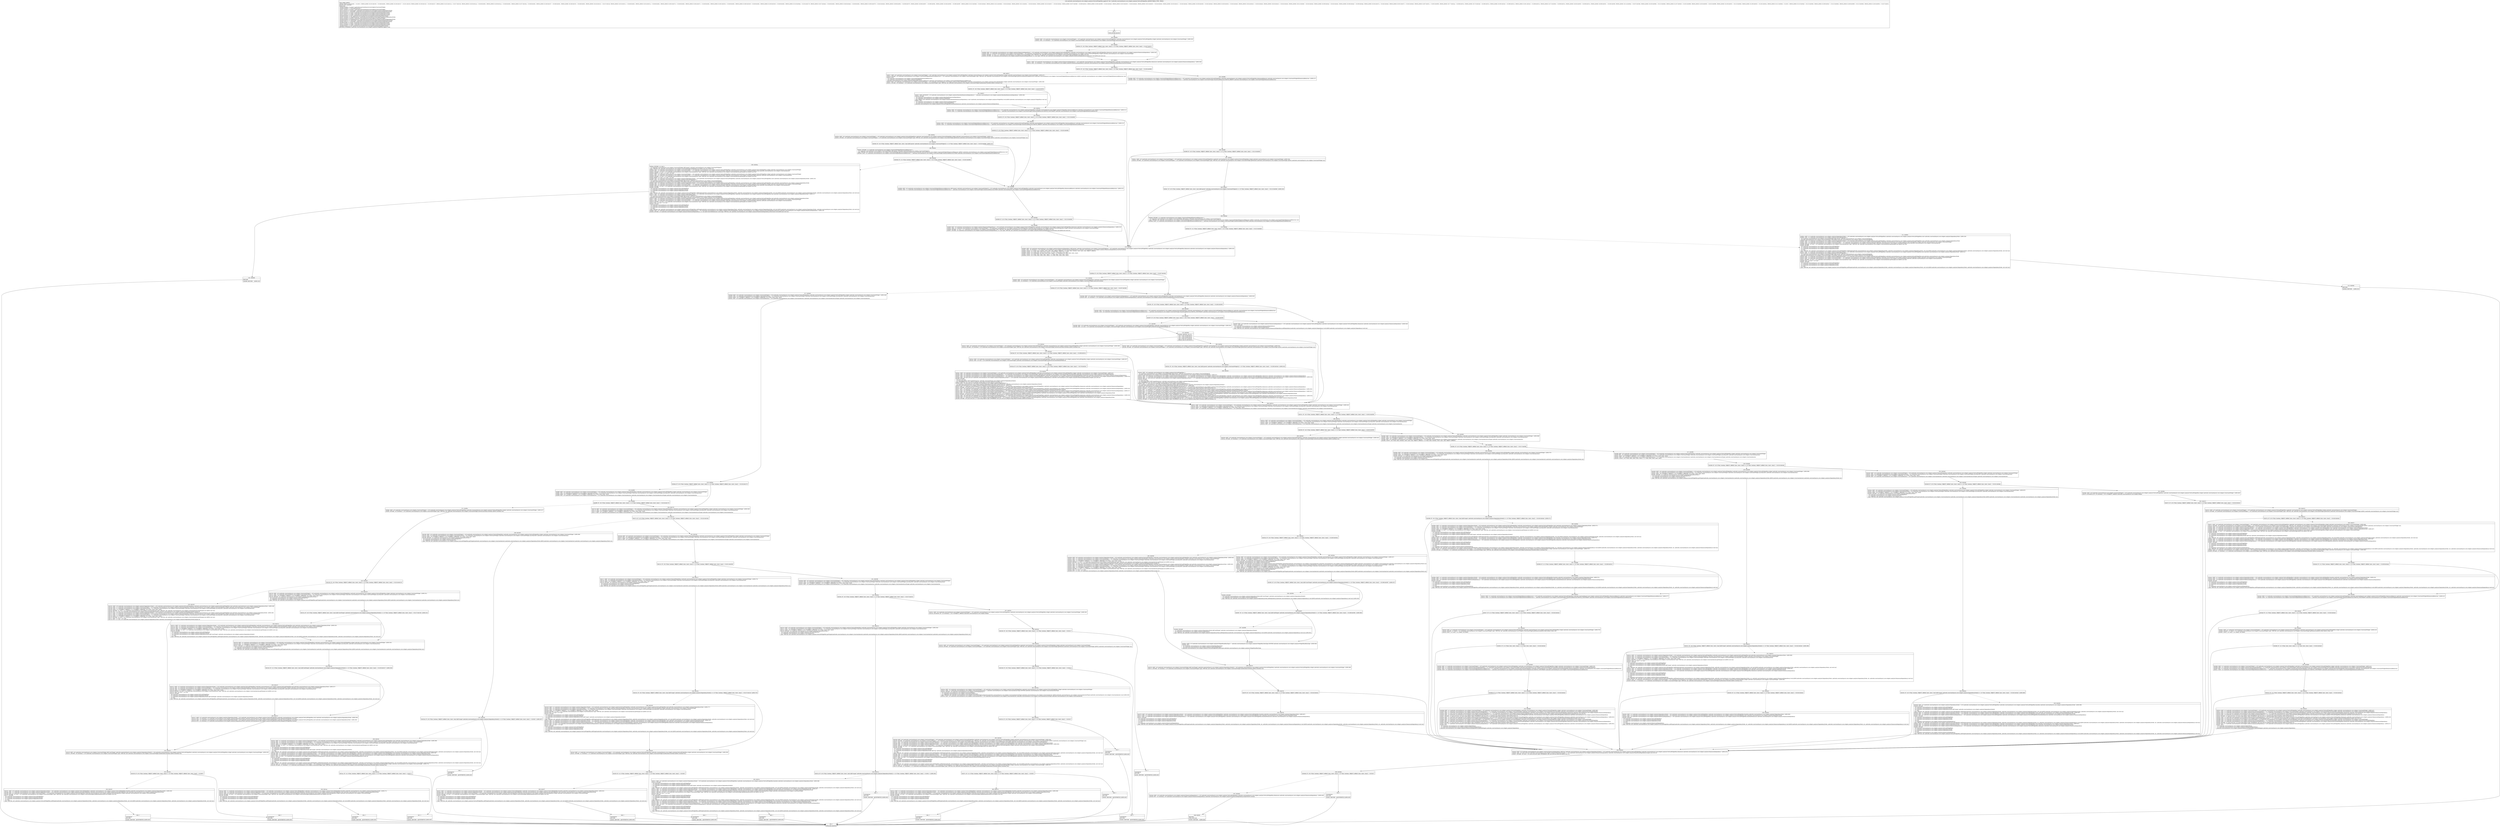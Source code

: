 digraph "CFG forandroidx.constraintlayout.core.widgets.analyzer.VerticalWidgetRun.apply()V" {
Node_182 [shape=record,label="{182\:\ ?|MTH_ENTER_BLOCK\l}"];
Node_184 [shape=record,label="{184\:\ 0x0000|0x0000: IGET  (r0 I:androidx.constraintlayout.core.widgets.ConstraintWidget) = (r9 I:androidx.constraintlayout.core.widgets.analyzer.VerticalWidgetRun) androidx.constraintlayout.core.widgets.analyzer.VerticalWidgetRun.widget androidx.constraintlayout.core.widgets.ConstraintWidget  (LINE:203)\l0x0002: IGET  (r0 I:boolean) = (r0 I:androidx.constraintlayout.core.widgets.ConstraintWidget) androidx.constraintlayout.core.widgets.ConstraintWidget.measured boolean \l}"];
Node_185 [shape=record,label="{185\:\ 0x0004|0x0004: IF  (r0 I:??[int, boolean, OBJECT, ARRAY, byte, short, char]) == (0 ??[int, boolean, OBJECT, ARRAY, byte, short, char])  \-\> B:187:0x0011 \l}"];
Node_186 [shape=record,label="{186\:\ 0x0006|0x0006: IGET  (r0 I:androidx.constraintlayout.core.widgets.analyzer.DimensionDependency) = (r9 I:androidx.constraintlayout.core.widgets.analyzer.VerticalWidgetRun) androidx.constraintlayout.core.widgets.analyzer.VerticalWidgetRun.dimension androidx.constraintlayout.core.widgets.analyzer.DimensionDependency  (LINE:204)\l0x0008: IGET  (r1 I:androidx.constraintlayout.core.widgets.ConstraintWidget) = (r9 I:androidx.constraintlayout.core.widgets.analyzer.VerticalWidgetRun) androidx.constraintlayout.core.widgets.analyzer.VerticalWidgetRun.widget androidx.constraintlayout.core.widgets.ConstraintWidget \l0x000a: INVOKE  (r1 I:int) = (r1 I:androidx.constraintlayout.core.widgets.ConstraintWidget) type: VIRTUAL call: androidx.constraintlayout.core.widgets.ConstraintWidget.getHeight():int A[MD:():int (m)]\l0x000e: INVOKE  (r0 I:androidx.constraintlayout.core.widgets.analyzer.DimensionDependency), (r1 I:int) type: VIRTUAL call: androidx.constraintlayout.core.widgets.analyzer.DimensionDependency.resolve(int):void A[MD:(int):void (m)]\l}"];
Node_187 [shape=record,label="{187\:\ 0x0011|0x0011: IGET  (r0 I:androidx.constraintlayout.core.widgets.analyzer.DimensionDependency) = (r9 I:androidx.constraintlayout.core.widgets.analyzer.VerticalWidgetRun) androidx.constraintlayout.core.widgets.analyzer.VerticalWidgetRun.dimension androidx.constraintlayout.core.widgets.analyzer.DimensionDependency  (LINE:206)\l0x0013: IGET  (r0 I:boolean) = (r0 I:androidx.constraintlayout.core.widgets.analyzer.DimensionDependency) androidx.constraintlayout.core.widgets.analyzer.DimensionDependency.resolved boolean \l}"];
Node_188 [shape=record,label="{188\:\ 0x0015|0x0015: IF  (r0 I:??[int, boolean, OBJECT, ARRAY, byte, short, char]) != (0 ??[int, boolean, OBJECT, ARRAY, byte, short, char])  \-\> B:205:0x009b \l}"];
Node_189 [shape=record,label="{189\:\ 0x0017|0x0017: IGET  (r0 I:androidx.constraintlayout.core.widgets.ConstraintWidget) = (r9 I:androidx.constraintlayout.core.widgets.analyzer.VerticalWidgetRun) androidx.constraintlayout.core.widgets.analyzer.VerticalWidgetRun.widget androidx.constraintlayout.core.widgets.ConstraintWidget  (LINE:207)\l0x0019: INVOKE  (r0 I:androidx.constraintlayout.core.widgets.ConstraintWidget$DimensionBehaviour) = (r0 I:androidx.constraintlayout.core.widgets.ConstraintWidget) type: VIRTUAL call: androidx.constraintlayout.core.widgets.ConstraintWidget.getVerticalDimensionBehaviour():androidx.constraintlayout.core.widgets.ConstraintWidget$DimensionBehaviour A[MD:():androidx.constraintlayout.core.widgets.ConstraintWidget$DimensionBehaviour (m)]\l0x001d: IPUT  \l  (r0 I:androidx.constraintlayout.core.widgets.ConstraintWidget$DimensionBehaviour)\l  (r9 I:androidx.constraintlayout.core.widgets.analyzer.WidgetRun)\l androidx.constraintlayout.core.widgets.analyzer.WidgetRun.dimensionBehavior androidx.constraintlayout.core.widgets.ConstraintWidget$DimensionBehaviour \l0x001f: IGET  (r0 I:androidx.constraintlayout.core.widgets.ConstraintWidget) = (r9 I:androidx.constraintlayout.core.widgets.analyzer.VerticalWidgetRun) androidx.constraintlayout.core.widgets.analyzer.VerticalWidgetRun.widget androidx.constraintlayout.core.widgets.ConstraintWidget  (LINE:208)\l0x0021: INVOKE  (r0 I:boolean) = (r0 I:androidx.constraintlayout.core.widgets.ConstraintWidget) type: VIRTUAL call: androidx.constraintlayout.core.widgets.ConstraintWidget.hasBaseline():boolean A[MD:():boolean (m)]\l}"];
Node_190 [shape=record,label="{190\:\ 0x0025|0x0025: IF  (r0 I:??[int, boolean, OBJECT, ARRAY, byte, short, char]) == (0 ??[int, boolean, OBJECT, ARRAY, byte, short, char])  \-\> B:192:0x002e \l}"];
Node_191 [shape=record,label="{191\:\ 0x0027|0x0027: NEW_INSTANCE  (r0 I:androidx.constraintlayout.core.widgets.analyzer.BaselineDimensionDependency) =  androidx.constraintlayout.core.widgets.analyzer.BaselineDimensionDependency  (LINE:209)\l0x0029: INVOKE  \l  (r0 I:androidx.constraintlayout.core.widgets.analyzer.BaselineDimensionDependency)\l  (r9 I:androidx.constraintlayout.core.widgets.analyzer.WidgetRun)\l type: DIRECT call: androidx.constraintlayout.core.widgets.analyzer.BaselineDimensionDependency.\<init\>(androidx.constraintlayout.core.widgets.analyzer.WidgetRun):void A[MD:(androidx.constraintlayout.core.widgets.analyzer.WidgetRun):void (m)]\l0x002c: IPUT  \l  (r0 I:androidx.constraintlayout.core.widgets.analyzer.DimensionDependency)\l  (r9 I:androidx.constraintlayout.core.widgets.analyzer.VerticalWidgetRun)\l androidx.constraintlayout.core.widgets.analyzer.VerticalWidgetRun.baselineDimension androidx.constraintlayout.core.widgets.analyzer.DimensionDependency \l}"];
Node_192 [shape=record,label="{192\:\ 0x002e|0x002e: IGET  (r0 I:androidx.constraintlayout.core.widgets.ConstraintWidget$DimensionBehaviour) = (r9 I:androidx.constraintlayout.core.widgets.analyzer.WidgetRun) androidx.constraintlayout.core.widgets.analyzer.WidgetRun.dimensionBehavior androidx.constraintlayout.core.widgets.ConstraintWidget$DimensionBehaviour  (LINE:211)\l0x0030: SGET  (r1 I:androidx.constraintlayout.core.widgets.ConstraintWidget$DimensionBehaviour) =  androidx.constraintlayout.core.widgets.ConstraintWidget.DimensionBehaviour.MATCH_CONSTRAINT androidx.constraintlayout.core.widgets.ConstraintWidget$DimensionBehaviour \l}"];
Node_193 [shape=record,label="{193\:\ 0x0032|0x0032: IF  (r0 I:??[int, boolean, OBJECT, ARRAY, byte, short, char]) == (r1 I:??[int, boolean, OBJECT, ARRAY, byte, short, char])  \-\> B:213:0x00d5 \l}"];
Node_194 [shape=record,label="{194\:\ 0x0034|0x0034: IGET  (r0 I:androidx.constraintlayout.core.widgets.ConstraintWidget$DimensionBehaviour) = (r9 I:androidx.constraintlayout.core.widgets.analyzer.VerticalWidgetRun) androidx.constraintlayout.core.widgets.analyzer.VerticalWidgetRun.dimensionBehavior androidx.constraintlayout.core.widgets.ConstraintWidget$DimensionBehaviour  (LINE:212)\l0x0036: SGET  (r1 I:androidx.constraintlayout.core.widgets.ConstraintWidget$DimensionBehaviour) =  androidx.constraintlayout.core.widgets.ConstraintWidget.DimensionBehaviour.MATCH_PARENT androidx.constraintlayout.core.widgets.ConstraintWidget$DimensionBehaviour \l}"];
Node_195 [shape=record,label="{195\:\ 0x0038|0x0038: IF  (r0 I:??[int, boolean, OBJECT, ARRAY, byte, short, char]) != (r1 I:??[int, boolean, OBJECT, ARRAY, byte, short, char])  \-\> B:202:0x0089 \l}"];
Node_196 [shape=record,label="{196\:\ 0x003a|0x003a: IGET  (r0 I:androidx.constraintlayout.core.widgets.ConstraintWidget) = (r9 I:androidx.constraintlayout.core.widgets.analyzer.VerticalWidgetRun) androidx.constraintlayout.core.widgets.analyzer.VerticalWidgetRun.widget androidx.constraintlayout.core.widgets.ConstraintWidget  (LINE:213)\l0x003c: INVOKE  (r0 I:androidx.constraintlayout.core.widgets.ConstraintWidget) = (r0 I:androidx.constraintlayout.core.widgets.ConstraintWidget) type: VIRTUAL call: androidx.constraintlayout.core.widgets.ConstraintWidget.getParent():androidx.constraintlayout.core.widgets.ConstraintWidget A[MD:():androidx.constraintlayout.core.widgets.ConstraintWidget (m)]\l}"];
Node_197 [shape=record,label="{197\:\ 0x0040|0x0040: IF  (r0 I:??[int, boolean, OBJECT, ARRAY, byte, short, char] A[D('parent' androidx.constraintlayout.core.widgets.ConstraintWidget)]) == (0 ??[int, boolean, OBJECT, ARRAY, byte, short, char])  \-\> B:202:0x0089  (LINE:214)\l}"];
Node_198 [shape=record,label="{198\:\ 0x0042|0x0042: INVOKE  (r1 I:androidx.constraintlayout.core.widgets.ConstraintWidget$DimensionBehaviour) = \l  (r0 I:androidx.constraintlayout.core.widgets.ConstraintWidget A[D('parent' androidx.constraintlayout.core.widgets.ConstraintWidget)])\l type: VIRTUAL call: androidx.constraintlayout.core.widgets.ConstraintWidget.getVerticalDimensionBehaviour():androidx.constraintlayout.core.widgets.ConstraintWidget$DimensionBehaviour A[MD:():androidx.constraintlayout.core.widgets.ConstraintWidget$DimensionBehaviour (m)]\l0x0046: SGET  (r2 I:androidx.constraintlayout.core.widgets.ConstraintWidget$DimensionBehaviour) =  androidx.constraintlayout.core.widgets.ConstraintWidget.DimensionBehaviour.FIXED androidx.constraintlayout.core.widgets.ConstraintWidget$DimensionBehaviour \l}"];
Node_199 [shape=record,label="{199\:\ 0x0048|0x0048: IF  (r1 I:??[int, boolean, OBJECT, ARRAY, byte, short, char]) != (r2 I:??[int, boolean, OBJECT, ARRAY, byte, short, char])  \-\> B:202:0x0089 \l}"];
Node_200 [shape=record,label="{200\:\ 0x004a|0x004a: INVOKE  (r1 I:int) = \l  (r0 I:androidx.constraintlayout.core.widgets.ConstraintWidget A[D('parent' androidx.constraintlayout.core.widgets.ConstraintWidget)])\l type: VIRTUAL call: androidx.constraintlayout.core.widgets.ConstraintWidget.getHeight():int A[MD:():int (m)] (LINE:215)\l0x004e: IGET  (r2 I:androidx.constraintlayout.core.widgets.ConstraintWidget) = (r9 I:androidx.constraintlayout.core.widgets.analyzer.VerticalWidgetRun) androidx.constraintlayout.core.widgets.analyzer.VerticalWidgetRun.widget androidx.constraintlayout.core.widgets.ConstraintWidget \l0x0050: IGET  (r2 I:androidx.constraintlayout.core.widgets.ConstraintAnchor) = (r2 I:androidx.constraintlayout.core.widgets.ConstraintWidget) androidx.constraintlayout.core.widgets.ConstraintWidget.mTop androidx.constraintlayout.core.widgets.ConstraintAnchor \l0x0052: INVOKE  (r2 I:int) = (r2 I:androidx.constraintlayout.core.widgets.ConstraintAnchor) type: VIRTUAL call: androidx.constraintlayout.core.widgets.ConstraintAnchor.getMargin():int A[MD:():int (m)]\l0x0056: ARITH  (r1 I:int) = (r1 I:int) \- (r2 I:int) \l0x0057: IGET  (r2 I:androidx.constraintlayout.core.widgets.ConstraintWidget) = (r9 I:androidx.constraintlayout.core.widgets.analyzer.VerticalWidgetRun) androidx.constraintlayout.core.widgets.analyzer.VerticalWidgetRun.widget androidx.constraintlayout.core.widgets.ConstraintWidget \l0x0059: IGET  (r2 I:androidx.constraintlayout.core.widgets.ConstraintAnchor) = (r2 I:androidx.constraintlayout.core.widgets.ConstraintWidget) androidx.constraintlayout.core.widgets.ConstraintWidget.mBottom androidx.constraintlayout.core.widgets.ConstraintAnchor \l0x005b: INVOKE  (r2 I:int) = (r2 I:androidx.constraintlayout.core.widgets.ConstraintAnchor) type: VIRTUAL call: androidx.constraintlayout.core.widgets.ConstraintAnchor.getMargin():int A[MD:():int (m)]\l0x005f: ARITH  (r1 I:int) = (r1 I:int) \- (r2 I:int) \l0x0060: IGET  (r2 I:androidx.constraintlayout.core.widgets.analyzer.DependencyNode) = (r9 I:androidx.constraintlayout.core.widgets.analyzer.VerticalWidgetRun) androidx.constraintlayout.core.widgets.analyzer.VerticalWidgetRun.start androidx.constraintlayout.core.widgets.analyzer.DependencyNode  (LINE:216)\l0x0062: IGET  (r3 I:androidx.constraintlayout.core.widgets.analyzer.VerticalWidgetRun) = \l  (r0 I:androidx.constraintlayout.core.widgets.ConstraintWidget A[D('parent' androidx.constraintlayout.core.widgets.ConstraintWidget)])\l androidx.constraintlayout.core.widgets.ConstraintWidget.verticalRun androidx.constraintlayout.core.widgets.analyzer.VerticalWidgetRun \l0x0064: IGET  (r3 I:androidx.constraintlayout.core.widgets.analyzer.DependencyNode) = (r3 I:androidx.constraintlayout.core.widgets.analyzer.VerticalWidgetRun) androidx.constraintlayout.core.widgets.analyzer.VerticalWidgetRun.start androidx.constraintlayout.core.widgets.analyzer.DependencyNode \l0x0066: IGET  (r4 I:androidx.constraintlayout.core.widgets.ConstraintWidget) = (r9 I:androidx.constraintlayout.core.widgets.analyzer.VerticalWidgetRun) androidx.constraintlayout.core.widgets.analyzer.VerticalWidgetRun.widget androidx.constraintlayout.core.widgets.ConstraintWidget \l0x0068: IGET  (r4 I:androidx.constraintlayout.core.widgets.ConstraintAnchor) = (r4 I:androidx.constraintlayout.core.widgets.ConstraintWidget) androidx.constraintlayout.core.widgets.ConstraintWidget.mTop androidx.constraintlayout.core.widgets.ConstraintAnchor \l0x006a: INVOKE  (r4 I:int) = (r4 I:androidx.constraintlayout.core.widgets.ConstraintAnchor) type: VIRTUAL call: androidx.constraintlayout.core.widgets.ConstraintAnchor.getMargin():int A[MD:():int (m)]\l0x006e: INVOKE  \l  (r9 I:androidx.constraintlayout.core.widgets.analyzer.VerticalWidgetRun)\l  (r2 I:androidx.constraintlayout.core.widgets.analyzer.DependencyNode)\l  (r3 I:androidx.constraintlayout.core.widgets.analyzer.DependencyNode)\l  (r4 I:int)\l type: VIRTUAL call: androidx.constraintlayout.core.widgets.analyzer.VerticalWidgetRun.addTarget(androidx.constraintlayout.core.widgets.analyzer.DependencyNode, androidx.constraintlayout.core.widgets.analyzer.DependencyNode, int):void A[MD:(androidx.constraintlayout.core.widgets.analyzer.DependencyNode, androidx.constraintlayout.core.widgets.analyzer.DependencyNode, int):void (m)]\l0x0071: IGET  (r2 I:androidx.constraintlayout.core.widgets.analyzer.DependencyNode) = (r9 I:androidx.constraintlayout.core.widgets.analyzer.VerticalWidgetRun) androidx.constraintlayout.core.widgets.analyzer.VerticalWidgetRun.end androidx.constraintlayout.core.widgets.analyzer.DependencyNode  (LINE:217)\l0x0073: IGET  (r3 I:androidx.constraintlayout.core.widgets.analyzer.VerticalWidgetRun) = \l  (r0 I:androidx.constraintlayout.core.widgets.ConstraintWidget A[D('parent' androidx.constraintlayout.core.widgets.ConstraintWidget)])\l androidx.constraintlayout.core.widgets.ConstraintWidget.verticalRun androidx.constraintlayout.core.widgets.analyzer.VerticalWidgetRun \l0x0075: IGET  (r3 I:androidx.constraintlayout.core.widgets.analyzer.DependencyNode) = (r3 I:androidx.constraintlayout.core.widgets.analyzer.VerticalWidgetRun) androidx.constraintlayout.core.widgets.analyzer.VerticalWidgetRun.end androidx.constraintlayout.core.widgets.analyzer.DependencyNode \l0x0077: IGET  (r4 I:androidx.constraintlayout.core.widgets.ConstraintWidget) = (r9 I:androidx.constraintlayout.core.widgets.analyzer.VerticalWidgetRun) androidx.constraintlayout.core.widgets.analyzer.VerticalWidgetRun.widget androidx.constraintlayout.core.widgets.ConstraintWidget \l0x0079: IGET  (r4 I:androidx.constraintlayout.core.widgets.ConstraintAnchor) = (r4 I:androidx.constraintlayout.core.widgets.ConstraintWidget) androidx.constraintlayout.core.widgets.ConstraintWidget.mBottom androidx.constraintlayout.core.widgets.ConstraintAnchor \l0x007b: INVOKE  (r4 I:int) = (r4 I:androidx.constraintlayout.core.widgets.ConstraintAnchor) type: VIRTUAL call: androidx.constraintlayout.core.widgets.ConstraintAnchor.getMargin():int A[MD:():int (m)]\l0x007f: NEG  (r4 I:int) = (r4 I:int) \l0x0080: INVOKE  \l  (r9 I:androidx.constraintlayout.core.widgets.analyzer.VerticalWidgetRun)\l  (r2 I:androidx.constraintlayout.core.widgets.analyzer.DependencyNode)\l  (r3 I:androidx.constraintlayout.core.widgets.analyzer.DependencyNode)\l  (r4 I:int)\l type: VIRTUAL call: androidx.constraintlayout.core.widgets.analyzer.VerticalWidgetRun.addTarget(androidx.constraintlayout.core.widgets.analyzer.DependencyNode, androidx.constraintlayout.core.widgets.analyzer.DependencyNode, int):void A[MD:(androidx.constraintlayout.core.widgets.analyzer.DependencyNode, androidx.constraintlayout.core.widgets.analyzer.DependencyNode, int):void (m)]\l0x0083: IGET  (r2 I:androidx.constraintlayout.core.widgets.analyzer.DimensionDependency) = (r9 I:androidx.constraintlayout.core.widgets.analyzer.VerticalWidgetRun) androidx.constraintlayout.core.widgets.analyzer.VerticalWidgetRun.dimension androidx.constraintlayout.core.widgets.analyzer.DimensionDependency  (LINE:218)\l0x0085: INVOKE  (r2 I:androidx.constraintlayout.core.widgets.analyzer.DimensionDependency), (r1 I:int A[D('resolvedDimension' int)]) type: VIRTUAL call: androidx.constraintlayout.core.widgets.analyzer.DimensionDependency.resolve(int):void A[MD:(int):void (m)]\l}"];
Node_201 [shape=record,label="{201\:\ 0x0088|RETURN\l|0x0088: RETURN    (LINE:219)\l}"];
Node_183 [shape=record,label="{183\:\ ?|MTH_EXIT_BLOCK\l}"];
Node_202 [shape=record,label="{202\:\ 0x0089|0x0089: IGET  (r0 I:androidx.constraintlayout.core.widgets.ConstraintWidget$DimensionBehaviour A[D('parent' androidx.constraintlayout.core.widgets.ConstraintWidget)]) = (r9 I:androidx.constraintlayout.core.widgets.analyzer.VerticalWidgetRun) androidx.constraintlayout.core.widgets.analyzer.VerticalWidgetRun.dimensionBehavior androidx.constraintlayout.core.widgets.ConstraintWidget$DimensionBehaviour  (LINE:222)\l0x008b: SGET  (r1 I:androidx.constraintlayout.core.widgets.ConstraintWidget$DimensionBehaviour) =  androidx.constraintlayout.core.widgets.ConstraintWidget.DimensionBehaviour.FIXED androidx.constraintlayout.core.widgets.ConstraintWidget$DimensionBehaviour \l}"];
Node_203 [shape=record,label="{203\:\ 0x008d|0x008d: IF  (r0 I:??[int, boolean, OBJECT, ARRAY, byte, short, char]) != (r1 I:??[int, boolean, OBJECT, ARRAY, byte, short, char])  \-\> B:213:0x00d5 \l}"];
Node_204 [shape=record,label="{204\:\ 0x008f|0x008f: IGET  (r0 I:androidx.constraintlayout.core.widgets.analyzer.DimensionDependency) = (r9 I:androidx.constraintlayout.core.widgets.analyzer.VerticalWidgetRun) androidx.constraintlayout.core.widgets.analyzer.VerticalWidgetRun.dimension androidx.constraintlayout.core.widgets.analyzer.DimensionDependency  (LINE:223)\l0x0091: IGET  (r1 I:androidx.constraintlayout.core.widgets.ConstraintWidget) = (r9 I:androidx.constraintlayout.core.widgets.analyzer.VerticalWidgetRun) androidx.constraintlayout.core.widgets.analyzer.VerticalWidgetRun.widget androidx.constraintlayout.core.widgets.ConstraintWidget \l0x0093: INVOKE  (r1 I:int) = (r1 I:androidx.constraintlayout.core.widgets.ConstraintWidget) type: VIRTUAL call: androidx.constraintlayout.core.widgets.ConstraintWidget.getHeight():int A[MD:():int (m)]\l0x0097: INVOKE  (r0 I:androidx.constraintlayout.core.widgets.analyzer.DimensionDependency), (r1 I:int) type: VIRTUAL call: androidx.constraintlayout.core.widgets.analyzer.DimensionDependency.resolve(int):void A[MD:(int):void (m)]\l}"];
Node_213 [shape=record,label="{213\:\ 0x00d5|0x00d5: IGET  (r0 I:androidx.constraintlayout.core.widgets.analyzer.DimensionDependency A[D('parent' androidx.constraintlayout.core.widgets.ConstraintWidget)]) = (r9 I:androidx.constraintlayout.core.widgets.analyzer.VerticalWidgetRun) androidx.constraintlayout.core.widgets.analyzer.VerticalWidgetRun.dimension androidx.constraintlayout.core.widgets.analyzer.DimensionDependency  (LINE:245)\l0x00d7: IGET  (r0 I:boolean) = (r0 I:androidx.constraintlayout.core.widgets.analyzer.DimensionDependency) androidx.constraintlayout.core.widgets.analyzer.DimensionDependency.resolved boolean \l0x00d9: CONST  (r1 I:??[int, float, boolean, short, byte, char, OBJECT, ARRAY]) = (0 ??[int, float, boolean, short, byte, char, OBJECT, ARRAY]) \l0x00da: CONST  (r2 I:??[int, float, short, byte, char]) = (4 ??[int, float, short, byte, char]) \l0x00db: CONST  (r3 I:??[boolean, int, float, short, byte, char]) = (1 ??[boolean, int, float, short, byte, char]) \l0x00dc: CONST  (r4 I:??[int, float, short, byte, char]) = (2 ??[int, float, short, byte, char]) \l0x00dd: CONST  (r5 I:??[int, float, short, byte, char]) = (3 ??[int, float, short, byte, char]) \l}"];
Node_214 [shape=record,label="{214\:\ 0x00de|0x00de: IF  (r0 I:??[int, boolean, OBJECT, ARRAY, byte, short, char]) == (0 ??[int, boolean, OBJECT, ARRAY, byte, short, char])  \-\> B:267:0x028d \l}"];
Node_215 [shape=record,label="{215\:\ 0x00e0|0x00e0: IGET  (r0 I:androidx.constraintlayout.core.widgets.ConstraintWidget) = (r9 I:androidx.constraintlayout.core.widgets.analyzer.VerticalWidgetRun) androidx.constraintlayout.core.widgets.analyzer.VerticalWidgetRun.widget androidx.constraintlayout.core.widgets.ConstraintWidget \l0x00e2: IGET  (r0 I:boolean) = (r0 I:androidx.constraintlayout.core.widgets.ConstraintWidget) androidx.constraintlayout.core.widgets.ConstraintWidget.measured boolean \l}"];
Node_216 [shape=record,label="{216\:\ 0x00e4|0x00e4: IF  (r0 I:??[int, boolean, OBJECT, ARRAY, byte, short, char]) == (0 ??[int, boolean, OBJECT, ARRAY, byte, short, char])  \-\> B:267:0x028d \l}"];
Node_217 [shape=record,label="{217\:\ 0x00e6|0x00e6: IGET  (r0 I:androidx.constraintlayout.core.widgets.ConstraintWidget) = (r9 I:androidx.constraintlayout.core.widgets.analyzer.VerticalWidgetRun) androidx.constraintlayout.core.widgets.analyzer.VerticalWidgetRun.widget androidx.constraintlayout.core.widgets.ConstraintWidget  (LINE:246)\l0x00e8: IGET  (r0 I:androidx.constraintlayout.core.widgets.ConstraintAnchor[]) = (r0 I:androidx.constraintlayout.core.widgets.ConstraintWidget) androidx.constraintlayout.core.widgets.ConstraintWidget.mListAnchors androidx.constraintlayout.core.widgets.ConstraintAnchor[] \l0x00ea: AGET  (r0 I:??[OBJECT, ARRAY]) = (r0 I:??[OBJECT, ARRAY][]), (r4 I:??[int, short, byte, char]) \l0x00ec: IGET  (r0 I:androidx.constraintlayout.core.widgets.ConstraintAnchor) = (r0 I:androidx.constraintlayout.core.widgets.ConstraintAnchor) androidx.constraintlayout.core.widgets.ConstraintAnchor.mTarget androidx.constraintlayout.core.widgets.ConstraintAnchor \l}"];
Node_218 [shape=record,label="{218\:\ 0x00ee|0x00ee: IF  (r0 I:??[int, boolean, OBJECT, ARRAY, byte, short, char]) == (0 ??[int, boolean, OBJECT, ARRAY, byte, short, char])  \-\> B:234:0x0176 \l}"];
Node_219 [shape=record,label="{219\:\ 0x00f0|0x00f0: IGET  (r0 I:androidx.constraintlayout.core.widgets.ConstraintWidget) = (r9 I:androidx.constraintlayout.core.widgets.analyzer.VerticalWidgetRun) androidx.constraintlayout.core.widgets.analyzer.VerticalWidgetRun.widget androidx.constraintlayout.core.widgets.ConstraintWidget \l0x00f2: IGET  (r0 I:androidx.constraintlayout.core.widgets.ConstraintAnchor[]) = (r0 I:androidx.constraintlayout.core.widgets.ConstraintWidget) androidx.constraintlayout.core.widgets.ConstraintWidget.mListAnchors androidx.constraintlayout.core.widgets.ConstraintAnchor[] \l0x00f4: AGET  (r0 I:??[OBJECT, ARRAY]) = (r0 I:??[OBJECT, ARRAY][]), (r5 I:??[int, short, byte, char]) \l0x00f6: IGET  (r0 I:androidx.constraintlayout.core.widgets.ConstraintAnchor) = (r0 I:androidx.constraintlayout.core.widgets.ConstraintAnchor) androidx.constraintlayout.core.widgets.ConstraintAnchor.mTarget androidx.constraintlayout.core.widgets.ConstraintAnchor \l}"];
Node_220 [shape=record,label="{220\:\ 0x00f8|0x00f8: IF  (r0 I:??[int, boolean, OBJECT, ARRAY, byte, short, char]) == (0 ??[int, boolean, OBJECT, ARRAY, byte, short, char])  \-\> B:234:0x0176 \l}"];
Node_221 [shape=record,label="{221\:\ 0x00fa|0x00fa: IGET  (r0 I:androidx.constraintlayout.core.widgets.ConstraintWidget) = (r9 I:androidx.constraintlayout.core.widgets.analyzer.VerticalWidgetRun) androidx.constraintlayout.core.widgets.analyzer.VerticalWidgetRun.widget androidx.constraintlayout.core.widgets.ConstraintWidget  (LINE:247)\l0x00fc: INVOKE  (r0 I:boolean) = (r0 I:androidx.constraintlayout.core.widgets.ConstraintWidget) type: VIRTUAL call: androidx.constraintlayout.core.widgets.ConstraintWidget.isInVerticalChain():boolean A[MD:():boolean (m)]\l}"];
Node_222 [shape=record,label="{222\:\ 0x0100|0x0100: IF  (r0 I:??[int, boolean, OBJECT, ARRAY, byte, short, char]) == (0 ??[int, boolean, OBJECT, ARRAY, byte, short, char])  \-\> B:224:0x0120 \l}"];
Node_223 [shape=record,label="{223\:\ 0x0102|0x0102: IGET  (r0 I:androidx.constraintlayout.core.widgets.analyzer.DependencyNode) = (r9 I:androidx.constraintlayout.core.widgets.analyzer.VerticalWidgetRun) androidx.constraintlayout.core.widgets.analyzer.VerticalWidgetRun.start androidx.constraintlayout.core.widgets.analyzer.DependencyNode  (LINE:248)\l0x0104: IGET  (r1 I:androidx.constraintlayout.core.widgets.ConstraintWidget) = (r9 I:androidx.constraintlayout.core.widgets.analyzer.VerticalWidgetRun) androidx.constraintlayout.core.widgets.analyzer.VerticalWidgetRun.widget androidx.constraintlayout.core.widgets.ConstraintWidget \l0x0106: IGET  (r1 I:androidx.constraintlayout.core.widgets.ConstraintAnchor[]) = (r1 I:androidx.constraintlayout.core.widgets.ConstraintWidget) androidx.constraintlayout.core.widgets.ConstraintWidget.mListAnchors androidx.constraintlayout.core.widgets.ConstraintAnchor[] \l0x0108: AGET  (r1 I:??[OBJECT, ARRAY]) = (r1 I:??[OBJECT, ARRAY][]), (r4 I:??[int, short, byte, char]) \l0x010a: INVOKE  (r1 I:int) = (r1 I:androidx.constraintlayout.core.widgets.ConstraintAnchor) type: VIRTUAL call: androidx.constraintlayout.core.widgets.ConstraintAnchor.getMargin():int A[MD:():int (m)]\l0x010e: IPUT  (r1 I:int), (r0 I:androidx.constraintlayout.core.widgets.analyzer.DependencyNode) androidx.constraintlayout.core.widgets.analyzer.DependencyNode.margin int \l0x0110: IGET  (r0 I:androidx.constraintlayout.core.widgets.analyzer.DependencyNode) = (r9 I:androidx.constraintlayout.core.widgets.analyzer.VerticalWidgetRun) androidx.constraintlayout.core.widgets.analyzer.VerticalWidgetRun.end androidx.constraintlayout.core.widgets.analyzer.DependencyNode  (LINE:249)\l0x0112: IGET  (r1 I:androidx.constraintlayout.core.widgets.ConstraintWidget) = (r9 I:androidx.constraintlayout.core.widgets.analyzer.VerticalWidgetRun) androidx.constraintlayout.core.widgets.analyzer.VerticalWidgetRun.widget androidx.constraintlayout.core.widgets.ConstraintWidget \l0x0114: IGET  (r1 I:androidx.constraintlayout.core.widgets.ConstraintAnchor[]) = (r1 I:androidx.constraintlayout.core.widgets.ConstraintWidget) androidx.constraintlayout.core.widgets.ConstraintWidget.mListAnchors androidx.constraintlayout.core.widgets.ConstraintAnchor[] \l0x0116: AGET  (r1 I:??[OBJECT, ARRAY]) = (r1 I:??[OBJECT, ARRAY][]), (r5 I:??[int, short, byte, char]) \l0x0118: INVOKE  (r1 I:int) = (r1 I:androidx.constraintlayout.core.widgets.ConstraintAnchor) type: VIRTUAL call: androidx.constraintlayout.core.widgets.ConstraintAnchor.getMargin():int A[MD:():int (m)]\l0x011c: NEG  (r1 I:int) = (r1 I:int) \l0x011d: IPUT  (r1 I:int), (r0 I:androidx.constraintlayout.core.widgets.analyzer.DependencyNode) androidx.constraintlayout.core.widgets.analyzer.DependencyNode.margin int \l}"];
Node_231 [shape=record,label="{231\:\ 0x015f|0x015f: IGET  (r0 I:androidx.constraintlayout.core.widgets.ConstraintWidget A[D('startTarget' androidx.constraintlayout.core.widgets.analyzer.DependencyNode)]) = (r9 I:androidx.constraintlayout.core.widgets.analyzer.VerticalWidgetRun) androidx.constraintlayout.core.widgets.analyzer.VerticalWidgetRun.widget androidx.constraintlayout.core.widgets.ConstraintWidget  (LINE:262)\l0x0161: INVOKE  (r0 I:boolean) = (r0 I:androidx.constraintlayout.core.widgets.ConstraintWidget) type: VIRTUAL call: androidx.constraintlayout.core.widgets.ConstraintWidget.hasBaseline():boolean A[MD:():boolean (m)]\l}"];
Node_232 [shape=record,label="{232\:\ 0x0165|0x0165: IF  (r0 I:??[int, boolean, OBJECT, ARRAY, byte, short, char]) == (0 ??[int, boolean, OBJECT, ARRAY, byte, short, char])  \-\> B:349:? \l}"];
Node_233 [shape=record,label="{233\:\ 0x0167|0x0167: IGET  (r0 I:androidx.constraintlayout.core.widgets.analyzer.DependencyNode) = (r9 I:androidx.constraintlayout.core.widgets.analyzer.VerticalWidgetRun) androidx.constraintlayout.core.widgets.analyzer.VerticalWidgetRun.baseline androidx.constraintlayout.core.widgets.analyzer.DependencyNode  (LINE:263)\l0x0169: IGET  (r1 I:androidx.constraintlayout.core.widgets.analyzer.DependencyNode) = (r9 I:androidx.constraintlayout.core.widgets.analyzer.VerticalWidgetRun) androidx.constraintlayout.core.widgets.analyzer.VerticalWidgetRun.start androidx.constraintlayout.core.widgets.analyzer.DependencyNode \l0x016b: IGET  (r2 I:androidx.constraintlayout.core.widgets.ConstraintWidget) = (r9 I:androidx.constraintlayout.core.widgets.analyzer.VerticalWidgetRun) androidx.constraintlayout.core.widgets.analyzer.VerticalWidgetRun.widget androidx.constraintlayout.core.widgets.ConstraintWidget \l0x016d: INVOKE  (r2 I:int) = (r2 I:androidx.constraintlayout.core.widgets.ConstraintWidget) type: VIRTUAL call: androidx.constraintlayout.core.widgets.ConstraintWidget.getBaselineDistance():int A[MD:():int (m)]\l0x0171: INVOKE  \l  (r9 I:androidx.constraintlayout.core.widgets.analyzer.VerticalWidgetRun)\l  (r0 I:androidx.constraintlayout.core.widgets.analyzer.DependencyNode)\l  (r1 I:androidx.constraintlayout.core.widgets.analyzer.DependencyNode)\l  (r2 I:int)\l type: VIRTUAL call: androidx.constraintlayout.core.widgets.analyzer.VerticalWidgetRun.addTarget(androidx.constraintlayout.core.widgets.analyzer.DependencyNode, androidx.constraintlayout.core.widgets.analyzer.DependencyNode, int):void A[MD:(androidx.constraintlayout.core.widgets.analyzer.DependencyNode, androidx.constraintlayout.core.widgets.analyzer.DependencyNode, int):void (m)]\l}"];
Node_350 [shape=record,label="{350\:\ ?|SYNTHETIC\lRETURN\l|0x04f1: RETURN   A[SYNTHETIC] (LINE:429)\l}"];
Node_349 [shape=record,label="{349\:\ ?|SYNTHETIC\lRETURN\l|0x04f1: RETURN   A[SYNTHETIC] (LINE:429)\l}"];
Node_224 [shape=record,label="{224\:\ 0x0120|0x0120: IGET  (r0 I:androidx.constraintlayout.core.widgets.ConstraintWidget) = (r9 I:androidx.constraintlayout.core.widgets.analyzer.VerticalWidgetRun) androidx.constraintlayout.core.widgets.analyzer.VerticalWidgetRun.widget androidx.constraintlayout.core.widgets.ConstraintWidget  (LINE:251)\l0x0122: IGET  (r0 I:androidx.constraintlayout.core.widgets.ConstraintAnchor[]) = (r0 I:androidx.constraintlayout.core.widgets.ConstraintWidget) androidx.constraintlayout.core.widgets.ConstraintWidget.mListAnchors androidx.constraintlayout.core.widgets.ConstraintAnchor[] \l0x0124: AGET  (r0 I:??[OBJECT, ARRAY]) = (r0 I:??[OBJECT, ARRAY][]), (r4 I:??[int, short, byte, char]) \l0x0126: INVOKE  (r0 I:androidx.constraintlayout.core.widgets.analyzer.DependencyNode) = \l  (r9 I:androidx.constraintlayout.core.widgets.analyzer.VerticalWidgetRun)\l  (r0 I:androidx.constraintlayout.core.widgets.ConstraintAnchor)\l type: VIRTUAL call: androidx.constraintlayout.core.widgets.analyzer.VerticalWidgetRun.getTarget(androidx.constraintlayout.core.widgets.ConstraintAnchor):androidx.constraintlayout.core.widgets.analyzer.DependencyNode A[MD:(androidx.constraintlayout.core.widgets.ConstraintAnchor):androidx.constraintlayout.core.widgets.analyzer.DependencyNode (m)]\l}"];
Node_225 [shape=record,label="{225\:\ 0x012a|0x012a: IF  (r0 I:??[int, boolean, OBJECT, ARRAY, byte, short, char] A[D('startTarget' androidx.constraintlayout.core.widgets.analyzer.DependencyNode)]) == (0 ??[int, boolean, OBJECT, ARRAY, byte, short, char])  \-\> B:227:0x013b  (LINE:252)\l}"];
Node_226 [shape=record,label="{226\:\ 0x012c|0x012c: IGET  (r1 I:androidx.constraintlayout.core.widgets.analyzer.DependencyNode) = (r9 I:androidx.constraintlayout.core.widgets.analyzer.VerticalWidgetRun) androidx.constraintlayout.core.widgets.analyzer.VerticalWidgetRun.start androidx.constraintlayout.core.widgets.analyzer.DependencyNode  (LINE:253)\l0x012e: IGET  (r2 I:androidx.constraintlayout.core.widgets.ConstraintWidget) = (r9 I:androidx.constraintlayout.core.widgets.analyzer.VerticalWidgetRun) androidx.constraintlayout.core.widgets.analyzer.VerticalWidgetRun.widget androidx.constraintlayout.core.widgets.ConstraintWidget \l0x0130: IGET  (r2 I:androidx.constraintlayout.core.widgets.ConstraintAnchor[]) = (r2 I:androidx.constraintlayout.core.widgets.ConstraintWidget) androidx.constraintlayout.core.widgets.ConstraintWidget.mListAnchors androidx.constraintlayout.core.widgets.ConstraintAnchor[] \l0x0132: AGET  (r2 I:??[OBJECT, ARRAY]) = (r2 I:??[OBJECT, ARRAY][]), (r4 I:??[int, short, byte, char]) \l0x0134: INVOKE  (r2 I:int) = (r2 I:androidx.constraintlayout.core.widgets.ConstraintAnchor) type: VIRTUAL call: androidx.constraintlayout.core.widgets.ConstraintAnchor.getMargin():int A[MD:():int (m)]\l0x0138: INVOKE  \l  (r9 I:androidx.constraintlayout.core.widgets.analyzer.VerticalWidgetRun)\l  (r1 I:androidx.constraintlayout.core.widgets.analyzer.DependencyNode)\l  (r0 I:androidx.constraintlayout.core.widgets.analyzer.DependencyNode A[D('startTarget' androidx.constraintlayout.core.widgets.analyzer.DependencyNode)])\l  (r2 I:int)\l type: VIRTUAL call: androidx.constraintlayout.core.widgets.analyzer.VerticalWidgetRun.addTarget(androidx.constraintlayout.core.widgets.analyzer.DependencyNode, androidx.constraintlayout.core.widgets.analyzer.DependencyNode, int):void A[MD:(androidx.constraintlayout.core.widgets.analyzer.DependencyNode, androidx.constraintlayout.core.widgets.analyzer.DependencyNode, int):void (m)]\l}"];
Node_227 [shape=record,label="{227\:\ 0x013b|0x013b: IGET  (r1 I:androidx.constraintlayout.core.widgets.ConstraintWidget) = (r9 I:androidx.constraintlayout.core.widgets.analyzer.VerticalWidgetRun) androidx.constraintlayout.core.widgets.analyzer.VerticalWidgetRun.widget androidx.constraintlayout.core.widgets.ConstraintWidget  (LINE:255)\l0x013d: IGET  (r1 I:androidx.constraintlayout.core.widgets.ConstraintAnchor[]) = (r1 I:androidx.constraintlayout.core.widgets.ConstraintWidget) androidx.constraintlayout.core.widgets.ConstraintWidget.mListAnchors androidx.constraintlayout.core.widgets.ConstraintAnchor[] \l0x013f: AGET  (r1 I:??[OBJECT, ARRAY]) = (r1 I:??[OBJECT, ARRAY][]), (r5 I:??[int, short, byte, char]) \l0x0141: INVOKE  (r1 I:androidx.constraintlayout.core.widgets.analyzer.DependencyNode) = \l  (r9 I:androidx.constraintlayout.core.widgets.analyzer.VerticalWidgetRun)\l  (r1 I:androidx.constraintlayout.core.widgets.ConstraintAnchor)\l type: VIRTUAL call: androidx.constraintlayout.core.widgets.analyzer.VerticalWidgetRun.getTarget(androidx.constraintlayout.core.widgets.ConstraintAnchor):androidx.constraintlayout.core.widgets.analyzer.DependencyNode A[MD:(androidx.constraintlayout.core.widgets.ConstraintAnchor):androidx.constraintlayout.core.widgets.analyzer.DependencyNode (m)]\l}"];
Node_228 [shape=record,label="{228\:\ 0x0145|0x0145: IF  (r1 I:??[int, boolean, OBJECT, ARRAY, byte, short, char] A[D('endTarget' androidx.constraintlayout.core.widgets.analyzer.DependencyNode)]) == (0 ??[int, boolean, OBJECT, ARRAY, byte, short, char])  \-\> B:230:0x0157  (LINE:256)\l}"];
Node_229 [shape=record,label="{229\:\ 0x0147|0x0147: IGET  (r2 I:androidx.constraintlayout.core.widgets.analyzer.DependencyNode) = (r9 I:androidx.constraintlayout.core.widgets.analyzer.VerticalWidgetRun) androidx.constraintlayout.core.widgets.analyzer.VerticalWidgetRun.end androidx.constraintlayout.core.widgets.analyzer.DependencyNode  (LINE:257)\l0x0149: IGET  (r4 I:androidx.constraintlayout.core.widgets.ConstraintWidget) = (r9 I:androidx.constraintlayout.core.widgets.analyzer.VerticalWidgetRun) androidx.constraintlayout.core.widgets.analyzer.VerticalWidgetRun.widget androidx.constraintlayout.core.widgets.ConstraintWidget \l0x014b: IGET  (r4 I:androidx.constraintlayout.core.widgets.ConstraintAnchor[]) = (r4 I:androidx.constraintlayout.core.widgets.ConstraintWidget) androidx.constraintlayout.core.widgets.ConstraintWidget.mListAnchors androidx.constraintlayout.core.widgets.ConstraintAnchor[] \l0x014d: AGET  (r4 I:??[OBJECT, ARRAY]) = (r4 I:??[OBJECT, ARRAY][]), (r5 I:??[int, short, byte, char]) \l0x014f: INVOKE  (r4 I:int) = (r4 I:androidx.constraintlayout.core.widgets.ConstraintAnchor) type: VIRTUAL call: androidx.constraintlayout.core.widgets.ConstraintAnchor.getMargin():int A[MD:():int (m)]\l0x0153: NEG  (r4 I:int) = (r4 I:int) \l0x0154: INVOKE  \l  (r9 I:androidx.constraintlayout.core.widgets.analyzer.VerticalWidgetRun)\l  (r2 I:androidx.constraintlayout.core.widgets.analyzer.DependencyNode)\l  (r1 I:androidx.constraintlayout.core.widgets.analyzer.DependencyNode A[D('endTarget' androidx.constraintlayout.core.widgets.analyzer.DependencyNode)])\l  (r4 I:int)\l type: VIRTUAL call: androidx.constraintlayout.core.widgets.analyzer.VerticalWidgetRun.addTarget(androidx.constraintlayout.core.widgets.analyzer.DependencyNode, androidx.constraintlayout.core.widgets.analyzer.DependencyNode, int):void A[MD:(androidx.constraintlayout.core.widgets.analyzer.DependencyNode, androidx.constraintlayout.core.widgets.analyzer.DependencyNode, int):void (m)]\l}"];
Node_230 [shape=record,label="{230\:\ 0x0157|0x0157: IGET  (r2 I:androidx.constraintlayout.core.widgets.analyzer.DependencyNode) = (r9 I:androidx.constraintlayout.core.widgets.analyzer.VerticalWidgetRun) androidx.constraintlayout.core.widgets.analyzer.VerticalWidgetRun.start androidx.constraintlayout.core.widgets.analyzer.DependencyNode  (LINE:259)\l0x0159: IPUT  (r3 I:boolean), (r2 I:androidx.constraintlayout.core.widgets.analyzer.DependencyNode) androidx.constraintlayout.core.widgets.analyzer.DependencyNode.delegateToWidgetRun boolean \l0x015b: IGET  (r2 I:androidx.constraintlayout.core.widgets.analyzer.DependencyNode) = (r9 I:androidx.constraintlayout.core.widgets.analyzer.VerticalWidgetRun) androidx.constraintlayout.core.widgets.analyzer.VerticalWidgetRun.end androidx.constraintlayout.core.widgets.analyzer.DependencyNode  (LINE:260)\l0x015d: IPUT  (r3 I:boolean), (r2 I:androidx.constraintlayout.core.widgets.analyzer.DependencyNode) androidx.constraintlayout.core.widgets.analyzer.DependencyNode.delegateToWidgetRun boolean \l}"];
Node_234 [shape=record,label="{234\:\ 0x0176|0x0176: IGET  (r0 I:androidx.constraintlayout.core.widgets.ConstraintWidget) = (r9 I:androidx.constraintlayout.core.widgets.analyzer.VerticalWidgetRun) androidx.constraintlayout.core.widgets.analyzer.VerticalWidgetRun.widget androidx.constraintlayout.core.widgets.ConstraintWidget  (LINE:265)\l0x0178: IGET  (r0 I:androidx.constraintlayout.core.widgets.ConstraintAnchor[]) = (r0 I:androidx.constraintlayout.core.widgets.ConstraintWidget) androidx.constraintlayout.core.widgets.ConstraintWidget.mListAnchors androidx.constraintlayout.core.widgets.ConstraintAnchor[] \l0x017a: AGET  (r0 I:??[OBJECT, ARRAY]) = (r0 I:??[OBJECT, ARRAY][]), (r4 I:??[int, short, byte, char]) \l0x017c: IGET  (r0 I:androidx.constraintlayout.core.widgets.ConstraintAnchor) = (r0 I:androidx.constraintlayout.core.widgets.ConstraintAnchor) androidx.constraintlayout.core.widgets.ConstraintAnchor.mTarget androidx.constraintlayout.core.widgets.ConstraintAnchor \l}"];
Node_235 [shape=record,label="{235\:\ 0x017e|0x017e: IF  (r0 I:??[int, boolean, OBJECT, ARRAY, byte, short, char]) == (0 ??[int, boolean, OBJECT, ARRAY, byte, short, char])  \-\> B:242:0x01bd \l}"];
Node_236 [shape=record,label="{236\:\ 0x0180|0x0180: IGET  (r0 I:androidx.constraintlayout.core.widgets.ConstraintWidget) = (r9 I:androidx.constraintlayout.core.widgets.analyzer.VerticalWidgetRun) androidx.constraintlayout.core.widgets.analyzer.VerticalWidgetRun.widget androidx.constraintlayout.core.widgets.ConstraintWidget  (LINE:266)\l0x0182: IGET  (r0 I:androidx.constraintlayout.core.widgets.ConstraintAnchor[]) = (r0 I:androidx.constraintlayout.core.widgets.ConstraintWidget) androidx.constraintlayout.core.widgets.ConstraintWidget.mListAnchors androidx.constraintlayout.core.widgets.ConstraintAnchor[] \l0x0184: AGET  (r0 I:??[OBJECT, ARRAY]) = (r0 I:??[OBJECT, ARRAY][]), (r4 I:??[int, short, byte, char]) \l0x0186: INVOKE  (r0 I:androidx.constraintlayout.core.widgets.analyzer.DependencyNode) = \l  (r9 I:androidx.constraintlayout.core.widgets.analyzer.VerticalWidgetRun)\l  (r0 I:androidx.constraintlayout.core.widgets.ConstraintAnchor)\l type: VIRTUAL call: androidx.constraintlayout.core.widgets.analyzer.VerticalWidgetRun.getTarget(androidx.constraintlayout.core.widgets.ConstraintAnchor):androidx.constraintlayout.core.widgets.analyzer.DependencyNode A[MD:(androidx.constraintlayout.core.widgets.ConstraintAnchor):androidx.constraintlayout.core.widgets.analyzer.DependencyNode (m)]\l}"];
Node_237 [shape=record,label="{237\:\ 0x018a|0x018a: IF  (r0 I:??[int, boolean, OBJECT, ARRAY, byte, short, char] A[D('target' androidx.constraintlayout.core.widgets.analyzer.DependencyNode)]) == (0 ??[int, boolean, OBJECT, ARRAY, byte, short, char])  \-\> B:356:?  (LINE:267)\l}"];
Node_238 [shape=record,label="{238\:\ 0x018c|0x018c: IGET  (r1 I:androidx.constraintlayout.core.widgets.analyzer.DependencyNode) = (r9 I:androidx.constraintlayout.core.widgets.analyzer.VerticalWidgetRun) androidx.constraintlayout.core.widgets.analyzer.VerticalWidgetRun.start androidx.constraintlayout.core.widgets.analyzer.DependencyNode  (LINE:268)\l0x018e: IGET  (r2 I:androidx.constraintlayout.core.widgets.ConstraintWidget) = (r9 I:androidx.constraintlayout.core.widgets.analyzer.VerticalWidgetRun) androidx.constraintlayout.core.widgets.analyzer.VerticalWidgetRun.widget androidx.constraintlayout.core.widgets.ConstraintWidget \l0x0190: IGET  (r2 I:androidx.constraintlayout.core.widgets.ConstraintAnchor[]) = (r2 I:androidx.constraintlayout.core.widgets.ConstraintWidget) androidx.constraintlayout.core.widgets.ConstraintWidget.mListAnchors androidx.constraintlayout.core.widgets.ConstraintAnchor[] \l0x0192: AGET  (r2 I:??[OBJECT, ARRAY]) = (r2 I:??[OBJECT, ARRAY][]), (r4 I:??[int, short, byte, char]) \l0x0194: INVOKE  (r2 I:int) = (r2 I:androidx.constraintlayout.core.widgets.ConstraintAnchor) type: VIRTUAL call: androidx.constraintlayout.core.widgets.ConstraintAnchor.getMargin():int A[MD:():int (m)]\l0x0198: INVOKE  \l  (r9 I:androidx.constraintlayout.core.widgets.analyzer.VerticalWidgetRun)\l  (r1 I:androidx.constraintlayout.core.widgets.analyzer.DependencyNode)\l  (r0 I:androidx.constraintlayout.core.widgets.analyzer.DependencyNode A[D('target' androidx.constraintlayout.core.widgets.analyzer.DependencyNode)])\l  (r2 I:int)\l type: VIRTUAL call: androidx.constraintlayout.core.widgets.analyzer.VerticalWidgetRun.addTarget(androidx.constraintlayout.core.widgets.analyzer.DependencyNode, androidx.constraintlayout.core.widgets.analyzer.DependencyNode, int):void A[MD:(androidx.constraintlayout.core.widgets.analyzer.DependencyNode, androidx.constraintlayout.core.widgets.analyzer.DependencyNode, int):void (m)]\l0x019b: IGET  (r1 I:androidx.constraintlayout.core.widgets.analyzer.DependencyNode) = (r9 I:androidx.constraintlayout.core.widgets.analyzer.VerticalWidgetRun) androidx.constraintlayout.core.widgets.analyzer.VerticalWidgetRun.end androidx.constraintlayout.core.widgets.analyzer.DependencyNode  (LINE:269)\l0x019d: IGET  (r2 I:androidx.constraintlayout.core.widgets.analyzer.DependencyNode) = (r9 I:androidx.constraintlayout.core.widgets.analyzer.VerticalWidgetRun) androidx.constraintlayout.core.widgets.analyzer.VerticalWidgetRun.start androidx.constraintlayout.core.widgets.analyzer.DependencyNode \l0x019f: IGET  (r3 I:androidx.constraintlayout.core.widgets.analyzer.DimensionDependency) = (r9 I:androidx.constraintlayout.core.widgets.analyzer.VerticalWidgetRun) androidx.constraintlayout.core.widgets.analyzer.VerticalWidgetRun.dimension androidx.constraintlayout.core.widgets.analyzer.DimensionDependency \l0x01a1: IGET  (r3 I:int) = (r3 I:androidx.constraintlayout.core.widgets.analyzer.DimensionDependency) androidx.constraintlayout.core.widgets.analyzer.DimensionDependency.value int \l0x01a3: INVOKE  \l  (r9 I:androidx.constraintlayout.core.widgets.analyzer.VerticalWidgetRun)\l  (r1 I:androidx.constraintlayout.core.widgets.analyzer.DependencyNode)\l  (r2 I:androidx.constraintlayout.core.widgets.analyzer.DependencyNode)\l  (r3 I:int)\l type: VIRTUAL call: androidx.constraintlayout.core.widgets.analyzer.VerticalWidgetRun.addTarget(androidx.constraintlayout.core.widgets.analyzer.DependencyNode, androidx.constraintlayout.core.widgets.analyzer.DependencyNode, int):void A[MD:(androidx.constraintlayout.core.widgets.analyzer.DependencyNode, androidx.constraintlayout.core.widgets.analyzer.DependencyNode, int):void (m)]\l0x01a6: IGET  (r1 I:androidx.constraintlayout.core.widgets.ConstraintWidget) = (r9 I:androidx.constraintlayout.core.widgets.analyzer.VerticalWidgetRun) androidx.constraintlayout.core.widgets.analyzer.VerticalWidgetRun.widget androidx.constraintlayout.core.widgets.ConstraintWidget  (LINE:270)\l0x01a8: INVOKE  (r1 I:boolean) = (r1 I:androidx.constraintlayout.core.widgets.ConstraintWidget) type: VIRTUAL call: androidx.constraintlayout.core.widgets.ConstraintWidget.hasBaseline():boolean A[MD:():boolean (m)]\l}"];
Node_239 [shape=record,label="{239\:\ 0x01ac|0x01ac: IF  (r1 I:??[int, boolean, OBJECT, ARRAY, byte, short, char]) == (0 ??[int, boolean, OBJECT, ARRAY, byte, short, char])  \-\> B:357:? \l}"];
Node_240 [shape=record,label="{240\:\ 0x01ae|0x01ae: IGET  (r1 I:androidx.constraintlayout.core.widgets.analyzer.DependencyNode) = (r9 I:androidx.constraintlayout.core.widgets.analyzer.VerticalWidgetRun) androidx.constraintlayout.core.widgets.analyzer.VerticalWidgetRun.baseline androidx.constraintlayout.core.widgets.analyzer.DependencyNode  (LINE:271)\l0x01b0: IGET  (r2 I:androidx.constraintlayout.core.widgets.analyzer.DependencyNode) = (r9 I:androidx.constraintlayout.core.widgets.analyzer.VerticalWidgetRun) androidx.constraintlayout.core.widgets.analyzer.VerticalWidgetRun.start androidx.constraintlayout.core.widgets.analyzer.DependencyNode \l0x01b2: IGET  (r3 I:androidx.constraintlayout.core.widgets.ConstraintWidget) = (r9 I:androidx.constraintlayout.core.widgets.analyzer.VerticalWidgetRun) androidx.constraintlayout.core.widgets.analyzer.VerticalWidgetRun.widget androidx.constraintlayout.core.widgets.ConstraintWidget \l0x01b4: INVOKE  (r3 I:int) = (r3 I:androidx.constraintlayout.core.widgets.ConstraintWidget) type: VIRTUAL call: androidx.constraintlayout.core.widgets.ConstraintWidget.getBaselineDistance():int A[MD:():int (m)]\l0x01b8: INVOKE  \l  (r9 I:androidx.constraintlayout.core.widgets.analyzer.VerticalWidgetRun)\l  (r1 I:androidx.constraintlayout.core.widgets.analyzer.DependencyNode)\l  (r2 I:androidx.constraintlayout.core.widgets.analyzer.DependencyNode)\l  (r3 I:int)\l type: VIRTUAL call: androidx.constraintlayout.core.widgets.analyzer.VerticalWidgetRun.addTarget(androidx.constraintlayout.core.widgets.analyzer.DependencyNode, androidx.constraintlayout.core.widgets.analyzer.DependencyNode, int):void A[MD:(androidx.constraintlayout.core.widgets.analyzer.DependencyNode, androidx.constraintlayout.core.widgets.analyzer.DependencyNode, int):void (m)]\l}"];
Node_355 [shape=record,label="{355\:\ ?|SYNTHETIC\lRETURN\l|0x04f1: RETURN   A[SYNTHETIC] (LINE:429)\l}"];
Node_357 [shape=record,label="{357\:\ ?|SYNTHETIC\lRETURN\l|0x04f1: RETURN   A[SYNTHETIC] (LINE:429)\l}"];
Node_356 [shape=record,label="{356\:\ ?|SYNTHETIC\lRETURN\l|0x04f1: RETURN   A[SYNTHETIC] (LINE:429)\l}"];
Node_242 [shape=record,label="{242\:\ 0x01bd|0x01bd: IGET  (r0 I:androidx.constraintlayout.core.widgets.ConstraintWidget) = (r9 I:androidx.constraintlayout.core.widgets.analyzer.VerticalWidgetRun) androidx.constraintlayout.core.widgets.analyzer.VerticalWidgetRun.widget androidx.constraintlayout.core.widgets.ConstraintWidget \l0x01bf: IGET  (r0 I:androidx.constraintlayout.core.widgets.ConstraintAnchor[]) = (r0 I:androidx.constraintlayout.core.widgets.ConstraintWidget) androidx.constraintlayout.core.widgets.ConstraintWidget.mListAnchors androidx.constraintlayout.core.widgets.ConstraintAnchor[] \l0x01c1: AGET  (r0 I:??[OBJECT, ARRAY]) = (r0 I:??[OBJECT, ARRAY][]), (r5 I:??[int, short, byte, char]) \l0x01c3: IGET  (r0 I:androidx.constraintlayout.core.widgets.ConstraintAnchor) = (r0 I:androidx.constraintlayout.core.widgets.ConstraintAnchor) androidx.constraintlayout.core.widgets.ConstraintAnchor.mTarget androidx.constraintlayout.core.widgets.ConstraintAnchor \l}"];
Node_243 [shape=record,label="{243\:\ 0x01c5|0x01c5: IF  (r0 I:??[int, boolean, OBJECT, ARRAY, byte, short, char]) == (0 ??[int, boolean, OBJECT, ARRAY, byte, short, char])  \-\> B:251:0x0206 \l}"];
Node_244 [shape=record,label="{244\:\ 0x01c7|0x01c7: IGET  (r0 I:androidx.constraintlayout.core.widgets.ConstraintWidget) = (r9 I:androidx.constraintlayout.core.widgets.analyzer.VerticalWidgetRun) androidx.constraintlayout.core.widgets.analyzer.VerticalWidgetRun.widget androidx.constraintlayout.core.widgets.ConstraintWidget  (LINE:275)\l0x01c9: IGET  (r0 I:androidx.constraintlayout.core.widgets.ConstraintAnchor[]) = (r0 I:androidx.constraintlayout.core.widgets.ConstraintWidget) androidx.constraintlayout.core.widgets.ConstraintWidget.mListAnchors androidx.constraintlayout.core.widgets.ConstraintAnchor[] \l0x01cb: AGET  (r0 I:??[OBJECT, ARRAY]) = (r0 I:??[OBJECT, ARRAY][]), (r5 I:??[int, short, byte, char]) \l0x01cd: INVOKE  (r0 I:androidx.constraintlayout.core.widgets.analyzer.DependencyNode) = \l  (r9 I:androidx.constraintlayout.core.widgets.analyzer.VerticalWidgetRun)\l  (r0 I:androidx.constraintlayout.core.widgets.ConstraintAnchor)\l type: VIRTUAL call: androidx.constraintlayout.core.widgets.analyzer.VerticalWidgetRun.getTarget(androidx.constraintlayout.core.widgets.ConstraintAnchor):androidx.constraintlayout.core.widgets.analyzer.DependencyNode A[MD:(androidx.constraintlayout.core.widgets.ConstraintAnchor):androidx.constraintlayout.core.widgets.analyzer.DependencyNode (m)]\l}"];
Node_245 [shape=record,label="{245\:\ 0x01d1|0x01d1: IF  (r0 I:??[int, boolean, OBJECT, ARRAY, byte, short, char] A[D('target' androidx.constraintlayout.core.widgets.analyzer.DependencyNode)]) == (0 ??[int, boolean, OBJECT, ARRAY, byte, short, char])  \-\> B:247:0x01ef  (LINE:276)\l}"];
Node_246 [shape=record,label="{246\:\ 0x01d3|0x01d3: IGET  (r1 I:androidx.constraintlayout.core.widgets.analyzer.DependencyNode) = (r9 I:androidx.constraintlayout.core.widgets.analyzer.VerticalWidgetRun) androidx.constraintlayout.core.widgets.analyzer.VerticalWidgetRun.end androidx.constraintlayout.core.widgets.analyzer.DependencyNode  (LINE:277)\l0x01d5: IGET  (r2 I:androidx.constraintlayout.core.widgets.ConstraintWidget) = (r9 I:androidx.constraintlayout.core.widgets.analyzer.VerticalWidgetRun) androidx.constraintlayout.core.widgets.analyzer.VerticalWidgetRun.widget androidx.constraintlayout.core.widgets.ConstraintWidget \l0x01d7: IGET  (r2 I:androidx.constraintlayout.core.widgets.ConstraintAnchor[]) = (r2 I:androidx.constraintlayout.core.widgets.ConstraintWidget) androidx.constraintlayout.core.widgets.ConstraintWidget.mListAnchors androidx.constraintlayout.core.widgets.ConstraintAnchor[] \l0x01d9: AGET  (r2 I:??[OBJECT, ARRAY]) = (r2 I:??[OBJECT, ARRAY][]), (r5 I:??[int, short, byte, char]) \l0x01db: INVOKE  (r2 I:int) = (r2 I:androidx.constraintlayout.core.widgets.ConstraintAnchor) type: VIRTUAL call: androidx.constraintlayout.core.widgets.ConstraintAnchor.getMargin():int A[MD:():int (m)]\l0x01df: NEG  (r2 I:int) = (r2 I:int) \l0x01e0: INVOKE  \l  (r9 I:androidx.constraintlayout.core.widgets.analyzer.VerticalWidgetRun)\l  (r1 I:androidx.constraintlayout.core.widgets.analyzer.DependencyNode)\l  (r0 I:androidx.constraintlayout.core.widgets.analyzer.DependencyNode A[D('target' androidx.constraintlayout.core.widgets.analyzer.DependencyNode)])\l  (r2 I:int)\l type: VIRTUAL call: androidx.constraintlayout.core.widgets.analyzer.VerticalWidgetRun.addTarget(androidx.constraintlayout.core.widgets.analyzer.DependencyNode, androidx.constraintlayout.core.widgets.analyzer.DependencyNode, int):void A[MD:(androidx.constraintlayout.core.widgets.analyzer.DependencyNode, androidx.constraintlayout.core.widgets.analyzer.DependencyNode, int):void (m)]\l0x01e3: IGET  (r1 I:androidx.constraintlayout.core.widgets.analyzer.DependencyNode) = (r9 I:androidx.constraintlayout.core.widgets.analyzer.VerticalWidgetRun) androidx.constraintlayout.core.widgets.analyzer.VerticalWidgetRun.start androidx.constraintlayout.core.widgets.analyzer.DependencyNode  (LINE:278)\l0x01e5: IGET  (r2 I:androidx.constraintlayout.core.widgets.analyzer.DependencyNode) = (r9 I:androidx.constraintlayout.core.widgets.analyzer.VerticalWidgetRun) androidx.constraintlayout.core.widgets.analyzer.VerticalWidgetRun.end androidx.constraintlayout.core.widgets.analyzer.DependencyNode \l0x01e7: IGET  (r3 I:androidx.constraintlayout.core.widgets.analyzer.DimensionDependency) = (r9 I:androidx.constraintlayout.core.widgets.analyzer.VerticalWidgetRun) androidx.constraintlayout.core.widgets.analyzer.VerticalWidgetRun.dimension androidx.constraintlayout.core.widgets.analyzer.DimensionDependency \l0x01e9: IGET  (r3 I:int) = (r3 I:androidx.constraintlayout.core.widgets.analyzer.DimensionDependency) androidx.constraintlayout.core.widgets.analyzer.DimensionDependency.value int \l0x01eb: NEG  (r3 I:int) = (r3 I:int) \l0x01ec: INVOKE  \l  (r9 I:androidx.constraintlayout.core.widgets.analyzer.VerticalWidgetRun)\l  (r1 I:androidx.constraintlayout.core.widgets.analyzer.DependencyNode)\l  (r2 I:androidx.constraintlayout.core.widgets.analyzer.DependencyNode)\l  (r3 I:int)\l type: VIRTUAL call: androidx.constraintlayout.core.widgets.analyzer.VerticalWidgetRun.addTarget(androidx.constraintlayout.core.widgets.analyzer.DependencyNode, androidx.constraintlayout.core.widgets.analyzer.DependencyNode, int):void A[MD:(androidx.constraintlayout.core.widgets.analyzer.DependencyNode, androidx.constraintlayout.core.widgets.analyzer.DependencyNode, int):void (m)]\l}"];
Node_247 [shape=record,label="{247\:\ 0x01ef|0x01ef: IGET  (r1 I:androidx.constraintlayout.core.widgets.ConstraintWidget) = (r9 I:androidx.constraintlayout.core.widgets.analyzer.VerticalWidgetRun) androidx.constraintlayout.core.widgets.analyzer.VerticalWidgetRun.widget androidx.constraintlayout.core.widgets.ConstraintWidget  (LINE:280)\l0x01f1: INVOKE  (r1 I:boolean) = (r1 I:androidx.constraintlayout.core.widgets.ConstraintWidget) type: VIRTUAL call: androidx.constraintlayout.core.widgets.ConstraintWidget.hasBaseline():boolean A[MD:():boolean (m)]\l}"];
Node_248 [shape=record,label="{248\:\ 0x01f5|0x01f5: IF  (r1 I:??[int, boolean, OBJECT, ARRAY, byte, short, char]) == (0 ??[int, boolean, OBJECT, ARRAY, byte, short, char])  \-\> B:359:? \l}"];
Node_249 [shape=record,label="{249\:\ 0x01f7|0x01f7: IGET  (r1 I:androidx.constraintlayout.core.widgets.analyzer.DependencyNode) = (r9 I:androidx.constraintlayout.core.widgets.analyzer.VerticalWidgetRun) androidx.constraintlayout.core.widgets.analyzer.VerticalWidgetRun.baseline androidx.constraintlayout.core.widgets.analyzer.DependencyNode  (LINE:281)\l0x01f9: IGET  (r2 I:androidx.constraintlayout.core.widgets.analyzer.DependencyNode) = (r9 I:androidx.constraintlayout.core.widgets.analyzer.VerticalWidgetRun) androidx.constraintlayout.core.widgets.analyzer.VerticalWidgetRun.start androidx.constraintlayout.core.widgets.analyzer.DependencyNode \l0x01fb: IGET  (r3 I:androidx.constraintlayout.core.widgets.ConstraintWidget) = (r9 I:androidx.constraintlayout.core.widgets.analyzer.VerticalWidgetRun) androidx.constraintlayout.core.widgets.analyzer.VerticalWidgetRun.widget androidx.constraintlayout.core.widgets.ConstraintWidget \l0x01fd: INVOKE  (r3 I:int) = (r3 I:androidx.constraintlayout.core.widgets.ConstraintWidget) type: VIRTUAL call: androidx.constraintlayout.core.widgets.ConstraintWidget.getBaselineDistance():int A[MD:():int (m)]\l0x0201: INVOKE  \l  (r9 I:androidx.constraintlayout.core.widgets.analyzer.VerticalWidgetRun)\l  (r1 I:androidx.constraintlayout.core.widgets.analyzer.DependencyNode)\l  (r2 I:androidx.constraintlayout.core.widgets.analyzer.DependencyNode)\l  (r3 I:int)\l type: VIRTUAL call: androidx.constraintlayout.core.widgets.analyzer.VerticalWidgetRun.addTarget(androidx.constraintlayout.core.widgets.analyzer.DependencyNode, androidx.constraintlayout.core.widgets.analyzer.DependencyNode, int):void A[MD:(androidx.constraintlayout.core.widgets.analyzer.DependencyNode, androidx.constraintlayout.core.widgets.analyzer.DependencyNode, int):void (m)]\l}"];
Node_358 [shape=record,label="{358\:\ ?|SYNTHETIC\lRETURN\l|0x04f1: RETURN   A[SYNTHETIC] (LINE:429)\l}"];
Node_359 [shape=record,label="{359\:\ ?|SYNTHETIC\lRETURN\l|0x04f1: RETURN   A[SYNTHETIC] (LINE:429)\l}"];
Node_251 [shape=record,label="{251\:\ 0x0206|0x0206: IGET  (r0 I:androidx.constraintlayout.core.widgets.ConstraintWidget) = (r9 I:androidx.constraintlayout.core.widgets.analyzer.VerticalWidgetRun) androidx.constraintlayout.core.widgets.analyzer.VerticalWidgetRun.widget androidx.constraintlayout.core.widgets.ConstraintWidget \l0x0208: IGET  (r0 I:androidx.constraintlayout.core.widgets.ConstraintAnchor[]) = (r0 I:androidx.constraintlayout.core.widgets.ConstraintWidget) androidx.constraintlayout.core.widgets.ConstraintWidget.mListAnchors androidx.constraintlayout.core.widgets.ConstraintAnchor[] \l0x020a: AGET  (r0 I:??[OBJECT, ARRAY]) = (r0 I:??[OBJECT, ARRAY][]), (r2 I:??[int, short, byte, char]) \l0x020c: IGET  (r0 I:androidx.constraintlayout.core.widgets.ConstraintAnchor) = (r0 I:androidx.constraintlayout.core.widgets.ConstraintAnchor) androidx.constraintlayout.core.widgets.ConstraintAnchor.mTarget androidx.constraintlayout.core.widgets.ConstraintAnchor \l}"];
Node_252 [shape=record,label="{252\:\ 0x020e|0x020e: IF  (r0 I:??[int, boolean, OBJECT, ARRAY, byte, short, char]) == (0 ??[int, boolean, OBJECT, ARRAY, byte, short, char])  \-\> B:257:0x023c \l}"];
Node_253 [shape=record,label="{253\:\ 0x0210|0x0210: IGET  (r0 I:androidx.constraintlayout.core.widgets.ConstraintWidget) = (r9 I:androidx.constraintlayout.core.widgets.analyzer.VerticalWidgetRun) androidx.constraintlayout.core.widgets.analyzer.VerticalWidgetRun.widget androidx.constraintlayout.core.widgets.ConstraintWidget  (LINE:284)\l0x0212: IGET  (r0 I:androidx.constraintlayout.core.widgets.ConstraintAnchor[]) = (r0 I:androidx.constraintlayout.core.widgets.ConstraintWidget) androidx.constraintlayout.core.widgets.ConstraintWidget.mListAnchors androidx.constraintlayout.core.widgets.ConstraintAnchor[] \l0x0214: AGET  (r0 I:??[OBJECT, ARRAY]) = (r0 I:??[OBJECT, ARRAY][]), (r2 I:??[int, short, byte, char]) \l0x0216: INVOKE  (r0 I:androidx.constraintlayout.core.widgets.analyzer.DependencyNode) = \l  (r9 I:androidx.constraintlayout.core.widgets.analyzer.VerticalWidgetRun)\l  (r0 I:androidx.constraintlayout.core.widgets.ConstraintAnchor)\l type: VIRTUAL call: androidx.constraintlayout.core.widgets.analyzer.VerticalWidgetRun.getTarget(androidx.constraintlayout.core.widgets.ConstraintAnchor):androidx.constraintlayout.core.widgets.analyzer.DependencyNode A[MD:(androidx.constraintlayout.core.widgets.ConstraintAnchor):androidx.constraintlayout.core.widgets.analyzer.DependencyNode (m)]\l}"];
Node_254 [shape=record,label="{254\:\ 0x021a|0x021a: IF  (r0 I:??[int, boolean, OBJECT, ARRAY, byte, short, char] A[D('target' androidx.constraintlayout.core.widgets.analyzer.DependencyNode)]) == (0 ??[int, boolean, OBJECT, ARRAY, byte, short, char])  \-\> B:361:?  (LINE:285)\l}"];
Node_255 [shape=record,label="{255\:\ 0x021c|0x021c: IGET  (r2 I:androidx.constraintlayout.core.widgets.analyzer.DependencyNode) = (r9 I:androidx.constraintlayout.core.widgets.analyzer.VerticalWidgetRun) androidx.constraintlayout.core.widgets.analyzer.VerticalWidgetRun.baseline androidx.constraintlayout.core.widgets.analyzer.DependencyNode  (LINE:286)\l0x021e: INVOKE  \l  (r9 I:androidx.constraintlayout.core.widgets.analyzer.VerticalWidgetRun)\l  (r2 I:androidx.constraintlayout.core.widgets.analyzer.DependencyNode)\l  (r0 I:androidx.constraintlayout.core.widgets.analyzer.DependencyNode A[D('target' androidx.constraintlayout.core.widgets.analyzer.DependencyNode)])\l  (r1 I:int)\l type: VIRTUAL call: androidx.constraintlayout.core.widgets.analyzer.VerticalWidgetRun.addTarget(androidx.constraintlayout.core.widgets.analyzer.DependencyNode, androidx.constraintlayout.core.widgets.analyzer.DependencyNode, int):void A[MD:(androidx.constraintlayout.core.widgets.analyzer.DependencyNode, androidx.constraintlayout.core.widgets.analyzer.DependencyNode, int):void (m)]\l0x0221: IGET  (r1 I:androidx.constraintlayout.core.widgets.analyzer.DependencyNode) = (r9 I:androidx.constraintlayout.core.widgets.analyzer.VerticalWidgetRun) androidx.constraintlayout.core.widgets.analyzer.VerticalWidgetRun.start androidx.constraintlayout.core.widgets.analyzer.DependencyNode  (LINE:287)\l0x0223: IGET  (r2 I:androidx.constraintlayout.core.widgets.analyzer.DependencyNode) = (r9 I:androidx.constraintlayout.core.widgets.analyzer.VerticalWidgetRun) androidx.constraintlayout.core.widgets.analyzer.VerticalWidgetRun.baseline androidx.constraintlayout.core.widgets.analyzer.DependencyNode \l0x0225: IGET  (r3 I:androidx.constraintlayout.core.widgets.ConstraintWidget) = (r9 I:androidx.constraintlayout.core.widgets.analyzer.VerticalWidgetRun) androidx.constraintlayout.core.widgets.analyzer.VerticalWidgetRun.widget androidx.constraintlayout.core.widgets.ConstraintWidget \l0x0227: INVOKE  (r3 I:int) = (r3 I:androidx.constraintlayout.core.widgets.ConstraintWidget) type: VIRTUAL call: androidx.constraintlayout.core.widgets.ConstraintWidget.getBaselineDistance():int A[MD:():int (m)]\l0x022b: NEG  (r3 I:int) = (r3 I:int) \l0x022c: INVOKE  \l  (r9 I:androidx.constraintlayout.core.widgets.analyzer.VerticalWidgetRun)\l  (r1 I:androidx.constraintlayout.core.widgets.analyzer.DependencyNode)\l  (r2 I:androidx.constraintlayout.core.widgets.analyzer.DependencyNode)\l  (r3 I:int)\l type: VIRTUAL call: androidx.constraintlayout.core.widgets.analyzer.VerticalWidgetRun.addTarget(androidx.constraintlayout.core.widgets.analyzer.DependencyNode, androidx.constraintlayout.core.widgets.analyzer.DependencyNode, int):void A[MD:(androidx.constraintlayout.core.widgets.analyzer.DependencyNode, androidx.constraintlayout.core.widgets.analyzer.DependencyNode, int):void (m)]\l0x022f: IGET  (r1 I:androidx.constraintlayout.core.widgets.analyzer.DependencyNode) = (r9 I:androidx.constraintlayout.core.widgets.analyzer.VerticalWidgetRun) androidx.constraintlayout.core.widgets.analyzer.VerticalWidgetRun.end androidx.constraintlayout.core.widgets.analyzer.DependencyNode  (LINE:288)\l0x0231: IGET  (r2 I:androidx.constraintlayout.core.widgets.analyzer.DependencyNode) = (r9 I:androidx.constraintlayout.core.widgets.analyzer.VerticalWidgetRun) androidx.constraintlayout.core.widgets.analyzer.VerticalWidgetRun.start androidx.constraintlayout.core.widgets.analyzer.DependencyNode \l0x0233: IGET  (r3 I:androidx.constraintlayout.core.widgets.analyzer.DimensionDependency) = (r9 I:androidx.constraintlayout.core.widgets.analyzer.VerticalWidgetRun) androidx.constraintlayout.core.widgets.analyzer.VerticalWidgetRun.dimension androidx.constraintlayout.core.widgets.analyzer.DimensionDependency \l0x0235: IGET  (r3 I:int) = (r3 I:androidx.constraintlayout.core.widgets.analyzer.DimensionDependency) androidx.constraintlayout.core.widgets.analyzer.DimensionDependency.value int \l0x0237: INVOKE  \l  (r9 I:androidx.constraintlayout.core.widgets.analyzer.VerticalWidgetRun)\l  (r1 I:androidx.constraintlayout.core.widgets.analyzer.DependencyNode)\l  (r2 I:androidx.constraintlayout.core.widgets.analyzer.DependencyNode)\l  (r3 I:int)\l type: VIRTUAL call: androidx.constraintlayout.core.widgets.analyzer.VerticalWidgetRun.addTarget(androidx.constraintlayout.core.widgets.analyzer.DependencyNode, androidx.constraintlayout.core.widgets.analyzer.DependencyNode, int):void A[MD:(androidx.constraintlayout.core.widgets.analyzer.DependencyNode, androidx.constraintlayout.core.widgets.analyzer.DependencyNode, int):void (m)]\l}"];
Node_360 [shape=record,label="{360\:\ ?|SYNTHETIC\lRETURN\l|0x04f1: RETURN   A[SYNTHETIC] (LINE:429)\l}"];
Node_361 [shape=record,label="{361\:\ ?|SYNTHETIC\lRETURN\l|0x04f1: RETURN   A[SYNTHETIC] (LINE:429)\l}"];
Node_257 [shape=record,label="{257\:\ 0x023c|0x023c: IGET  (r0 I:androidx.constraintlayout.core.widgets.ConstraintWidget) = (r9 I:androidx.constraintlayout.core.widgets.analyzer.VerticalWidgetRun) androidx.constraintlayout.core.widgets.analyzer.VerticalWidgetRun.widget androidx.constraintlayout.core.widgets.ConstraintWidget  (LINE:292)\l0x023e: INSTANCE_OF  (r0 I:boolean) = (r0 I:??[OBJECT, ARRAY]) androidx.constraintlayout.core.widgets.Helper \l}"];
Node_258 [shape=record,label="{258\:\ 0x0240|0x0240: IF  (r0 I:??[int, boolean, OBJECT, ARRAY, byte, short, char]) != (0 ??[int, boolean, OBJECT, ARRAY, byte, short, char])  \-\> B:351:? \l}"];
Node_259 [shape=record,label="{259\:\ 0x0242|0x0242: IGET  (r0 I:androidx.constraintlayout.core.widgets.ConstraintWidget) = (r9 I:androidx.constraintlayout.core.widgets.analyzer.VerticalWidgetRun) androidx.constraintlayout.core.widgets.analyzer.VerticalWidgetRun.widget androidx.constraintlayout.core.widgets.ConstraintWidget \l0x0244: INVOKE  (r0 I:androidx.constraintlayout.core.widgets.ConstraintWidget) = (r0 I:androidx.constraintlayout.core.widgets.ConstraintWidget) type: VIRTUAL call: androidx.constraintlayout.core.widgets.ConstraintWidget.getParent():androidx.constraintlayout.core.widgets.ConstraintWidget A[MD:():androidx.constraintlayout.core.widgets.ConstraintWidget (m)]\l}"];
Node_260 [shape=record,label="{260\:\ 0x0248|0x0248: IF  (r0 I:??[int, boolean, OBJECT, ARRAY, byte, short, char]) == (0 ??[int, boolean, OBJECT, ARRAY, byte, short, char])  \-\> B:352:? \l}"];
Node_261 [shape=record,label="{261\:\ 0x024a|0x024a: IGET  (r0 I:androidx.constraintlayout.core.widgets.ConstraintWidget) = (r9 I:androidx.constraintlayout.core.widgets.analyzer.VerticalWidgetRun) androidx.constraintlayout.core.widgets.analyzer.VerticalWidgetRun.widget androidx.constraintlayout.core.widgets.ConstraintWidget \l0x024c: SGET  (r1 I:androidx.constraintlayout.core.widgets.ConstraintAnchor$Type) =  androidx.constraintlayout.core.widgets.ConstraintAnchor.Type.CENTER androidx.constraintlayout.core.widgets.ConstraintAnchor$Type \l0x024e: INVOKE  (r0 I:androidx.constraintlayout.core.widgets.ConstraintAnchor) = \l  (r0 I:androidx.constraintlayout.core.widgets.ConstraintWidget)\l  (r1 I:androidx.constraintlayout.core.widgets.ConstraintAnchor$Type)\l type: VIRTUAL call: androidx.constraintlayout.core.widgets.ConstraintWidget.getAnchor(androidx.constraintlayout.core.widgets.ConstraintAnchor$Type):androidx.constraintlayout.core.widgets.ConstraintAnchor A[MD:(androidx.constraintlayout.core.widgets.ConstraintAnchor$Type):androidx.constraintlayout.core.widgets.ConstraintAnchor (m)] (LINE:293)\l0x0252: IGET  (r0 I:androidx.constraintlayout.core.widgets.ConstraintAnchor) = (r0 I:androidx.constraintlayout.core.widgets.ConstraintAnchor) androidx.constraintlayout.core.widgets.ConstraintAnchor.mTarget androidx.constraintlayout.core.widgets.ConstraintAnchor \l}"];
Node_262 [shape=record,label="{262\:\ 0x0254|0x0254: IF  (r0 I:??[int, boolean, OBJECT, ARRAY, byte, short, char]) != (0 ??[int, boolean, OBJECT, ARRAY, byte, short, char])  \-\> B:353:? \l}"];
Node_263 [shape=record,label="{263\:\ 0x0256|0x0256: IGET  (r0 I:androidx.constraintlayout.core.widgets.ConstraintWidget) = (r9 I:androidx.constraintlayout.core.widgets.analyzer.VerticalWidgetRun) androidx.constraintlayout.core.widgets.analyzer.VerticalWidgetRun.widget androidx.constraintlayout.core.widgets.ConstraintWidget  (LINE:294)\l0x0258: INVOKE  (r0 I:androidx.constraintlayout.core.widgets.ConstraintWidget) = (r0 I:androidx.constraintlayout.core.widgets.ConstraintWidget) type: VIRTUAL call: androidx.constraintlayout.core.widgets.ConstraintWidget.getParent():androidx.constraintlayout.core.widgets.ConstraintWidget A[MD:():androidx.constraintlayout.core.widgets.ConstraintWidget (m)]\l0x025c: IGET  (r0 I:androidx.constraintlayout.core.widgets.analyzer.VerticalWidgetRun) = (r0 I:androidx.constraintlayout.core.widgets.ConstraintWidget) androidx.constraintlayout.core.widgets.ConstraintWidget.verticalRun androidx.constraintlayout.core.widgets.analyzer.VerticalWidgetRun \l0x025e: IGET  (r0 I:androidx.constraintlayout.core.widgets.analyzer.DependencyNode) = (r0 I:androidx.constraintlayout.core.widgets.analyzer.VerticalWidgetRun) androidx.constraintlayout.core.widgets.analyzer.VerticalWidgetRun.start androidx.constraintlayout.core.widgets.analyzer.DependencyNode \l0x0260: IGET  (r1 I:androidx.constraintlayout.core.widgets.analyzer.DependencyNode) = (r9 I:androidx.constraintlayout.core.widgets.analyzer.VerticalWidgetRun) androidx.constraintlayout.core.widgets.analyzer.VerticalWidgetRun.start androidx.constraintlayout.core.widgets.analyzer.DependencyNode  (LINE:295)\l0x0262: IGET  (r2 I:androidx.constraintlayout.core.widgets.ConstraintWidget) = (r9 I:androidx.constraintlayout.core.widgets.analyzer.VerticalWidgetRun) androidx.constraintlayout.core.widgets.analyzer.VerticalWidgetRun.widget androidx.constraintlayout.core.widgets.ConstraintWidget \l0x0264: INVOKE  (r2 I:int) = (r2 I:androidx.constraintlayout.core.widgets.ConstraintWidget) type: VIRTUAL call: androidx.constraintlayout.core.widgets.ConstraintWidget.getY():int A[MD:():int (m)]\l0x0268: INVOKE  \l  (r9 I:androidx.constraintlayout.core.widgets.analyzer.VerticalWidgetRun)\l  (r1 I:androidx.constraintlayout.core.widgets.analyzer.DependencyNode)\l  (r0 I:androidx.constraintlayout.core.widgets.analyzer.DependencyNode A[D('top' androidx.constraintlayout.core.widgets.analyzer.DependencyNode)])\l  (r2 I:int)\l type: VIRTUAL call: androidx.constraintlayout.core.widgets.analyzer.VerticalWidgetRun.addTarget(androidx.constraintlayout.core.widgets.analyzer.DependencyNode, androidx.constraintlayout.core.widgets.analyzer.DependencyNode, int):void A[MD:(androidx.constraintlayout.core.widgets.analyzer.DependencyNode, androidx.constraintlayout.core.widgets.analyzer.DependencyNode, int):void (m)]\l0x026b: IGET  (r1 I:androidx.constraintlayout.core.widgets.analyzer.DependencyNode) = (r9 I:androidx.constraintlayout.core.widgets.analyzer.VerticalWidgetRun) androidx.constraintlayout.core.widgets.analyzer.VerticalWidgetRun.end androidx.constraintlayout.core.widgets.analyzer.DependencyNode  (LINE:296)\l0x026d: IGET  (r2 I:androidx.constraintlayout.core.widgets.analyzer.DependencyNode) = (r9 I:androidx.constraintlayout.core.widgets.analyzer.VerticalWidgetRun) androidx.constraintlayout.core.widgets.analyzer.VerticalWidgetRun.start androidx.constraintlayout.core.widgets.analyzer.DependencyNode \l0x026f: IGET  (r3 I:androidx.constraintlayout.core.widgets.analyzer.DimensionDependency) = (r9 I:androidx.constraintlayout.core.widgets.analyzer.VerticalWidgetRun) androidx.constraintlayout.core.widgets.analyzer.VerticalWidgetRun.dimension androidx.constraintlayout.core.widgets.analyzer.DimensionDependency \l0x0271: IGET  (r3 I:int) = (r3 I:androidx.constraintlayout.core.widgets.analyzer.DimensionDependency) androidx.constraintlayout.core.widgets.analyzer.DimensionDependency.value int \l0x0273: INVOKE  \l  (r9 I:androidx.constraintlayout.core.widgets.analyzer.VerticalWidgetRun)\l  (r1 I:androidx.constraintlayout.core.widgets.analyzer.DependencyNode)\l  (r2 I:androidx.constraintlayout.core.widgets.analyzer.DependencyNode)\l  (r3 I:int)\l type: VIRTUAL call: androidx.constraintlayout.core.widgets.analyzer.VerticalWidgetRun.addTarget(androidx.constraintlayout.core.widgets.analyzer.DependencyNode, androidx.constraintlayout.core.widgets.analyzer.DependencyNode, int):void A[MD:(androidx.constraintlayout.core.widgets.analyzer.DependencyNode, androidx.constraintlayout.core.widgets.analyzer.DependencyNode, int):void (m)]\l0x0276: IGET  (r1 I:androidx.constraintlayout.core.widgets.ConstraintWidget) = (r9 I:androidx.constraintlayout.core.widgets.analyzer.VerticalWidgetRun) androidx.constraintlayout.core.widgets.analyzer.VerticalWidgetRun.widget androidx.constraintlayout.core.widgets.ConstraintWidget  (LINE:297)\l0x0278: INVOKE  (r1 I:boolean) = (r1 I:androidx.constraintlayout.core.widgets.ConstraintWidget) type: VIRTUAL call: androidx.constraintlayout.core.widgets.ConstraintWidget.hasBaseline():boolean A[MD:():boolean (m)]\l}"];
Node_264 [shape=record,label="{264\:\ 0x027c|0x027c: IF  (r1 I:??[int, boolean, OBJECT, ARRAY, byte, short, char]) == (0 ??[int, boolean, OBJECT, ARRAY, byte, short, char])  \-\> B:363:? \l}"];
Node_265 [shape=record,label="{265\:\ 0x027e|0x027e: IGET  (r1 I:androidx.constraintlayout.core.widgets.analyzer.DependencyNode) = (r9 I:androidx.constraintlayout.core.widgets.analyzer.VerticalWidgetRun) androidx.constraintlayout.core.widgets.analyzer.VerticalWidgetRun.baseline androidx.constraintlayout.core.widgets.analyzer.DependencyNode  (LINE:298)\l0x0280: IGET  (r2 I:androidx.constraintlayout.core.widgets.analyzer.DependencyNode) = (r9 I:androidx.constraintlayout.core.widgets.analyzer.VerticalWidgetRun) androidx.constraintlayout.core.widgets.analyzer.VerticalWidgetRun.start androidx.constraintlayout.core.widgets.analyzer.DependencyNode \l0x0282: IGET  (r3 I:androidx.constraintlayout.core.widgets.ConstraintWidget) = (r9 I:androidx.constraintlayout.core.widgets.analyzer.VerticalWidgetRun) androidx.constraintlayout.core.widgets.analyzer.VerticalWidgetRun.widget androidx.constraintlayout.core.widgets.ConstraintWidget \l0x0284: INVOKE  (r3 I:int) = (r3 I:androidx.constraintlayout.core.widgets.ConstraintWidget) type: VIRTUAL call: androidx.constraintlayout.core.widgets.ConstraintWidget.getBaselineDistance():int A[MD:():int (m)]\l0x0288: INVOKE  \l  (r9 I:androidx.constraintlayout.core.widgets.analyzer.VerticalWidgetRun)\l  (r1 I:androidx.constraintlayout.core.widgets.analyzer.DependencyNode)\l  (r2 I:androidx.constraintlayout.core.widgets.analyzer.DependencyNode)\l  (r3 I:int)\l type: VIRTUAL call: androidx.constraintlayout.core.widgets.analyzer.VerticalWidgetRun.addTarget(androidx.constraintlayout.core.widgets.analyzer.DependencyNode, androidx.constraintlayout.core.widgets.analyzer.DependencyNode, int):void A[MD:(androidx.constraintlayout.core.widgets.analyzer.DependencyNode, androidx.constraintlayout.core.widgets.analyzer.DependencyNode, int):void (m)]\l}"];
Node_362 [shape=record,label="{362\:\ ?|SYNTHETIC\lRETURN\l|0x04f1: RETURN   A[SYNTHETIC] (LINE:429)\l}"];
Node_363 [shape=record,label="{363\:\ ?|SYNTHETIC\lRETURN\l|0x04f1: RETURN   A[SYNTHETIC] (LINE:429)\l}"];
Node_353 [shape=record,label="{353\:\ ?|SYNTHETIC\lRETURN\l|0x04f1: RETURN   A[SYNTHETIC] (LINE:429)\l}"];
Node_352 [shape=record,label="{352\:\ ?|SYNTHETIC\lRETURN\l|0x04f1: RETURN   A[SYNTHETIC] (LINE:429)\l}"];
Node_351 [shape=record,label="{351\:\ ?|SYNTHETIC\lRETURN\l|0x04f1: RETURN   A[SYNTHETIC] (LINE:429)\l}"];
Node_267 [shape=record,label="{267\:\ 0x028d|0x028d: IGET  (r0 I:androidx.constraintlayout.core.widgets.analyzer.DimensionDependency) = (r9 I:androidx.constraintlayout.core.widgets.analyzer.VerticalWidgetRun) androidx.constraintlayout.core.widgets.analyzer.VerticalWidgetRun.dimension androidx.constraintlayout.core.widgets.analyzer.DimensionDependency  (LINE:303)\l0x028f: IGET  (r0 I:boolean) = (r0 I:androidx.constraintlayout.core.widgets.analyzer.DimensionDependency) androidx.constraintlayout.core.widgets.analyzer.DimensionDependency.resolved boolean \l}"];
Node_268 [shape=record,label="{268\:\ 0x0291|0x0291: IF  (r0 I:??[int, boolean, OBJECT, ARRAY, byte, short, char]) != (0 ??[int, boolean, OBJECT, ARRAY, byte, short, char])  \-\> B:285:0x030f \l}"];
Node_269 [shape=record,label="{269\:\ 0x0293|0x0293: IGET  (r0 I:androidx.constraintlayout.core.widgets.ConstraintWidget$DimensionBehaviour) = (r9 I:androidx.constraintlayout.core.widgets.analyzer.VerticalWidgetRun) androidx.constraintlayout.core.widgets.analyzer.VerticalWidgetRun.dimensionBehavior androidx.constraintlayout.core.widgets.ConstraintWidget$DimensionBehaviour \l0x0295: SGET  (r6 I:androidx.constraintlayout.core.widgets.ConstraintWidget$DimensionBehaviour) =  androidx.constraintlayout.core.widgets.ConstraintWidget.DimensionBehaviour.MATCH_CONSTRAINT androidx.constraintlayout.core.widgets.ConstraintWidget$DimensionBehaviour \l}"];
Node_270 [shape=record,label="{270\:\ 0x0297|0x0297: IF  (r0 I:??[int, boolean, OBJECT, ARRAY, byte, short, char]) != (r6 I:??[int, boolean, OBJECT, ARRAY, byte, short, char])  \-\> B:285:0x030f \l}"];
Node_271 [shape=record,label="{271\:\ 0x0299|0x0299: IGET  (r0 I:androidx.constraintlayout.core.widgets.ConstraintWidget) = (r9 I:androidx.constraintlayout.core.widgets.analyzer.VerticalWidgetRun) androidx.constraintlayout.core.widgets.analyzer.VerticalWidgetRun.widget androidx.constraintlayout.core.widgets.ConstraintWidget  (LINE:304)\l0x029b: IGET  (r0 I:int) = (r0 I:androidx.constraintlayout.core.widgets.ConstraintWidget) androidx.constraintlayout.core.widgets.ConstraintWidget.mMatchConstraintDefaultHeight int \l}"];
Node_272 [shape=record,label="{272\:\ 0x029d|0x029d: SWITCH  (r0 I:??)\l case 0: goto B:286:0x0314\l case 1: goto B:286:0x0314\l case 2: goto B:280:0x02dc\l case 3: goto B:274:0x02a2\l default: goto B:286:0x0314 \l}"];
Node_274 [shape=record,label="{274\:\ 0x02a2|0x02a2: IGET  (r0 I:androidx.constraintlayout.core.widgets.ConstraintWidget) = (r9 I:androidx.constraintlayout.core.widgets.analyzer.VerticalWidgetRun) androidx.constraintlayout.core.widgets.analyzer.VerticalWidgetRun.widget androidx.constraintlayout.core.widgets.ConstraintWidget  (LINE:306)\l0x02a4: INVOKE  (r0 I:boolean) = (r0 I:androidx.constraintlayout.core.widgets.ConstraintWidget) type: VIRTUAL call: androidx.constraintlayout.core.widgets.ConstraintWidget.isInVerticalChain():boolean A[MD:():boolean (m)]\l}"];
Node_275 [shape=record,label="{275\:\ 0x02a8|0x02a8: IF  (r0 I:??[int, boolean, OBJECT, ARRAY, byte, short, char]) != (0 ??[int, boolean, OBJECT, ARRAY, byte, short, char])  \-\> B:286:0x0314 \l}"];
Node_276 [shape=record,label="{276\:\ 0x02aa|0x02aa: IGET  (r0 I:androidx.constraintlayout.core.widgets.ConstraintWidget) = (r9 I:androidx.constraintlayout.core.widgets.analyzer.VerticalWidgetRun) androidx.constraintlayout.core.widgets.analyzer.VerticalWidgetRun.widget androidx.constraintlayout.core.widgets.ConstraintWidget  (LINE:307)\l0x02ac: IGET  (r0 I:int) = (r0 I:androidx.constraintlayout.core.widgets.ConstraintWidget) androidx.constraintlayout.core.widgets.ConstraintWidget.mMatchConstraintDefaultWidth int \l}"];
Node_277 [shape=record,label="{277\:\ 0x02ae|0x02ae: IF  (r0 I:??[int, boolean, OBJECT, ARRAY, byte, short, char]) != (r5 I:??[int, boolean, OBJECT, ARRAY, byte, short, char])  \-\> B:279:0x02b1 \l}"];
Node_279 [shape=record,label="{279\:\ 0x02b1|0x02b1: IGET  (r0 I:androidx.constraintlayout.core.widgets.ConstraintWidget) = (r9 I:androidx.constraintlayout.core.widgets.analyzer.VerticalWidgetRun) androidx.constraintlayout.core.widgets.analyzer.VerticalWidgetRun.widget androidx.constraintlayout.core.widgets.ConstraintWidget  (LINE:313)\l0x02b3: IGET  (r0 I:androidx.constraintlayout.core.widgets.analyzer.HorizontalWidgetRun) = (r0 I:androidx.constraintlayout.core.widgets.ConstraintWidget) androidx.constraintlayout.core.widgets.ConstraintWidget.horizontalRun androidx.constraintlayout.core.widgets.analyzer.HorizontalWidgetRun \l0x02b5: IGET  (r0 I:androidx.constraintlayout.core.widgets.analyzer.DimensionDependency) = (r0 I:androidx.constraintlayout.core.widgets.analyzer.HorizontalWidgetRun) androidx.constraintlayout.core.widgets.analyzer.HorizontalWidgetRun.dimension androidx.constraintlayout.core.widgets.analyzer.DimensionDependency \l0x02b7: IGET  (r6 I:androidx.constraintlayout.core.widgets.analyzer.DimensionDependency) = (r9 I:androidx.constraintlayout.core.widgets.analyzer.VerticalWidgetRun) androidx.constraintlayout.core.widgets.analyzer.VerticalWidgetRun.dimension androidx.constraintlayout.core.widgets.analyzer.DimensionDependency  (LINE:314)\l0x02b9: IGET  (r6 I:java.util.List\<androidx.constraintlayout.core.widgets.analyzer.DependencyNode\>) = (r6 I:androidx.constraintlayout.core.widgets.analyzer.DimensionDependency) androidx.constraintlayout.core.widgets.analyzer.DimensionDependency.targets java.util.List \l0x02bb: INVOKE  \l  (r6 I:java.util.List)\l  (r0 I:java.lang.Object A[D('targetDimension' androidx.constraintlayout.core.widgets.analyzer.DependencyNode)])\l type: INTERFACE call: java.util.List.add(java.lang.Object):boolean A[MD:(E):boolean (c)]\l0x02be: IGET  (r6 I:java.util.List\<androidx.constraintlayout.core.widgets.analyzer.Dependency\>) = \l  (r0 I:androidx.constraintlayout.core.widgets.analyzer.DependencyNode A[D('targetDimension' androidx.constraintlayout.core.widgets.analyzer.DependencyNode)])\l androidx.constraintlayout.core.widgets.analyzer.DependencyNode.dependencies java.util.List  (LINE:315)\l0x02c0: IGET  (r7 I:androidx.constraintlayout.core.widgets.analyzer.DimensionDependency) = (r9 I:androidx.constraintlayout.core.widgets.analyzer.VerticalWidgetRun) androidx.constraintlayout.core.widgets.analyzer.VerticalWidgetRun.dimension androidx.constraintlayout.core.widgets.analyzer.DimensionDependency \l0x02c2: INVOKE  (r6 I:java.util.List), (r7 I:java.lang.Object) type: INTERFACE call: java.util.List.add(java.lang.Object):boolean A[MD:(E):boolean (c)]\l0x02c5: IGET  (r6 I:androidx.constraintlayout.core.widgets.analyzer.DimensionDependency) = (r9 I:androidx.constraintlayout.core.widgets.analyzer.VerticalWidgetRun) androidx.constraintlayout.core.widgets.analyzer.VerticalWidgetRun.dimension androidx.constraintlayout.core.widgets.analyzer.DimensionDependency  (LINE:316)\l0x02c7: IPUT  (r3 I:boolean), (r6 I:androidx.constraintlayout.core.widgets.analyzer.DimensionDependency) androidx.constraintlayout.core.widgets.analyzer.DimensionDependency.delegateToWidgetRun boolean \l0x02c9: IGET  (r6 I:androidx.constraintlayout.core.widgets.analyzer.DimensionDependency) = (r9 I:androidx.constraintlayout.core.widgets.analyzer.VerticalWidgetRun) androidx.constraintlayout.core.widgets.analyzer.VerticalWidgetRun.dimension androidx.constraintlayout.core.widgets.analyzer.DimensionDependency  (LINE:317)\l0x02cb: IGET  (r6 I:java.util.List\<androidx.constraintlayout.core.widgets.analyzer.Dependency\>) = (r6 I:androidx.constraintlayout.core.widgets.analyzer.DimensionDependency) androidx.constraintlayout.core.widgets.analyzer.DimensionDependency.dependencies java.util.List \l0x02cd: IGET  (r7 I:androidx.constraintlayout.core.widgets.analyzer.DependencyNode) = (r9 I:androidx.constraintlayout.core.widgets.analyzer.VerticalWidgetRun) androidx.constraintlayout.core.widgets.analyzer.VerticalWidgetRun.start androidx.constraintlayout.core.widgets.analyzer.DependencyNode \l0x02cf: INVOKE  (r6 I:java.util.List), (r7 I:java.lang.Object) type: INTERFACE call: java.util.List.add(java.lang.Object):boolean A[MD:(E):boolean (c)]\l0x02d2: IGET  (r6 I:androidx.constraintlayout.core.widgets.analyzer.DimensionDependency) = (r9 I:androidx.constraintlayout.core.widgets.analyzer.VerticalWidgetRun) androidx.constraintlayout.core.widgets.analyzer.VerticalWidgetRun.dimension androidx.constraintlayout.core.widgets.analyzer.DimensionDependency  (LINE:318)\l0x02d4: IGET  (r6 I:java.util.List\<androidx.constraintlayout.core.widgets.analyzer.Dependency\>) = (r6 I:androidx.constraintlayout.core.widgets.analyzer.DimensionDependency) androidx.constraintlayout.core.widgets.analyzer.DimensionDependency.dependencies java.util.List \l0x02d6: IGET  (r7 I:androidx.constraintlayout.core.widgets.analyzer.DependencyNode) = (r9 I:androidx.constraintlayout.core.widgets.analyzer.VerticalWidgetRun) androidx.constraintlayout.core.widgets.analyzer.VerticalWidgetRun.end androidx.constraintlayout.core.widgets.analyzer.DependencyNode \l0x02d8: INVOKE  (r6 I:java.util.List), (r7 I:java.lang.Object) type: INTERFACE call: java.util.List.add(java.lang.Object):boolean A[MD:(E):boolean (c)]\l}"];
Node_280 [shape=record,label="{280\:\ 0x02dc|0x02dc: IGET  (r0 I:androidx.constraintlayout.core.widgets.ConstraintWidget) = (r9 I:androidx.constraintlayout.core.widgets.analyzer.VerticalWidgetRun) androidx.constraintlayout.core.widgets.analyzer.VerticalWidgetRun.widget androidx.constraintlayout.core.widgets.ConstraintWidget  (LINE:323)\l0x02de: INVOKE  (r0 I:androidx.constraintlayout.core.widgets.ConstraintWidget) = (r0 I:androidx.constraintlayout.core.widgets.ConstraintWidget) type: VIRTUAL call: androidx.constraintlayout.core.widgets.ConstraintWidget.getParent():androidx.constraintlayout.core.widgets.ConstraintWidget A[MD:():androidx.constraintlayout.core.widgets.ConstraintWidget (m)]\l}"];
Node_281 [shape=record,label="{281\:\ 0x02e2|0x02e2: IF  (r0 I:??[int, boolean, OBJECT, ARRAY, byte, short, char] A[D('parent' androidx.constraintlayout.core.widgets.ConstraintWidget)]) != (0 ??[int, boolean, OBJECT, ARRAY, byte, short, char])  \-\> B:283:0x02e5  (LINE:324)\l}"];
Node_283 [shape=record,label="{283\:\ 0x02e5|0x02e5: IGET  (r6 I:androidx.constraintlayout.core.widgets.analyzer.VerticalWidgetRun) = \l  (r0 I:androidx.constraintlayout.core.widgets.ConstraintWidget A[D('parent' androidx.constraintlayout.core.widgets.ConstraintWidget)])\l androidx.constraintlayout.core.widgets.ConstraintWidget.verticalRun androidx.constraintlayout.core.widgets.analyzer.VerticalWidgetRun  (LINE:327)\l0x02e7: IGET  (r6 I:androidx.constraintlayout.core.widgets.analyzer.DimensionDependency) = (r6 I:androidx.constraintlayout.core.widgets.analyzer.VerticalWidgetRun) androidx.constraintlayout.core.widgets.analyzer.VerticalWidgetRun.dimension androidx.constraintlayout.core.widgets.analyzer.DimensionDependency \l0x02e9: IGET  (r7 I:androidx.constraintlayout.core.widgets.analyzer.DimensionDependency) = (r9 I:androidx.constraintlayout.core.widgets.analyzer.VerticalWidgetRun) androidx.constraintlayout.core.widgets.analyzer.VerticalWidgetRun.dimension androidx.constraintlayout.core.widgets.analyzer.DimensionDependency  (LINE:328)\l0x02eb: IGET  (r7 I:java.util.List\<androidx.constraintlayout.core.widgets.analyzer.DependencyNode\>) = (r7 I:androidx.constraintlayout.core.widgets.analyzer.DimensionDependency) androidx.constraintlayout.core.widgets.analyzer.DimensionDependency.targets java.util.List \l0x02ed: INVOKE  \l  (r7 I:java.util.List)\l  (r6 I:java.lang.Object A[D('targetDimension' androidx.constraintlayout.core.widgets.analyzer.DependencyNode)])\l type: INTERFACE call: java.util.List.add(java.lang.Object):boolean A[MD:(E):boolean (c)]\l0x02f0: IGET  (r7 I:java.util.List\<androidx.constraintlayout.core.widgets.analyzer.Dependency\>) = \l  (r6 I:androidx.constraintlayout.core.widgets.analyzer.DependencyNode A[D('targetDimension' androidx.constraintlayout.core.widgets.analyzer.DependencyNode)])\l androidx.constraintlayout.core.widgets.analyzer.DependencyNode.dependencies java.util.List  (LINE:329)\l0x02f2: IGET  (r8 I:androidx.constraintlayout.core.widgets.analyzer.DimensionDependency) = (r9 I:androidx.constraintlayout.core.widgets.analyzer.VerticalWidgetRun) androidx.constraintlayout.core.widgets.analyzer.VerticalWidgetRun.dimension androidx.constraintlayout.core.widgets.analyzer.DimensionDependency \l0x02f4: INVOKE  (r7 I:java.util.List), (r8 I:java.lang.Object) type: INTERFACE call: java.util.List.add(java.lang.Object):boolean A[MD:(E):boolean (c)]\l0x02f7: IGET  (r7 I:androidx.constraintlayout.core.widgets.analyzer.DimensionDependency) = (r9 I:androidx.constraintlayout.core.widgets.analyzer.VerticalWidgetRun) androidx.constraintlayout.core.widgets.analyzer.VerticalWidgetRun.dimension androidx.constraintlayout.core.widgets.analyzer.DimensionDependency  (LINE:330)\l0x02f9: IPUT  (r3 I:boolean), (r7 I:androidx.constraintlayout.core.widgets.analyzer.DimensionDependency) androidx.constraintlayout.core.widgets.analyzer.DimensionDependency.delegateToWidgetRun boolean \l0x02fb: IGET  (r7 I:androidx.constraintlayout.core.widgets.analyzer.DimensionDependency) = (r9 I:androidx.constraintlayout.core.widgets.analyzer.VerticalWidgetRun) androidx.constraintlayout.core.widgets.analyzer.VerticalWidgetRun.dimension androidx.constraintlayout.core.widgets.analyzer.DimensionDependency  (LINE:331)\l0x02fd: IGET  (r7 I:java.util.List\<androidx.constraintlayout.core.widgets.analyzer.Dependency\>) = (r7 I:androidx.constraintlayout.core.widgets.analyzer.DimensionDependency) androidx.constraintlayout.core.widgets.analyzer.DimensionDependency.dependencies java.util.List \l0x02ff: IGET  (r8 I:androidx.constraintlayout.core.widgets.analyzer.DependencyNode) = (r9 I:androidx.constraintlayout.core.widgets.analyzer.VerticalWidgetRun) androidx.constraintlayout.core.widgets.analyzer.VerticalWidgetRun.start androidx.constraintlayout.core.widgets.analyzer.DependencyNode \l0x0301: INVOKE  (r7 I:java.util.List), (r8 I:java.lang.Object) type: INTERFACE call: java.util.List.add(java.lang.Object):boolean A[MD:(E):boolean (c)]\l0x0304: IGET  (r7 I:androidx.constraintlayout.core.widgets.analyzer.DimensionDependency) = (r9 I:androidx.constraintlayout.core.widgets.analyzer.VerticalWidgetRun) androidx.constraintlayout.core.widgets.analyzer.VerticalWidgetRun.dimension androidx.constraintlayout.core.widgets.analyzer.DimensionDependency  (LINE:332)\l0x0306: IGET  (r7 I:java.util.List\<androidx.constraintlayout.core.widgets.analyzer.Dependency\>) = (r7 I:androidx.constraintlayout.core.widgets.analyzer.DimensionDependency) androidx.constraintlayout.core.widgets.analyzer.DimensionDependency.dependencies java.util.List \l0x0308: IGET  (r8 I:androidx.constraintlayout.core.widgets.analyzer.DependencyNode) = (r9 I:androidx.constraintlayout.core.widgets.analyzer.VerticalWidgetRun) androidx.constraintlayout.core.widgets.analyzer.VerticalWidgetRun.end androidx.constraintlayout.core.widgets.analyzer.DependencyNode \l0x030a: INVOKE  (r7 I:java.util.List), (r8 I:java.lang.Object) type: INTERFACE call: java.util.List.add(java.lang.Object):boolean A[MD:(E):boolean (c)]\l}"];
Node_286 [shape=record,label="{286\:\ 0x0314|0x0314: IGET  (r0 I:androidx.constraintlayout.core.widgets.ConstraintWidget) = (r9 I:androidx.constraintlayout.core.widgets.analyzer.VerticalWidgetRun) androidx.constraintlayout.core.widgets.analyzer.VerticalWidgetRun.widget androidx.constraintlayout.core.widgets.ConstraintWidget  (LINE:342)\l0x0316: IGET  (r0 I:androidx.constraintlayout.core.widgets.ConstraintAnchor[]) = (r0 I:androidx.constraintlayout.core.widgets.ConstraintWidget) androidx.constraintlayout.core.widgets.ConstraintWidget.mListAnchors androidx.constraintlayout.core.widgets.ConstraintAnchor[] \l0x0318: AGET  (r0 I:??[OBJECT, ARRAY]) = (r0 I:??[OBJECT, ARRAY][]), (r4 I:??[int, short, byte, char]) \l0x031a: IGET  (r0 I:androidx.constraintlayout.core.widgets.ConstraintAnchor) = (r0 I:androidx.constraintlayout.core.widgets.ConstraintAnchor) androidx.constraintlayout.core.widgets.ConstraintAnchor.mTarget androidx.constraintlayout.core.widgets.ConstraintAnchor \l}"];
Node_287 [shape=record,label="{287\:\ 0x031c|0x031c: IF  (r0 I:??[int, boolean, OBJECT, ARRAY, byte, short, char]) == (0 ??[int, boolean, OBJECT, ARRAY, byte, short, char])  \-\> B:302:0x0383 \l}"];
Node_288 [shape=record,label="{288\:\ 0x031e|0x031e: IGET  (r0 I:androidx.constraintlayout.core.widgets.ConstraintWidget) = (r9 I:androidx.constraintlayout.core.widgets.analyzer.VerticalWidgetRun) androidx.constraintlayout.core.widgets.analyzer.VerticalWidgetRun.widget androidx.constraintlayout.core.widgets.ConstraintWidget \l0x0320: IGET  (r0 I:androidx.constraintlayout.core.widgets.ConstraintAnchor[]) = (r0 I:androidx.constraintlayout.core.widgets.ConstraintWidget) androidx.constraintlayout.core.widgets.ConstraintWidget.mListAnchors androidx.constraintlayout.core.widgets.ConstraintAnchor[] \l0x0322: AGET  (r0 I:??[OBJECT, ARRAY]) = (r0 I:??[OBJECT, ARRAY][]), (r5 I:??[int, short, byte, char]) \l0x0324: IGET  (r0 I:androidx.constraintlayout.core.widgets.ConstraintAnchor) = (r0 I:androidx.constraintlayout.core.widgets.ConstraintAnchor) androidx.constraintlayout.core.widgets.ConstraintAnchor.mTarget androidx.constraintlayout.core.widgets.ConstraintAnchor \l}"];
Node_289 [shape=record,label="{289\:\ 0x0326|0x0326: IF  (r0 I:??[int, boolean, OBJECT, ARRAY, byte, short, char]) == (0 ??[int, boolean, OBJECT, ARRAY, byte, short, char])  \-\> B:302:0x0383 \l}"];
Node_290 [shape=record,label="{290\:\ 0x0328|0x0328: IGET  (r0 I:androidx.constraintlayout.core.widgets.ConstraintWidget) = (r9 I:androidx.constraintlayout.core.widgets.analyzer.VerticalWidgetRun) androidx.constraintlayout.core.widgets.analyzer.VerticalWidgetRun.widget androidx.constraintlayout.core.widgets.ConstraintWidget  (LINE:343)\l0x032a: INVOKE  (r0 I:boolean) = (r0 I:androidx.constraintlayout.core.widgets.ConstraintWidget) type: VIRTUAL call: androidx.constraintlayout.core.widgets.ConstraintWidget.isInVerticalChain():boolean A[MD:():boolean (m)]\l}"];
Node_291 [shape=record,label="{291\:\ 0x032e|0x032e: IF  (r0 I:??[int, boolean, OBJECT, ARRAY, byte, short, char]) == (0 ??[int, boolean, OBJECT, ARRAY, byte, short, char])  \-\> B:293:0x034e \l}"];
Node_292 [shape=record,label="{292\:\ 0x0330|0x0330: IGET  (r0 I:androidx.constraintlayout.core.widgets.analyzer.DependencyNode) = (r9 I:androidx.constraintlayout.core.widgets.analyzer.VerticalWidgetRun) androidx.constraintlayout.core.widgets.analyzer.VerticalWidgetRun.start androidx.constraintlayout.core.widgets.analyzer.DependencyNode  (LINE:344)\l0x0332: IGET  (r1 I:androidx.constraintlayout.core.widgets.ConstraintWidget) = (r9 I:androidx.constraintlayout.core.widgets.analyzer.VerticalWidgetRun) androidx.constraintlayout.core.widgets.analyzer.VerticalWidgetRun.widget androidx.constraintlayout.core.widgets.ConstraintWidget \l0x0334: IGET  (r1 I:androidx.constraintlayout.core.widgets.ConstraintAnchor[]) = (r1 I:androidx.constraintlayout.core.widgets.ConstraintWidget) androidx.constraintlayout.core.widgets.ConstraintWidget.mListAnchors androidx.constraintlayout.core.widgets.ConstraintAnchor[] \l0x0336: AGET  (r1 I:??[OBJECT, ARRAY]) = (r1 I:??[OBJECT, ARRAY][]), (r4 I:??[int, short, byte, char]) \l0x0338: INVOKE  (r1 I:int) = (r1 I:androidx.constraintlayout.core.widgets.ConstraintAnchor) type: VIRTUAL call: androidx.constraintlayout.core.widgets.ConstraintAnchor.getMargin():int A[MD:():int (m)]\l0x033c: IPUT  (r1 I:int), (r0 I:androidx.constraintlayout.core.widgets.analyzer.DependencyNode) androidx.constraintlayout.core.widgets.analyzer.DependencyNode.margin int \l0x033e: IGET  (r0 I:androidx.constraintlayout.core.widgets.analyzer.DependencyNode) = (r9 I:androidx.constraintlayout.core.widgets.analyzer.VerticalWidgetRun) androidx.constraintlayout.core.widgets.analyzer.VerticalWidgetRun.end androidx.constraintlayout.core.widgets.analyzer.DependencyNode  (LINE:345)\l0x0340: IGET  (r1 I:androidx.constraintlayout.core.widgets.ConstraintWidget) = (r9 I:androidx.constraintlayout.core.widgets.analyzer.VerticalWidgetRun) androidx.constraintlayout.core.widgets.analyzer.VerticalWidgetRun.widget androidx.constraintlayout.core.widgets.ConstraintWidget \l0x0342: IGET  (r1 I:androidx.constraintlayout.core.widgets.ConstraintAnchor[]) = (r1 I:androidx.constraintlayout.core.widgets.ConstraintWidget) androidx.constraintlayout.core.widgets.ConstraintWidget.mListAnchors androidx.constraintlayout.core.widgets.ConstraintAnchor[] \l0x0344: AGET  (r1 I:??[OBJECT, ARRAY]) = (r1 I:??[OBJECT, ARRAY][]), (r5 I:??[int, short, byte, char]) \l0x0346: INVOKE  (r1 I:int) = (r1 I:androidx.constraintlayout.core.widgets.ConstraintAnchor) type: VIRTUAL call: androidx.constraintlayout.core.widgets.ConstraintAnchor.getMargin():int A[MD:():int (m)]\l0x034a: NEG  (r1 I:int) = (r1 I:int) \l0x034b: IPUT  (r1 I:int), (r0 I:androidx.constraintlayout.core.widgets.analyzer.DependencyNode) androidx.constraintlayout.core.widgets.analyzer.DependencyNode.margin int \l}"];
Node_299 [shape=record,label="{299\:\ 0x0370|0x0370: IGET  (r0 I:androidx.constraintlayout.core.widgets.ConstraintWidget A[D('startTarget' androidx.constraintlayout.core.widgets.analyzer.DependencyNode)]) = (r9 I:androidx.constraintlayout.core.widgets.analyzer.VerticalWidgetRun) androidx.constraintlayout.core.widgets.analyzer.VerticalWidgetRun.widget androidx.constraintlayout.core.widgets.ConstraintWidget  (LINE:366)\l0x0372: INVOKE  (r0 I:boolean) = (r0 I:androidx.constraintlayout.core.widgets.ConstraintWidget) type: VIRTUAL call: androidx.constraintlayout.core.widgets.ConstraintWidget.hasBaseline():boolean A[MD:():boolean (m)]\l}"];
Node_300 [shape=record,label="{300\:\ 0x0376|0x0376: IF  (r0 I:??[int, boolean, OBJECT, ARRAY, byte, short, char]) == (0 ??[int, boolean, OBJECT, ARRAY, byte, short, char])  \-\> B:345:0x04e3 \l}"];
Node_301 [shape=record,label="{301\:\ 0x0378|0x0378: IGET  (r0 I:androidx.constraintlayout.core.widgets.analyzer.DependencyNode) = (r9 I:androidx.constraintlayout.core.widgets.analyzer.VerticalWidgetRun) androidx.constraintlayout.core.widgets.analyzer.VerticalWidgetRun.baseline androidx.constraintlayout.core.widgets.analyzer.DependencyNode  (LINE:367)\l0x037a: IGET  (r1 I:androidx.constraintlayout.core.widgets.analyzer.DependencyNode) = (r9 I:androidx.constraintlayout.core.widgets.analyzer.VerticalWidgetRun) androidx.constraintlayout.core.widgets.analyzer.VerticalWidgetRun.start androidx.constraintlayout.core.widgets.analyzer.DependencyNode \l0x037c: IGET  (r2 I:androidx.constraintlayout.core.widgets.analyzer.DimensionDependency) = (r9 I:androidx.constraintlayout.core.widgets.analyzer.VerticalWidgetRun) androidx.constraintlayout.core.widgets.analyzer.VerticalWidgetRun.baselineDimension androidx.constraintlayout.core.widgets.analyzer.DimensionDependency \l0x037e: INVOKE  \l  (r9 I:androidx.constraintlayout.core.widgets.analyzer.VerticalWidgetRun)\l  (r0 I:androidx.constraintlayout.core.widgets.analyzer.DependencyNode)\l  (r1 I:androidx.constraintlayout.core.widgets.analyzer.DependencyNode)\l  (r3 I:int)\l  (r2 I:androidx.constraintlayout.core.widgets.analyzer.DimensionDependency)\l type: VIRTUAL call: androidx.constraintlayout.core.widgets.analyzer.VerticalWidgetRun.addTarget(androidx.constraintlayout.core.widgets.analyzer.DependencyNode, androidx.constraintlayout.core.widgets.analyzer.DependencyNode, int, androidx.constraintlayout.core.widgets.analyzer.DimensionDependency):void A[MD:(androidx.constraintlayout.core.widgets.analyzer.DependencyNode, androidx.constraintlayout.core.widgets.analyzer.DependencyNode, int, androidx.constraintlayout.core.widgets.analyzer.DimensionDependency):void (m)]\l}"];
Node_345 [shape=record,label="{345\:\ 0x04e3|0x04e3: IGET  (r0 I:androidx.constraintlayout.core.widgets.analyzer.DimensionDependency A[D('top' androidx.constraintlayout.core.widgets.analyzer.DependencyNode)]) = (r9 I:androidx.constraintlayout.core.widgets.analyzer.VerticalWidgetRun) androidx.constraintlayout.core.widgets.analyzer.VerticalWidgetRun.dimension androidx.constraintlayout.core.widgets.analyzer.DimensionDependency  (LINE:425)\l0x04e5: IGET  (r0 I:java.util.List\<androidx.constraintlayout.core.widgets.analyzer.DependencyNode\>) = (r0 I:androidx.constraintlayout.core.widgets.analyzer.DimensionDependency) androidx.constraintlayout.core.widgets.analyzer.DimensionDependency.targets java.util.List \l0x04e7: INVOKE  (r0 I:int) = (r0 I:java.util.List) type: INTERFACE call: java.util.List.size():int A[MD:():int (c)]\l}"];
Node_346 [shape=record,label="{346\:\ 0x04eb|0x04eb: IF  (r0 I:??[int, boolean, OBJECT, ARRAY, byte, short, char]) != (0 ??[int, boolean, OBJECT, ARRAY, byte, short, char])  \-\> B:354:? \l}"];
Node_347 [shape=record,label="{347\:\ 0x04ed|0x04ed: IGET  (r0 I:androidx.constraintlayout.core.widgets.analyzer.DimensionDependency) = (r9 I:androidx.constraintlayout.core.widgets.analyzer.VerticalWidgetRun) androidx.constraintlayout.core.widgets.analyzer.VerticalWidgetRun.dimension androidx.constraintlayout.core.widgets.analyzer.DimensionDependency  (LINE:426)\l0x04ef: IPUT  (r3 I:boolean), (r0 I:androidx.constraintlayout.core.widgets.analyzer.DimensionDependency) androidx.constraintlayout.core.widgets.analyzer.DimensionDependency.readyToSolve boolean \l}"];
Node_348 [shape=record,label="{348\:\ 0x04f1|RETURN\lORIG_RETURN\l|0x04f1: RETURN    (LINE:429)\l}"];
Node_354 [shape=record,label="{354\:\ ?|SYNTHETIC\lRETURN\l|0x04f1: RETURN   A[SYNTHETIC] (LINE:429)\l}"];
Node_293 [shape=record,label="{293\:\ 0x034e|0x034e: IGET  (r0 I:androidx.constraintlayout.core.widgets.ConstraintWidget) = (r9 I:androidx.constraintlayout.core.widgets.analyzer.VerticalWidgetRun) androidx.constraintlayout.core.widgets.analyzer.VerticalWidgetRun.widget androidx.constraintlayout.core.widgets.ConstraintWidget  (LINE:347)\l0x0350: IGET  (r0 I:androidx.constraintlayout.core.widgets.ConstraintAnchor[]) = (r0 I:androidx.constraintlayout.core.widgets.ConstraintWidget) androidx.constraintlayout.core.widgets.ConstraintWidget.mListAnchors androidx.constraintlayout.core.widgets.ConstraintAnchor[] \l0x0352: AGET  (r0 I:??[OBJECT, ARRAY]) = (r0 I:??[OBJECT, ARRAY][]), (r4 I:??[int, short, byte, char]) \l0x0354: INVOKE  (r0 I:androidx.constraintlayout.core.widgets.analyzer.DependencyNode) = \l  (r9 I:androidx.constraintlayout.core.widgets.analyzer.VerticalWidgetRun)\l  (r0 I:androidx.constraintlayout.core.widgets.ConstraintAnchor)\l type: VIRTUAL call: androidx.constraintlayout.core.widgets.analyzer.VerticalWidgetRun.getTarget(androidx.constraintlayout.core.widgets.ConstraintAnchor):androidx.constraintlayout.core.widgets.analyzer.DependencyNode A[MD:(androidx.constraintlayout.core.widgets.ConstraintAnchor):androidx.constraintlayout.core.widgets.analyzer.DependencyNode (m)]\l0x0358: IGET  (r1 I:androidx.constraintlayout.core.widgets.ConstraintWidget) = (r9 I:androidx.constraintlayout.core.widgets.analyzer.VerticalWidgetRun) androidx.constraintlayout.core.widgets.analyzer.VerticalWidgetRun.widget androidx.constraintlayout.core.widgets.ConstraintWidget  (LINE:348)\l0x035a: IGET  (r1 I:androidx.constraintlayout.core.widgets.ConstraintAnchor[]) = (r1 I:androidx.constraintlayout.core.widgets.ConstraintWidget) androidx.constraintlayout.core.widgets.ConstraintWidget.mListAnchors androidx.constraintlayout.core.widgets.ConstraintAnchor[] \l0x035c: AGET  (r1 I:??[OBJECT, ARRAY]) = (r1 I:??[OBJECT, ARRAY][]), (r5 I:??[int, short, byte, char]) \l0x035e: INVOKE  (r1 I:androidx.constraintlayout.core.widgets.analyzer.DependencyNode) = \l  (r9 I:androidx.constraintlayout.core.widgets.analyzer.VerticalWidgetRun)\l  (r1 I:androidx.constraintlayout.core.widgets.ConstraintAnchor)\l type: VIRTUAL call: androidx.constraintlayout.core.widgets.analyzer.VerticalWidgetRun.getTarget(androidx.constraintlayout.core.widgets.ConstraintAnchor):androidx.constraintlayout.core.widgets.analyzer.DependencyNode A[MD:(androidx.constraintlayout.core.widgets.ConstraintAnchor):androidx.constraintlayout.core.widgets.analyzer.DependencyNode (m)]\l}"];
Node_294 [shape=record,label="{294\:\ 0x0362|0x0362: IF  (r0 I:??[int, boolean, OBJECT, ARRAY, byte, short, char] A[D('startTarget' androidx.constraintlayout.core.widgets.analyzer.DependencyNode)]) == (0 ??[int, boolean, OBJECT, ARRAY, byte, short, char])  \-\> B:296:0x0367  (LINE:357)\l}"];
Node_295 [shape=record,label="{295\:\ 0x0364|0x0364: INVOKE  \l  (r0 I:androidx.constraintlayout.core.widgets.analyzer.DependencyNode A[D('startTarget' androidx.constraintlayout.core.widgets.analyzer.DependencyNode)])\l  (r9 I:androidx.constraintlayout.core.widgets.analyzer.Dependency)\l type: VIRTUAL call: androidx.constraintlayout.core.widgets.analyzer.DependencyNode.addDependency(androidx.constraintlayout.core.widgets.analyzer.Dependency):void A[MD:(androidx.constraintlayout.core.widgets.analyzer.Dependency):void (m)] (LINE:358)\l}"];
Node_296 [shape=record,label="{296\:\ 0x0367|0x0367: IF  (r1 I:??[int, boolean, OBJECT, ARRAY, byte, short, char] A[D('endTarget' androidx.constraintlayout.core.widgets.analyzer.DependencyNode)]) == (0 ??[int, boolean, OBJECT, ARRAY, byte, short, char])  \-\> B:298:0x036c  (LINE:360)\l}"];
Node_297 [shape=record,label="{297\:\ 0x0369|0x0369: INVOKE  \l  (r1 I:androidx.constraintlayout.core.widgets.analyzer.DependencyNode A[D('endTarget' androidx.constraintlayout.core.widgets.analyzer.DependencyNode)])\l  (r9 I:androidx.constraintlayout.core.widgets.analyzer.Dependency)\l type: VIRTUAL call: androidx.constraintlayout.core.widgets.analyzer.DependencyNode.addDependency(androidx.constraintlayout.core.widgets.analyzer.Dependency):void A[MD:(androidx.constraintlayout.core.widgets.analyzer.Dependency):void (m)] (LINE:361)\l}"];
Node_298 [shape=record,label="{298\:\ 0x036c|0x036c: SGET  (r2 I:androidx.constraintlayout.core.widgets.analyzer.WidgetRun$RunType) =  androidx.constraintlayout.core.widgets.analyzer.WidgetRun.RunType.CENTER androidx.constraintlayout.core.widgets.analyzer.WidgetRun$RunType  (LINE:364)\l0x036e: IPUT  \l  (r2 I:androidx.constraintlayout.core.widgets.analyzer.WidgetRun$RunType)\l  (r9 I:androidx.constraintlayout.core.widgets.analyzer.VerticalWidgetRun)\l androidx.constraintlayout.core.widgets.analyzer.VerticalWidgetRun.mRunType androidx.constraintlayout.core.widgets.analyzer.WidgetRun$RunType \l}"];
Node_302 [shape=record,label="{302\:\ 0x0383|0x0383: IGET  (r0 I:androidx.constraintlayout.core.widgets.ConstraintWidget) = (r9 I:androidx.constraintlayout.core.widgets.analyzer.VerticalWidgetRun) androidx.constraintlayout.core.widgets.analyzer.VerticalWidgetRun.widget androidx.constraintlayout.core.widgets.ConstraintWidget  (LINE:369)\l0x0385: IGET  (r0 I:androidx.constraintlayout.core.widgets.ConstraintAnchor[]) = (r0 I:androidx.constraintlayout.core.widgets.ConstraintWidget) androidx.constraintlayout.core.widgets.ConstraintWidget.mListAnchors androidx.constraintlayout.core.widgets.ConstraintAnchor[] \l0x0387: AGET  (r0 I:??[OBJECT, ARRAY]) = (r0 I:??[OBJECT, ARRAY][]), (r4 I:??[int, short, byte, char]) \l0x0389: IGET  (r0 I:androidx.constraintlayout.core.widgets.ConstraintAnchor) = (r0 I:androidx.constraintlayout.core.widgets.ConstraintAnchor) androidx.constraintlayout.core.widgets.ConstraintAnchor.mTarget androidx.constraintlayout.core.widgets.ConstraintAnchor \l0x038b: CONST  (r6 I:??[int, float, boolean, short, byte, char, OBJECT, ARRAY]) = (0 ??[int, float, boolean, short, byte, char, OBJECT, ARRAY]) \l}"];
Node_303 [shape=record,label="{303\:\ 0x038c|0x038c: IF  (r0 I:??[int, boolean, OBJECT, ARRAY, byte, short, char]) == (0 ??[int, boolean, OBJECT, ARRAY, byte, short, char])  \-\> B:317:0x03fd \l}"];
Node_304 [shape=record,label="{304\:\ 0x038e|0x038e: IGET  (r0 I:androidx.constraintlayout.core.widgets.ConstraintWidget) = (r9 I:androidx.constraintlayout.core.widgets.analyzer.VerticalWidgetRun) androidx.constraintlayout.core.widgets.analyzer.VerticalWidgetRun.widget androidx.constraintlayout.core.widgets.ConstraintWidget  (LINE:370)\l0x0390: IGET  (r0 I:androidx.constraintlayout.core.widgets.ConstraintAnchor[]) = (r0 I:androidx.constraintlayout.core.widgets.ConstraintWidget) androidx.constraintlayout.core.widgets.ConstraintWidget.mListAnchors androidx.constraintlayout.core.widgets.ConstraintAnchor[] \l0x0392: AGET  (r0 I:??[OBJECT, ARRAY]) = (r0 I:??[OBJECT, ARRAY][]), (r4 I:??[int, short, byte, char]) \l0x0394: INVOKE  (r0 I:androidx.constraintlayout.core.widgets.analyzer.DependencyNode) = \l  (r9 I:androidx.constraintlayout.core.widgets.analyzer.VerticalWidgetRun)\l  (r0 I:androidx.constraintlayout.core.widgets.ConstraintAnchor)\l type: VIRTUAL call: androidx.constraintlayout.core.widgets.analyzer.VerticalWidgetRun.getTarget(androidx.constraintlayout.core.widgets.ConstraintAnchor):androidx.constraintlayout.core.widgets.analyzer.DependencyNode A[MD:(androidx.constraintlayout.core.widgets.ConstraintAnchor):androidx.constraintlayout.core.widgets.analyzer.DependencyNode (m)]\l}"];
Node_305 [shape=record,label="{305\:\ 0x0398|0x0398: IF  (r0 I:??[int, boolean, OBJECT, ARRAY, byte, short, char] A[D('target' androidx.constraintlayout.core.widgets.analyzer.DependencyNode)]) == (0 ??[int, boolean, OBJECT, ARRAY, byte, short, char])  \-\> B:345:0x04e3  (LINE:371)\l}"];
Node_306 [shape=record,label="{306\:\ 0x039a|0x039a: IGET  (r1 I:androidx.constraintlayout.core.widgets.analyzer.DependencyNode) = (r9 I:androidx.constraintlayout.core.widgets.analyzer.VerticalWidgetRun) androidx.constraintlayout.core.widgets.analyzer.VerticalWidgetRun.start androidx.constraintlayout.core.widgets.analyzer.DependencyNode  (LINE:372)\l0x039c: IGET  (r2 I:androidx.constraintlayout.core.widgets.ConstraintWidget) = (r9 I:androidx.constraintlayout.core.widgets.analyzer.VerticalWidgetRun) androidx.constraintlayout.core.widgets.analyzer.VerticalWidgetRun.widget androidx.constraintlayout.core.widgets.ConstraintWidget \l0x039e: IGET  (r2 I:androidx.constraintlayout.core.widgets.ConstraintAnchor[]) = (r2 I:androidx.constraintlayout.core.widgets.ConstraintWidget) androidx.constraintlayout.core.widgets.ConstraintWidget.mListAnchors androidx.constraintlayout.core.widgets.ConstraintAnchor[] \l0x03a0: AGET  (r2 I:??[OBJECT, ARRAY]) = (r2 I:??[OBJECT, ARRAY][]), (r4 I:??[int, short, byte, char]) \l0x03a2: INVOKE  (r2 I:int) = (r2 I:androidx.constraintlayout.core.widgets.ConstraintAnchor) type: VIRTUAL call: androidx.constraintlayout.core.widgets.ConstraintAnchor.getMargin():int A[MD:():int (m)]\l0x03a6: INVOKE  \l  (r9 I:androidx.constraintlayout.core.widgets.analyzer.VerticalWidgetRun)\l  (r1 I:androidx.constraintlayout.core.widgets.analyzer.DependencyNode)\l  (r0 I:androidx.constraintlayout.core.widgets.analyzer.DependencyNode A[D('target' androidx.constraintlayout.core.widgets.analyzer.DependencyNode)])\l  (r2 I:int)\l type: VIRTUAL call: androidx.constraintlayout.core.widgets.analyzer.VerticalWidgetRun.addTarget(androidx.constraintlayout.core.widgets.analyzer.DependencyNode, androidx.constraintlayout.core.widgets.analyzer.DependencyNode, int):void A[MD:(androidx.constraintlayout.core.widgets.analyzer.DependencyNode, androidx.constraintlayout.core.widgets.analyzer.DependencyNode, int):void (m)]\l0x03a9: IGET  (r1 I:androidx.constraintlayout.core.widgets.analyzer.DependencyNode) = (r9 I:androidx.constraintlayout.core.widgets.analyzer.VerticalWidgetRun) androidx.constraintlayout.core.widgets.analyzer.VerticalWidgetRun.end androidx.constraintlayout.core.widgets.analyzer.DependencyNode  (LINE:373)\l0x03ab: IGET  (r2 I:androidx.constraintlayout.core.widgets.analyzer.DependencyNode) = (r9 I:androidx.constraintlayout.core.widgets.analyzer.VerticalWidgetRun) androidx.constraintlayout.core.widgets.analyzer.VerticalWidgetRun.start androidx.constraintlayout.core.widgets.analyzer.DependencyNode \l0x03ad: IGET  (r4 I:androidx.constraintlayout.core.widgets.analyzer.DimensionDependency) = (r9 I:androidx.constraintlayout.core.widgets.analyzer.VerticalWidgetRun) androidx.constraintlayout.core.widgets.analyzer.VerticalWidgetRun.dimension androidx.constraintlayout.core.widgets.analyzer.DimensionDependency \l0x03af: INVOKE  \l  (r9 I:androidx.constraintlayout.core.widgets.analyzer.VerticalWidgetRun)\l  (r1 I:androidx.constraintlayout.core.widgets.analyzer.DependencyNode)\l  (r2 I:androidx.constraintlayout.core.widgets.analyzer.DependencyNode)\l  (r3 I:int)\l  (r4 I:androidx.constraintlayout.core.widgets.analyzer.DimensionDependency)\l type: VIRTUAL call: androidx.constraintlayout.core.widgets.analyzer.VerticalWidgetRun.addTarget(androidx.constraintlayout.core.widgets.analyzer.DependencyNode, androidx.constraintlayout.core.widgets.analyzer.DependencyNode, int, androidx.constraintlayout.core.widgets.analyzer.DimensionDependency):void A[MD:(androidx.constraintlayout.core.widgets.analyzer.DependencyNode, androidx.constraintlayout.core.widgets.analyzer.DependencyNode, int, androidx.constraintlayout.core.widgets.analyzer.DimensionDependency):void (m)]\l0x03b2: IGET  (r1 I:androidx.constraintlayout.core.widgets.ConstraintWidget) = (r9 I:androidx.constraintlayout.core.widgets.analyzer.VerticalWidgetRun) androidx.constraintlayout.core.widgets.analyzer.VerticalWidgetRun.widget androidx.constraintlayout.core.widgets.ConstraintWidget  (LINE:374)\l0x03b4: INVOKE  (r1 I:boolean) = (r1 I:androidx.constraintlayout.core.widgets.ConstraintWidget) type: VIRTUAL call: androidx.constraintlayout.core.widgets.ConstraintWidget.hasBaseline():boolean A[MD:():boolean (m)]\l}"];
Node_307 [shape=record,label="{307\:\ 0x03b8|0x03b8: IF  (r1 I:??[int, boolean, OBJECT, ARRAY, byte, short, char]) == (0 ??[int, boolean, OBJECT, ARRAY, byte, short, char])  \-\> B:309:0x03c3 \l}"];
Node_308 [shape=record,label="{308\:\ 0x03ba|0x03ba: IGET  (r1 I:androidx.constraintlayout.core.widgets.analyzer.DependencyNode) = (r9 I:androidx.constraintlayout.core.widgets.analyzer.VerticalWidgetRun) androidx.constraintlayout.core.widgets.analyzer.VerticalWidgetRun.baseline androidx.constraintlayout.core.widgets.analyzer.DependencyNode  (LINE:375)\l0x03bc: IGET  (r2 I:androidx.constraintlayout.core.widgets.analyzer.DependencyNode) = (r9 I:androidx.constraintlayout.core.widgets.analyzer.VerticalWidgetRun) androidx.constraintlayout.core.widgets.analyzer.VerticalWidgetRun.start androidx.constraintlayout.core.widgets.analyzer.DependencyNode \l0x03be: IGET  (r4 I:androidx.constraintlayout.core.widgets.analyzer.DimensionDependency) = (r9 I:androidx.constraintlayout.core.widgets.analyzer.VerticalWidgetRun) androidx.constraintlayout.core.widgets.analyzer.VerticalWidgetRun.baselineDimension androidx.constraintlayout.core.widgets.analyzer.DimensionDependency \l0x03c0: INVOKE  \l  (r9 I:androidx.constraintlayout.core.widgets.analyzer.VerticalWidgetRun)\l  (r1 I:androidx.constraintlayout.core.widgets.analyzer.DependencyNode)\l  (r2 I:androidx.constraintlayout.core.widgets.analyzer.DependencyNode)\l  (r3 I:int)\l  (r4 I:androidx.constraintlayout.core.widgets.analyzer.DimensionDependency)\l type: VIRTUAL call: androidx.constraintlayout.core.widgets.analyzer.VerticalWidgetRun.addTarget(androidx.constraintlayout.core.widgets.analyzer.DependencyNode, androidx.constraintlayout.core.widgets.analyzer.DependencyNode, int, androidx.constraintlayout.core.widgets.analyzer.DimensionDependency):void A[MD:(androidx.constraintlayout.core.widgets.analyzer.DependencyNode, androidx.constraintlayout.core.widgets.analyzer.DependencyNode, int, androidx.constraintlayout.core.widgets.analyzer.DimensionDependency):void (m)]\l}"];
Node_309 [shape=record,label="{309\:\ 0x03c3|0x03c3: IGET  (r1 I:androidx.constraintlayout.core.widgets.ConstraintWidget$DimensionBehaviour) = (r9 I:androidx.constraintlayout.core.widgets.analyzer.VerticalWidgetRun) androidx.constraintlayout.core.widgets.analyzer.VerticalWidgetRun.dimensionBehavior androidx.constraintlayout.core.widgets.ConstraintWidget$DimensionBehaviour  (LINE:377)\l0x03c5: SGET  (r2 I:androidx.constraintlayout.core.widgets.ConstraintWidget$DimensionBehaviour) =  androidx.constraintlayout.core.widgets.ConstraintWidget.DimensionBehaviour.MATCH_CONSTRAINT androidx.constraintlayout.core.widgets.ConstraintWidget$DimensionBehaviour \l}"];
Node_310 [shape=record,label="{310\:\ 0x03c7|0x03c7: IF  (r1 I:??[int, boolean, OBJECT, ARRAY, byte, short, char]) != (r2 I:??[int, boolean, OBJECT, ARRAY, byte, short, char])  \-\> B:345:0x04e3 \l}"];
Node_311 [shape=record,label="{311\:\ 0x03c9|0x03c9: IGET  (r1 I:androidx.constraintlayout.core.widgets.ConstraintWidget) = (r9 I:androidx.constraintlayout.core.widgets.analyzer.VerticalWidgetRun) androidx.constraintlayout.core.widgets.analyzer.VerticalWidgetRun.widget androidx.constraintlayout.core.widgets.ConstraintWidget  (LINE:378)\l0x03cb: INVOKE  (r1 I:float) = (r1 I:androidx.constraintlayout.core.widgets.ConstraintWidget) type: VIRTUAL call: androidx.constraintlayout.core.widgets.ConstraintWidget.getDimensionRatio():float A[MD:():float (m)]\l0x03cf: CMP_L  (r1 I:int) = (r1 I:float), (r6 I:float) \l}"];
Node_312 [shape=record,label="{312\:\ 0x03d1|0x03d1: IF  (r1 I:??[int, byte, short, char]) \<= (0 ??[int, byte, short, char])  \-\> B:345:0x04e3 \l}"];
Node_313 [shape=record,label="{313\:\ 0x03d3|0x03d3: IGET  (r1 I:androidx.constraintlayout.core.widgets.ConstraintWidget) = (r9 I:androidx.constraintlayout.core.widgets.analyzer.VerticalWidgetRun) androidx.constraintlayout.core.widgets.analyzer.VerticalWidgetRun.widget androidx.constraintlayout.core.widgets.ConstraintWidget  (LINE:379)\l0x03d5: IGET  (r1 I:androidx.constraintlayout.core.widgets.analyzer.HorizontalWidgetRun) = (r1 I:androidx.constraintlayout.core.widgets.ConstraintWidget) androidx.constraintlayout.core.widgets.ConstraintWidget.horizontalRun androidx.constraintlayout.core.widgets.analyzer.HorizontalWidgetRun \l0x03d7: IGET  (r1 I:androidx.constraintlayout.core.widgets.ConstraintWidget$DimensionBehaviour) = (r1 I:androidx.constraintlayout.core.widgets.analyzer.HorizontalWidgetRun) androidx.constraintlayout.core.widgets.analyzer.HorizontalWidgetRun.dimensionBehavior androidx.constraintlayout.core.widgets.ConstraintWidget$DimensionBehaviour \l0x03d9: SGET  (r2 I:androidx.constraintlayout.core.widgets.ConstraintWidget$DimensionBehaviour) =  androidx.constraintlayout.core.widgets.ConstraintWidget.DimensionBehaviour.MATCH_CONSTRAINT androidx.constraintlayout.core.widgets.ConstraintWidget$DimensionBehaviour \l}"];
Node_314 [shape=record,label="{314\:\ 0x03db|0x03db: IF  (r1 I:??[int, boolean, OBJECT, ARRAY, byte, short, char]) != (r2 I:??[int, boolean, OBJECT, ARRAY, byte, short, char])  \-\> B:345:0x04e3 \l}"];
Node_315 [shape=record,label="{315\:\ 0x03dd|0x03dd: IGET  (r1 I:androidx.constraintlayout.core.widgets.ConstraintWidget) = (r9 I:androidx.constraintlayout.core.widgets.analyzer.VerticalWidgetRun) androidx.constraintlayout.core.widgets.analyzer.VerticalWidgetRun.widget androidx.constraintlayout.core.widgets.ConstraintWidget  (LINE:380)\l0x03df: IGET  (r1 I:androidx.constraintlayout.core.widgets.analyzer.HorizontalWidgetRun) = (r1 I:androidx.constraintlayout.core.widgets.ConstraintWidget) androidx.constraintlayout.core.widgets.ConstraintWidget.horizontalRun androidx.constraintlayout.core.widgets.analyzer.HorizontalWidgetRun \l0x03e1: IGET  (r1 I:androidx.constraintlayout.core.widgets.analyzer.DimensionDependency) = (r1 I:androidx.constraintlayout.core.widgets.analyzer.HorizontalWidgetRun) androidx.constraintlayout.core.widgets.analyzer.HorizontalWidgetRun.dimension androidx.constraintlayout.core.widgets.analyzer.DimensionDependency \l0x03e3: IGET  (r1 I:java.util.List\<androidx.constraintlayout.core.widgets.analyzer.Dependency\>) = (r1 I:androidx.constraintlayout.core.widgets.analyzer.DimensionDependency) androidx.constraintlayout.core.widgets.analyzer.DimensionDependency.dependencies java.util.List \l0x03e5: IGET  (r2 I:androidx.constraintlayout.core.widgets.analyzer.DimensionDependency) = (r9 I:androidx.constraintlayout.core.widgets.analyzer.VerticalWidgetRun) androidx.constraintlayout.core.widgets.analyzer.VerticalWidgetRun.dimension androidx.constraintlayout.core.widgets.analyzer.DimensionDependency \l0x03e7: INVOKE  (r1 I:java.util.List), (r2 I:java.lang.Object) type: INTERFACE call: java.util.List.add(java.lang.Object):boolean A[MD:(E):boolean (c)]\l0x03ea: IGET  (r1 I:androidx.constraintlayout.core.widgets.analyzer.DimensionDependency) = (r9 I:androidx.constraintlayout.core.widgets.analyzer.VerticalWidgetRun) androidx.constraintlayout.core.widgets.analyzer.VerticalWidgetRun.dimension androidx.constraintlayout.core.widgets.analyzer.DimensionDependency  (LINE:381)\l0x03ec: IGET  (r1 I:java.util.List\<androidx.constraintlayout.core.widgets.analyzer.DependencyNode\>) = (r1 I:androidx.constraintlayout.core.widgets.analyzer.DimensionDependency) androidx.constraintlayout.core.widgets.analyzer.DimensionDependency.targets java.util.List \l0x03ee: IGET  (r2 I:androidx.constraintlayout.core.widgets.ConstraintWidget) = (r9 I:androidx.constraintlayout.core.widgets.analyzer.VerticalWidgetRun) androidx.constraintlayout.core.widgets.analyzer.VerticalWidgetRun.widget androidx.constraintlayout.core.widgets.ConstraintWidget \l0x03f0: IGET  (r2 I:androidx.constraintlayout.core.widgets.analyzer.HorizontalWidgetRun) = (r2 I:androidx.constraintlayout.core.widgets.ConstraintWidget) androidx.constraintlayout.core.widgets.ConstraintWidget.horizontalRun androidx.constraintlayout.core.widgets.analyzer.HorizontalWidgetRun \l0x03f2: IGET  (r2 I:androidx.constraintlayout.core.widgets.analyzer.DimensionDependency) = (r2 I:androidx.constraintlayout.core.widgets.analyzer.HorizontalWidgetRun) androidx.constraintlayout.core.widgets.analyzer.HorizontalWidgetRun.dimension androidx.constraintlayout.core.widgets.analyzer.DimensionDependency \l0x03f4: INVOKE  (r1 I:java.util.List), (r2 I:java.lang.Object) type: INTERFACE call: java.util.List.add(java.lang.Object):boolean A[MD:(E):boolean (c)]\l0x03f7: IGET  (r1 I:androidx.constraintlayout.core.widgets.analyzer.DimensionDependency) = (r9 I:androidx.constraintlayout.core.widgets.analyzer.VerticalWidgetRun) androidx.constraintlayout.core.widgets.analyzer.VerticalWidgetRun.dimension androidx.constraintlayout.core.widgets.analyzer.DimensionDependency  (LINE:382)\l0x03f9: IPUT  \l  (r9 I:androidx.constraintlayout.core.widgets.analyzer.Dependency)\l  (r1 I:androidx.constraintlayout.core.widgets.analyzer.DimensionDependency)\l androidx.constraintlayout.core.widgets.analyzer.DimensionDependency.updateDelegate androidx.constraintlayout.core.widgets.analyzer.Dependency \l}"];
Node_317 [shape=record,label="{317\:\ 0x03fd|0x03fd: IGET  (r0 I:androidx.constraintlayout.core.widgets.ConstraintWidget) = (r9 I:androidx.constraintlayout.core.widgets.analyzer.VerticalWidgetRun) androidx.constraintlayout.core.widgets.analyzer.VerticalWidgetRun.widget androidx.constraintlayout.core.widgets.ConstraintWidget \l0x03ff: IGET  (r0 I:androidx.constraintlayout.core.widgets.ConstraintAnchor[]) = (r0 I:androidx.constraintlayout.core.widgets.ConstraintWidget) androidx.constraintlayout.core.widgets.ConstraintWidget.mListAnchors androidx.constraintlayout.core.widgets.ConstraintAnchor[] \l0x0401: AGET  (r0 I:??[OBJECT, ARRAY]) = (r0 I:??[OBJECT, ARRAY][]), (r5 I:??[int, short, byte, char]) \l0x0403: IGET  (r0 I:androidx.constraintlayout.core.widgets.ConstraintAnchor) = (r0 I:androidx.constraintlayout.core.widgets.ConstraintAnchor) androidx.constraintlayout.core.widgets.ConstraintAnchor.mTarget androidx.constraintlayout.core.widgets.ConstraintAnchor \l0x0405: CONST  (r4 I:??[int, float, short, byte, char]) = (\-1 ??[int, float, short, byte, char]) \l}"];
Node_318 [shape=record,label="{318\:\ 0x0406|0x0406: IF  (r0 I:??[int, boolean, OBJECT, ARRAY, byte, short, char]) == (0 ??[int, boolean, OBJECT, ARRAY, byte, short, char])  \-\> B:325:0x0440 \l}"];
Node_319 [shape=record,label="{319\:\ 0x0408|0x0408: IGET  (r0 I:androidx.constraintlayout.core.widgets.ConstraintWidget) = (r9 I:androidx.constraintlayout.core.widgets.analyzer.VerticalWidgetRun) androidx.constraintlayout.core.widgets.analyzer.VerticalWidgetRun.widget androidx.constraintlayout.core.widgets.ConstraintWidget  (LINE:388)\l0x040a: IGET  (r0 I:androidx.constraintlayout.core.widgets.ConstraintAnchor[]) = (r0 I:androidx.constraintlayout.core.widgets.ConstraintWidget) androidx.constraintlayout.core.widgets.ConstraintWidget.mListAnchors androidx.constraintlayout.core.widgets.ConstraintAnchor[] \l0x040c: AGET  (r0 I:??[OBJECT, ARRAY]) = (r0 I:??[OBJECT, ARRAY][]), (r5 I:??[int, short, byte, char]) \l0x040e: INVOKE  (r0 I:androidx.constraintlayout.core.widgets.analyzer.DependencyNode) = \l  (r9 I:androidx.constraintlayout.core.widgets.analyzer.VerticalWidgetRun)\l  (r0 I:androidx.constraintlayout.core.widgets.ConstraintAnchor)\l type: VIRTUAL call: androidx.constraintlayout.core.widgets.analyzer.VerticalWidgetRun.getTarget(androidx.constraintlayout.core.widgets.ConstraintAnchor):androidx.constraintlayout.core.widgets.analyzer.DependencyNode A[MD:(androidx.constraintlayout.core.widgets.ConstraintAnchor):androidx.constraintlayout.core.widgets.analyzer.DependencyNode (m)]\l}"];
Node_320 [shape=record,label="{320\:\ 0x0412|0x0412: IF  (r0 I:??[int, boolean, OBJECT, ARRAY, byte, short, char] A[D('target' androidx.constraintlayout.core.widgets.analyzer.DependencyNode)]) == (0 ??[int, boolean, OBJECT, ARRAY, byte, short, char])  \-\> B:345:0x04e3  (LINE:389)\l}"];
Node_321 [shape=record,label="{321\:\ 0x0414|0x0414: IGET  (r1 I:androidx.constraintlayout.core.widgets.analyzer.DependencyNode) = (r9 I:androidx.constraintlayout.core.widgets.analyzer.VerticalWidgetRun) androidx.constraintlayout.core.widgets.analyzer.VerticalWidgetRun.end androidx.constraintlayout.core.widgets.analyzer.DependencyNode  (LINE:390)\l0x0416: IGET  (r2 I:androidx.constraintlayout.core.widgets.ConstraintWidget) = (r9 I:androidx.constraintlayout.core.widgets.analyzer.VerticalWidgetRun) androidx.constraintlayout.core.widgets.analyzer.VerticalWidgetRun.widget androidx.constraintlayout.core.widgets.ConstraintWidget \l0x0418: IGET  (r2 I:androidx.constraintlayout.core.widgets.ConstraintAnchor[]) = (r2 I:androidx.constraintlayout.core.widgets.ConstraintWidget) androidx.constraintlayout.core.widgets.ConstraintWidget.mListAnchors androidx.constraintlayout.core.widgets.ConstraintAnchor[] \l0x041a: AGET  (r2 I:??[OBJECT, ARRAY]) = (r2 I:??[OBJECT, ARRAY][]), (r5 I:??[int, short, byte, char]) \l0x041c: INVOKE  (r2 I:int) = (r2 I:androidx.constraintlayout.core.widgets.ConstraintAnchor) type: VIRTUAL call: androidx.constraintlayout.core.widgets.ConstraintAnchor.getMargin():int A[MD:():int (m)]\l0x0420: NEG  (r2 I:int) = (r2 I:int) \l0x0421: INVOKE  \l  (r9 I:androidx.constraintlayout.core.widgets.analyzer.VerticalWidgetRun)\l  (r1 I:androidx.constraintlayout.core.widgets.analyzer.DependencyNode)\l  (r0 I:androidx.constraintlayout.core.widgets.analyzer.DependencyNode A[D('target' androidx.constraintlayout.core.widgets.analyzer.DependencyNode)])\l  (r2 I:int)\l type: VIRTUAL call: androidx.constraintlayout.core.widgets.analyzer.VerticalWidgetRun.addTarget(androidx.constraintlayout.core.widgets.analyzer.DependencyNode, androidx.constraintlayout.core.widgets.analyzer.DependencyNode, int):void A[MD:(androidx.constraintlayout.core.widgets.analyzer.DependencyNode, androidx.constraintlayout.core.widgets.analyzer.DependencyNode, int):void (m)]\l0x0424: IGET  (r1 I:androidx.constraintlayout.core.widgets.analyzer.DependencyNode) = (r9 I:androidx.constraintlayout.core.widgets.analyzer.VerticalWidgetRun) androidx.constraintlayout.core.widgets.analyzer.VerticalWidgetRun.start androidx.constraintlayout.core.widgets.analyzer.DependencyNode  (LINE:391)\l0x0426: IGET  (r2 I:androidx.constraintlayout.core.widgets.analyzer.DependencyNode) = (r9 I:androidx.constraintlayout.core.widgets.analyzer.VerticalWidgetRun) androidx.constraintlayout.core.widgets.analyzer.VerticalWidgetRun.end androidx.constraintlayout.core.widgets.analyzer.DependencyNode \l0x0428: IGET  (r5 I:androidx.constraintlayout.core.widgets.analyzer.DimensionDependency) = (r9 I:androidx.constraintlayout.core.widgets.analyzer.VerticalWidgetRun) androidx.constraintlayout.core.widgets.analyzer.VerticalWidgetRun.dimension androidx.constraintlayout.core.widgets.analyzer.DimensionDependency \l0x042a: INVOKE  \l  (r9 I:androidx.constraintlayout.core.widgets.analyzer.VerticalWidgetRun)\l  (r1 I:androidx.constraintlayout.core.widgets.analyzer.DependencyNode)\l  (r2 I:androidx.constraintlayout.core.widgets.analyzer.DependencyNode)\l  (r4 I:int)\l  (r5 I:androidx.constraintlayout.core.widgets.analyzer.DimensionDependency)\l type: VIRTUAL call: androidx.constraintlayout.core.widgets.analyzer.VerticalWidgetRun.addTarget(androidx.constraintlayout.core.widgets.analyzer.DependencyNode, androidx.constraintlayout.core.widgets.analyzer.DependencyNode, int, androidx.constraintlayout.core.widgets.analyzer.DimensionDependency):void A[MD:(androidx.constraintlayout.core.widgets.analyzer.DependencyNode, androidx.constraintlayout.core.widgets.analyzer.DependencyNode, int, androidx.constraintlayout.core.widgets.analyzer.DimensionDependency):void (m)]\l0x042d: IGET  (r1 I:androidx.constraintlayout.core.widgets.ConstraintWidget) = (r9 I:androidx.constraintlayout.core.widgets.analyzer.VerticalWidgetRun) androidx.constraintlayout.core.widgets.analyzer.VerticalWidgetRun.widget androidx.constraintlayout.core.widgets.ConstraintWidget  (LINE:392)\l0x042f: INVOKE  (r1 I:boolean) = (r1 I:androidx.constraintlayout.core.widgets.ConstraintWidget) type: VIRTUAL call: androidx.constraintlayout.core.widgets.ConstraintWidget.hasBaseline():boolean A[MD:():boolean (m)]\l}"];
Node_322 [shape=record,label="{322\:\ 0x0433|0x0433: IF  (r1 I:??[int, boolean, OBJECT, ARRAY, byte, short, char]) == (0 ??[int, boolean, OBJECT, ARRAY, byte, short, char])  \-\> B:345:0x04e3 \l}"];
Node_323 [shape=record,label="{323\:\ 0x0435|0x0435: IGET  (r1 I:androidx.constraintlayout.core.widgets.analyzer.DependencyNode) = (r9 I:androidx.constraintlayout.core.widgets.analyzer.VerticalWidgetRun) androidx.constraintlayout.core.widgets.analyzer.VerticalWidgetRun.baseline androidx.constraintlayout.core.widgets.analyzer.DependencyNode  (LINE:393)\l0x0437: IGET  (r2 I:androidx.constraintlayout.core.widgets.analyzer.DependencyNode) = (r9 I:androidx.constraintlayout.core.widgets.analyzer.VerticalWidgetRun) androidx.constraintlayout.core.widgets.analyzer.VerticalWidgetRun.start androidx.constraintlayout.core.widgets.analyzer.DependencyNode \l0x0439: IGET  (r4 I:androidx.constraintlayout.core.widgets.analyzer.DimensionDependency) = (r9 I:androidx.constraintlayout.core.widgets.analyzer.VerticalWidgetRun) androidx.constraintlayout.core.widgets.analyzer.VerticalWidgetRun.baselineDimension androidx.constraintlayout.core.widgets.analyzer.DimensionDependency \l0x043b: INVOKE  \l  (r9 I:androidx.constraintlayout.core.widgets.analyzer.VerticalWidgetRun)\l  (r1 I:androidx.constraintlayout.core.widgets.analyzer.DependencyNode)\l  (r2 I:androidx.constraintlayout.core.widgets.analyzer.DependencyNode)\l  (r3 I:int)\l  (r4 I:androidx.constraintlayout.core.widgets.analyzer.DimensionDependency)\l type: VIRTUAL call: androidx.constraintlayout.core.widgets.analyzer.VerticalWidgetRun.addTarget(androidx.constraintlayout.core.widgets.analyzer.DependencyNode, androidx.constraintlayout.core.widgets.analyzer.DependencyNode, int, androidx.constraintlayout.core.widgets.analyzer.DimensionDependency):void A[MD:(androidx.constraintlayout.core.widgets.analyzer.DependencyNode, androidx.constraintlayout.core.widgets.analyzer.DependencyNode, int, androidx.constraintlayout.core.widgets.analyzer.DimensionDependency):void (m)]\l}"];
Node_325 [shape=record,label="{325\:\ 0x0440|0x0440: IGET  (r0 I:androidx.constraintlayout.core.widgets.ConstraintWidget) = (r9 I:androidx.constraintlayout.core.widgets.analyzer.VerticalWidgetRun) androidx.constraintlayout.core.widgets.analyzer.VerticalWidgetRun.widget androidx.constraintlayout.core.widgets.ConstraintWidget \l0x0442: IGET  (r0 I:androidx.constraintlayout.core.widgets.ConstraintAnchor[]) = (r0 I:androidx.constraintlayout.core.widgets.ConstraintWidget) androidx.constraintlayout.core.widgets.ConstraintWidget.mListAnchors androidx.constraintlayout.core.widgets.ConstraintAnchor[] \l0x0444: AGET  (r0 I:??[OBJECT, ARRAY]) = (r0 I:??[OBJECT, ARRAY][]), (r2 I:??[int, short, byte, char]) \l0x0446: IGET  (r0 I:androidx.constraintlayout.core.widgets.ConstraintAnchor) = (r0 I:androidx.constraintlayout.core.widgets.ConstraintAnchor) androidx.constraintlayout.core.widgets.ConstraintAnchor.mTarget androidx.constraintlayout.core.widgets.ConstraintAnchor \l}"];
Node_326 [shape=record,label="{326\:\ 0x0448|0x0448: IF  (r0 I:??[int, boolean, OBJECT, ARRAY, byte, short, char]) == (0 ??[int, boolean, OBJECT, ARRAY, byte, short, char])  \-\> B:331:0x046e \l}"];
Node_327 [shape=record,label="{327\:\ 0x044a|0x044a: IGET  (r0 I:androidx.constraintlayout.core.widgets.ConstraintWidget) = (r9 I:androidx.constraintlayout.core.widgets.analyzer.VerticalWidgetRun) androidx.constraintlayout.core.widgets.analyzer.VerticalWidgetRun.widget androidx.constraintlayout.core.widgets.ConstraintWidget  (LINE:397)\l0x044c: IGET  (r0 I:androidx.constraintlayout.core.widgets.ConstraintAnchor[]) = (r0 I:androidx.constraintlayout.core.widgets.ConstraintWidget) androidx.constraintlayout.core.widgets.ConstraintWidget.mListAnchors androidx.constraintlayout.core.widgets.ConstraintAnchor[] \l0x044e: AGET  (r0 I:??[OBJECT, ARRAY]) = (r0 I:??[OBJECT, ARRAY][]), (r2 I:??[int, short, byte, char]) \l0x0450: INVOKE  (r0 I:androidx.constraintlayout.core.widgets.analyzer.DependencyNode) = \l  (r9 I:androidx.constraintlayout.core.widgets.analyzer.VerticalWidgetRun)\l  (r0 I:androidx.constraintlayout.core.widgets.ConstraintAnchor)\l type: VIRTUAL call: androidx.constraintlayout.core.widgets.analyzer.VerticalWidgetRun.getTarget(androidx.constraintlayout.core.widgets.ConstraintAnchor):androidx.constraintlayout.core.widgets.analyzer.DependencyNode A[MD:(androidx.constraintlayout.core.widgets.ConstraintAnchor):androidx.constraintlayout.core.widgets.analyzer.DependencyNode (m)]\l}"];
Node_328 [shape=record,label="{328\:\ 0x0454|0x0454: IF  (r0 I:??[int, boolean, OBJECT, ARRAY, byte, short, char] A[D('target' androidx.constraintlayout.core.widgets.analyzer.DependencyNode)]) == (0 ??[int, boolean, OBJECT, ARRAY, byte, short, char])  \-\> B:345:0x04e3  (LINE:398)\l}"];
Node_329 [shape=record,label="{329\:\ 0x0456|0x0456: IGET  (r2 I:androidx.constraintlayout.core.widgets.analyzer.DependencyNode) = (r9 I:androidx.constraintlayout.core.widgets.analyzer.VerticalWidgetRun) androidx.constraintlayout.core.widgets.analyzer.VerticalWidgetRun.baseline androidx.constraintlayout.core.widgets.analyzer.DependencyNode  (LINE:399)\l0x0458: INVOKE  \l  (r9 I:androidx.constraintlayout.core.widgets.analyzer.VerticalWidgetRun)\l  (r2 I:androidx.constraintlayout.core.widgets.analyzer.DependencyNode)\l  (r0 I:androidx.constraintlayout.core.widgets.analyzer.DependencyNode A[D('target' androidx.constraintlayout.core.widgets.analyzer.DependencyNode)])\l  (r1 I:int)\l type: VIRTUAL call: androidx.constraintlayout.core.widgets.analyzer.VerticalWidgetRun.addTarget(androidx.constraintlayout.core.widgets.analyzer.DependencyNode, androidx.constraintlayout.core.widgets.analyzer.DependencyNode, int):void A[MD:(androidx.constraintlayout.core.widgets.analyzer.DependencyNode, androidx.constraintlayout.core.widgets.analyzer.DependencyNode, int):void (m)]\l0x045b: IGET  (r1 I:androidx.constraintlayout.core.widgets.analyzer.DependencyNode) = (r9 I:androidx.constraintlayout.core.widgets.analyzer.VerticalWidgetRun) androidx.constraintlayout.core.widgets.analyzer.VerticalWidgetRun.start androidx.constraintlayout.core.widgets.analyzer.DependencyNode  (LINE:400)\l0x045d: IGET  (r2 I:androidx.constraintlayout.core.widgets.analyzer.DependencyNode) = (r9 I:androidx.constraintlayout.core.widgets.analyzer.VerticalWidgetRun) androidx.constraintlayout.core.widgets.analyzer.VerticalWidgetRun.baseline androidx.constraintlayout.core.widgets.analyzer.DependencyNode \l0x045f: IGET  (r5 I:androidx.constraintlayout.core.widgets.analyzer.DimensionDependency) = (r9 I:androidx.constraintlayout.core.widgets.analyzer.VerticalWidgetRun) androidx.constraintlayout.core.widgets.analyzer.VerticalWidgetRun.baselineDimension androidx.constraintlayout.core.widgets.analyzer.DimensionDependency \l0x0461: INVOKE  \l  (r9 I:androidx.constraintlayout.core.widgets.analyzer.VerticalWidgetRun)\l  (r1 I:androidx.constraintlayout.core.widgets.analyzer.DependencyNode)\l  (r2 I:androidx.constraintlayout.core.widgets.analyzer.DependencyNode)\l  (r4 I:int)\l  (r5 I:androidx.constraintlayout.core.widgets.analyzer.DimensionDependency)\l type: VIRTUAL call: androidx.constraintlayout.core.widgets.analyzer.VerticalWidgetRun.addTarget(androidx.constraintlayout.core.widgets.analyzer.DependencyNode, androidx.constraintlayout.core.widgets.analyzer.DependencyNode, int, androidx.constraintlayout.core.widgets.analyzer.DimensionDependency):void A[MD:(androidx.constraintlayout.core.widgets.analyzer.DependencyNode, androidx.constraintlayout.core.widgets.analyzer.DependencyNode, int, androidx.constraintlayout.core.widgets.analyzer.DimensionDependency):void (m)]\l0x0464: IGET  (r1 I:androidx.constraintlayout.core.widgets.analyzer.DependencyNode) = (r9 I:androidx.constraintlayout.core.widgets.analyzer.VerticalWidgetRun) androidx.constraintlayout.core.widgets.analyzer.VerticalWidgetRun.end androidx.constraintlayout.core.widgets.analyzer.DependencyNode  (LINE:401)\l0x0466: IGET  (r2 I:androidx.constraintlayout.core.widgets.analyzer.DependencyNode) = (r9 I:androidx.constraintlayout.core.widgets.analyzer.VerticalWidgetRun) androidx.constraintlayout.core.widgets.analyzer.VerticalWidgetRun.start androidx.constraintlayout.core.widgets.analyzer.DependencyNode \l0x0468: IGET  (r4 I:androidx.constraintlayout.core.widgets.analyzer.DimensionDependency) = (r9 I:androidx.constraintlayout.core.widgets.analyzer.VerticalWidgetRun) androidx.constraintlayout.core.widgets.analyzer.VerticalWidgetRun.dimension androidx.constraintlayout.core.widgets.analyzer.DimensionDependency \l0x046a: INVOKE  \l  (r9 I:androidx.constraintlayout.core.widgets.analyzer.VerticalWidgetRun)\l  (r1 I:androidx.constraintlayout.core.widgets.analyzer.DependencyNode)\l  (r2 I:androidx.constraintlayout.core.widgets.analyzer.DependencyNode)\l  (r3 I:int)\l  (r4 I:androidx.constraintlayout.core.widgets.analyzer.DimensionDependency)\l type: VIRTUAL call: androidx.constraintlayout.core.widgets.analyzer.VerticalWidgetRun.addTarget(androidx.constraintlayout.core.widgets.analyzer.DependencyNode, androidx.constraintlayout.core.widgets.analyzer.DependencyNode, int, androidx.constraintlayout.core.widgets.analyzer.DimensionDependency):void A[MD:(androidx.constraintlayout.core.widgets.analyzer.DependencyNode, androidx.constraintlayout.core.widgets.analyzer.DependencyNode, int, androidx.constraintlayout.core.widgets.analyzer.DimensionDependency):void (m)]\l}"];
Node_331 [shape=record,label="{331\:\ 0x046e|0x046e: IGET  (r0 I:androidx.constraintlayout.core.widgets.ConstraintWidget) = (r9 I:androidx.constraintlayout.core.widgets.analyzer.VerticalWidgetRun) androidx.constraintlayout.core.widgets.analyzer.VerticalWidgetRun.widget androidx.constraintlayout.core.widgets.ConstraintWidget  (LINE:405)\l0x0470: INSTANCE_OF  (r0 I:boolean) = (r0 I:??[OBJECT, ARRAY]) androidx.constraintlayout.core.widgets.Helper \l}"];
Node_332 [shape=record,label="{332\:\ 0x0472|0x0472: IF  (r0 I:??[int, boolean, OBJECT, ARRAY, byte, short, char]) != (0 ??[int, boolean, OBJECT, ARRAY, byte, short, char])  \-\> B:345:0x04e3 \l}"];
Node_333 [shape=record,label="{333\:\ 0x0474|0x0474: IGET  (r0 I:androidx.constraintlayout.core.widgets.ConstraintWidget) = (r9 I:androidx.constraintlayout.core.widgets.analyzer.VerticalWidgetRun) androidx.constraintlayout.core.widgets.analyzer.VerticalWidgetRun.widget androidx.constraintlayout.core.widgets.ConstraintWidget \l0x0476: INVOKE  (r0 I:androidx.constraintlayout.core.widgets.ConstraintWidget) = (r0 I:androidx.constraintlayout.core.widgets.ConstraintWidget) type: VIRTUAL call: androidx.constraintlayout.core.widgets.ConstraintWidget.getParent():androidx.constraintlayout.core.widgets.ConstraintWidget A[MD:():androidx.constraintlayout.core.widgets.ConstraintWidget (m)]\l}"];
Node_334 [shape=record,label="{334\:\ 0x047a|0x047a: IF  (r0 I:??[int, boolean, OBJECT, ARRAY, byte, short, char]) == (0 ??[int, boolean, OBJECT, ARRAY, byte, short, char])  \-\> B:345:0x04e3 \l}"];
Node_335 [shape=record,label="{335\:\ 0x047c|0x047c: IGET  (r0 I:androidx.constraintlayout.core.widgets.ConstraintWidget) = (r9 I:androidx.constraintlayout.core.widgets.analyzer.VerticalWidgetRun) androidx.constraintlayout.core.widgets.analyzer.VerticalWidgetRun.widget androidx.constraintlayout.core.widgets.ConstraintWidget  (LINE:406)\l0x047e: INVOKE  (r0 I:androidx.constraintlayout.core.widgets.ConstraintWidget) = (r0 I:androidx.constraintlayout.core.widgets.ConstraintWidget) type: VIRTUAL call: androidx.constraintlayout.core.widgets.ConstraintWidget.getParent():androidx.constraintlayout.core.widgets.ConstraintWidget A[MD:():androidx.constraintlayout.core.widgets.ConstraintWidget (m)]\l0x0482: IGET  (r0 I:androidx.constraintlayout.core.widgets.analyzer.VerticalWidgetRun) = (r0 I:androidx.constraintlayout.core.widgets.ConstraintWidget) androidx.constraintlayout.core.widgets.ConstraintWidget.verticalRun androidx.constraintlayout.core.widgets.analyzer.VerticalWidgetRun \l0x0484: IGET  (r0 I:androidx.constraintlayout.core.widgets.analyzer.DependencyNode) = (r0 I:androidx.constraintlayout.core.widgets.analyzer.VerticalWidgetRun) androidx.constraintlayout.core.widgets.analyzer.VerticalWidgetRun.start androidx.constraintlayout.core.widgets.analyzer.DependencyNode \l0x0486: IGET  (r1 I:androidx.constraintlayout.core.widgets.analyzer.DependencyNode) = (r9 I:androidx.constraintlayout.core.widgets.analyzer.VerticalWidgetRun) androidx.constraintlayout.core.widgets.analyzer.VerticalWidgetRun.start androidx.constraintlayout.core.widgets.analyzer.DependencyNode  (LINE:407)\l0x0488: IGET  (r2 I:androidx.constraintlayout.core.widgets.ConstraintWidget) = (r9 I:androidx.constraintlayout.core.widgets.analyzer.VerticalWidgetRun) androidx.constraintlayout.core.widgets.analyzer.VerticalWidgetRun.widget androidx.constraintlayout.core.widgets.ConstraintWidget \l0x048a: INVOKE  (r2 I:int) = (r2 I:androidx.constraintlayout.core.widgets.ConstraintWidget) type: VIRTUAL call: androidx.constraintlayout.core.widgets.ConstraintWidget.getY():int A[MD:():int (m)]\l0x048e: INVOKE  \l  (r9 I:androidx.constraintlayout.core.widgets.analyzer.VerticalWidgetRun)\l  (r1 I:androidx.constraintlayout.core.widgets.analyzer.DependencyNode)\l  (r0 I:androidx.constraintlayout.core.widgets.analyzer.DependencyNode A[D('top' androidx.constraintlayout.core.widgets.analyzer.DependencyNode)])\l  (r2 I:int)\l type: VIRTUAL call: androidx.constraintlayout.core.widgets.analyzer.VerticalWidgetRun.addTarget(androidx.constraintlayout.core.widgets.analyzer.DependencyNode, androidx.constraintlayout.core.widgets.analyzer.DependencyNode, int):void A[MD:(androidx.constraintlayout.core.widgets.analyzer.DependencyNode, androidx.constraintlayout.core.widgets.analyzer.DependencyNode, int):void (m)]\l0x0491: IGET  (r1 I:androidx.constraintlayout.core.widgets.analyzer.DependencyNode) = (r9 I:androidx.constraintlayout.core.widgets.analyzer.VerticalWidgetRun) androidx.constraintlayout.core.widgets.analyzer.VerticalWidgetRun.end androidx.constraintlayout.core.widgets.analyzer.DependencyNode  (LINE:408)\l0x0493: IGET  (r2 I:androidx.constraintlayout.core.widgets.analyzer.DependencyNode) = (r9 I:androidx.constraintlayout.core.widgets.analyzer.VerticalWidgetRun) androidx.constraintlayout.core.widgets.analyzer.VerticalWidgetRun.start androidx.constraintlayout.core.widgets.analyzer.DependencyNode \l0x0495: IGET  (r4 I:androidx.constraintlayout.core.widgets.analyzer.DimensionDependency) = (r9 I:androidx.constraintlayout.core.widgets.analyzer.VerticalWidgetRun) androidx.constraintlayout.core.widgets.analyzer.VerticalWidgetRun.dimension androidx.constraintlayout.core.widgets.analyzer.DimensionDependency \l0x0497: INVOKE  \l  (r9 I:androidx.constraintlayout.core.widgets.analyzer.VerticalWidgetRun)\l  (r1 I:androidx.constraintlayout.core.widgets.analyzer.DependencyNode)\l  (r2 I:androidx.constraintlayout.core.widgets.analyzer.DependencyNode)\l  (r3 I:int)\l  (r4 I:androidx.constraintlayout.core.widgets.analyzer.DimensionDependency)\l type: VIRTUAL call: androidx.constraintlayout.core.widgets.analyzer.VerticalWidgetRun.addTarget(androidx.constraintlayout.core.widgets.analyzer.DependencyNode, androidx.constraintlayout.core.widgets.analyzer.DependencyNode, int, androidx.constraintlayout.core.widgets.analyzer.DimensionDependency):void A[MD:(androidx.constraintlayout.core.widgets.analyzer.DependencyNode, androidx.constraintlayout.core.widgets.analyzer.DependencyNode, int, androidx.constraintlayout.core.widgets.analyzer.DimensionDependency):void (m)]\l0x049a: IGET  (r1 I:androidx.constraintlayout.core.widgets.ConstraintWidget) = (r9 I:androidx.constraintlayout.core.widgets.analyzer.VerticalWidgetRun) androidx.constraintlayout.core.widgets.analyzer.VerticalWidgetRun.widget androidx.constraintlayout.core.widgets.ConstraintWidget  (LINE:409)\l0x049c: INVOKE  (r1 I:boolean) = (r1 I:androidx.constraintlayout.core.widgets.ConstraintWidget) type: VIRTUAL call: androidx.constraintlayout.core.widgets.ConstraintWidget.hasBaseline():boolean A[MD:():boolean (m)]\l}"];
Node_336 [shape=record,label="{336\:\ 0x04a0|0x04a0: IF  (r1 I:??[int, boolean, OBJECT, ARRAY, byte, short, char]) == (0 ??[int, boolean, OBJECT, ARRAY, byte, short, char])  \-\> B:338:0x04ab \l}"];
Node_337 [shape=record,label="{337\:\ 0x04a2|0x04a2: IGET  (r1 I:androidx.constraintlayout.core.widgets.analyzer.DependencyNode) = (r9 I:androidx.constraintlayout.core.widgets.analyzer.VerticalWidgetRun) androidx.constraintlayout.core.widgets.analyzer.VerticalWidgetRun.baseline androidx.constraintlayout.core.widgets.analyzer.DependencyNode  (LINE:410)\l0x04a4: IGET  (r2 I:androidx.constraintlayout.core.widgets.analyzer.DependencyNode) = (r9 I:androidx.constraintlayout.core.widgets.analyzer.VerticalWidgetRun) androidx.constraintlayout.core.widgets.analyzer.VerticalWidgetRun.start androidx.constraintlayout.core.widgets.analyzer.DependencyNode \l0x04a6: IGET  (r4 I:androidx.constraintlayout.core.widgets.analyzer.DimensionDependency) = (r9 I:androidx.constraintlayout.core.widgets.analyzer.VerticalWidgetRun) androidx.constraintlayout.core.widgets.analyzer.VerticalWidgetRun.baselineDimension androidx.constraintlayout.core.widgets.analyzer.DimensionDependency \l0x04a8: INVOKE  \l  (r9 I:androidx.constraintlayout.core.widgets.analyzer.VerticalWidgetRun)\l  (r1 I:androidx.constraintlayout.core.widgets.analyzer.DependencyNode)\l  (r2 I:androidx.constraintlayout.core.widgets.analyzer.DependencyNode)\l  (r3 I:int)\l  (r4 I:androidx.constraintlayout.core.widgets.analyzer.DimensionDependency)\l type: VIRTUAL call: androidx.constraintlayout.core.widgets.analyzer.VerticalWidgetRun.addTarget(androidx.constraintlayout.core.widgets.analyzer.DependencyNode, androidx.constraintlayout.core.widgets.analyzer.DependencyNode, int, androidx.constraintlayout.core.widgets.analyzer.DimensionDependency):void A[MD:(androidx.constraintlayout.core.widgets.analyzer.DependencyNode, androidx.constraintlayout.core.widgets.analyzer.DependencyNode, int, androidx.constraintlayout.core.widgets.analyzer.DimensionDependency):void (m)]\l}"];
Node_338 [shape=record,label="{338\:\ 0x04ab|0x04ab: IGET  (r1 I:androidx.constraintlayout.core.widgets.ConstraintWidget$DimensionBehaviour) = (r9 I:androidx.constraintlayout.core.widgets.analyzer.VerticalWidgetRun) androidx.constraintlayout.core.widgets.analyzer.VerticalWidgetRun.dimensionBehavior androidx.constraintlayout.core.widgets.ConstraintWidget$DimensionBehaviour  (LINE:412)\l0x04ad: SGET  (r2 I:androidx.constraintlayout.core.widgets.ConstraintWidget$DimensionBehaviour) =  androidx.constraintlayout.core.widgets.ConstraintWidget.DimensionBehaviour.MATCH_CONSTRAINT androidx.constraintlayout.core.widgets.ConstraintWidget$DimensionBehaviour \l}"];
Node_339 [shape=record,label="{339\:\ 0x04af|0x04af: IF  (r1 I:??[int, boolean, OBJECT, ARRAY, byte, short, char]) != (r2 I:??[int, boolean, OBJECT, ARRAY, byte, short, char])  \-\> B:345:0x04e3 \l}"];
Node_340 [shape=record,label="{340\:\ 0x04b1|0x04b1: IGET  (r1 I:androidx.constraintlayout.core.widgets.ConstraintWidget) = (r9 I:androidx.constraintlayout.core.widgets.analyzer.VerticalWidgetRun) androidx.constraintlayout.core.widgets.analyzer.VerticalWidgetRun.widget androidx.constraintlayout.core.widgets.ConstraintWidget  (LINE:413)\l0x04b3: INVOKE  (r1 I:float) = (r1 I:androidx.constraintlayout.core.widgets.ConstraintWidget) type: VIRTUAL call: androidx.constraintlayout.core.widgets.ConstraintWidget.getDimensionRatio():float A[MD:():float (m)]\l0x04b7: CMP_L  (r1 I:int) = (r1 I:float), (r6 I:float) \l}"];
Node_341 [shape=record,label="{341\:\ 0x04b9|0x04b9: IF  (r1 I:??[int, byte, short, char]) \<= (0 ??[int, byte, short, char])  \-\> B:345:0x04e3 \l}"];
Node_342 [shape=record,label="{342\:\ 0x04bb|0x04bb: IGET  (r1 I:androidx.constraintlayout.core.widgets.ConstraintWidget) = (r9 I:androidx.constraintlayout.core.widgets.analyzer.VerticalWidgetRun) androidx.constraintlayout.core.widgets.analyzer.VerticalWidgetRun.widget androidx.constraintlayout.core.widgets.ConstraintWidget  (LINE:414)\l0x04bd: IGET  (r1 I:androidx.constraintlayout.core.widgets.analyzer.HorizontalWidgetRun) = (r1 I:androidx.constraintlayout.core.widgets.ConstraintWidget) androidx.constraintlayout.core.widgets.ConstraintWidget.horizontalRun androidx.constraintlayout.core.widgets.analyzer.HorizontalWidgetRun \l0x04bf: IGET  (r1 I:androidx.constraintlayout.core.widgets.ConstraintWidget$DimensionBehaviour) = (r1 I:androidx.constraintlayout.core.widgets.analyzer.HorizontalWidgetRun) androidx.constraintlayout.core.widgets.analyzer.HorizontalWidgetRun.dimensionBehavior androidx.constraintlayout.core.widgets.ConstraintWidget$DimensionBehaviour \l0x04c1: SGET  (r2 I:androidx.constraintlayout.core.widgets.ConstraintWidget$DimensionBehaviour) =  androidx.constraintlayout.core.widgets.ConstraintWidget.DimensionBehaviour.MATCH_CONSTRAINT androidx.constraintlayout.core.widgets.ConstraintWidget$DimensionBehaviour \l}"];
Node_343 [shape=record,label="{343\:\ 0x04c3|0x04c3: IF  (r1 I:??[int, boolean, OBJECT, ARRAY, byte, short, char]) != (r2 I:??[int, boolean, OBJECT, ARRAY, byte, short, char])  \-\> B:345:0x04e3 \l}"];
Node_344 [shape=record,label="{344\:\ 0x04c5|0x04c5: IGET  (r1 I:androidx.constraintlayout.core.widgets.ConstraintWidget) = (r9 I:androidx.constraintlayout.core.widgets.analyzer.VerticalWidgetRun) androidx.constraintlayout.core.widgets.analyzer.VerticalWidgetRun.widget androidx.constraintlayout.core.widgets.ConstraintWidget  (LINE:415)\l0x04c7: IGET  (r1 I:androidx.constraintlayout.core.widgets.analyzer.HorizontalWidgetRun) = (r1 I:androidx.constraintlayout.core.widgets.ConstraintWidget) androidx.constraintlayout.core.widgets.ConstraintWidget.horizontalRun androidx.constraintlayout.core.widgets.analyzer.HorizontalWidgetRun \l0x04c9: IGET  (r1 I:androidx.constraintlayout.core.widgets.analyzer.DimensionDependency) = (r1 I:androidx.constraintlayout.core.widgets.analyzer.HorizontalWidgetRun) androidx.constraintlayout.core.widgets.analyzer.HorizontalWidgetRun.dimension androidx.constraintlayout.core.widgets.analyzer.DimensionDependency \l0x04cb: IGET  (r1 I:java.util.List\<androidx.constraintlayout.core.widgets.analyzer.Dependency\>) = (r1 I:androidx.constraintlayout.core.widgets.analyzer.DimensionDependency) androidx.constraintlayout.core.widgets.analyzer.DimensionDependency.dependencies java.util.List \l0x04cd: IGET  (r2 I:androidx.constraintlayout.core.widgets.analyzer.DimensionDependency) = (r9 I:androidx.constraintlayout.core.widgets.analyzer.VerticalWidgetRun) androidx.constraintlayout.core.widgets.analyzer.VerticalWidgetRun.dimension androidx.constraintlayout.core.widgets.analyzer.DimensionDependency \l0x04cf: INVOKE  (r1 I:java.util.List), (r2 I:java.lang.Object) type: INTERFACE call: java.util.List.add(java.lang.Object):boolean A[MD:(E):boolean (c)]\l0x04d2: IGET  (r1 I:androidx.constraintlayout.core.widgets.analyzer.DimensionDependency) = (r9 I:androidx.constraintlayout.core.widgets.analyzer.VerticalWidgetRun) androidx.constraintlayout.core.widgets.analyzer.VerticalWidgetRun.dimension androidx.constraintlayout.core.widgets.analyzer.DimensionDependency  (LINE:416)\l0x04d4: IGET  (r1 I:java.util.List\<androidx.constraintlayout.core.widgets.analyzer.DependencyNode\>) = (r1 I:androidx.constraintlayout.core.widgets.analyzer.DimensionDependency) androidx.constraintlayout.core.widgets.analyzer.DimensionDependency.targets java.util.List \l0x04d6: IGET  (r2 I:androidx.constraintlayout.core.widgets.ConstraintWidget) = (r9 I:androidx.constraintlayout.core.widgets.analyzer.VerticalWidgetRun) androidx.constraintlayout.core.widgets.analyzer.VerticalWidgetRun.widget androidx.constraintlayout.core.widgets.ConstraintWidget \l0x04d8: IGET  (r2 I:androidx.constraintlayout.core.widgets.analyzer.HorizontalWidgetRun) = (r2 I:androidx.constraintlayout.core.widgets.ConstraintWidget) androidx.constraintlayout.core.widgets.ConstraintWidget.horizontalRun androidx.constraintlayout.core.widgets.analyzer.HorizontalWidgetRun \l0x04da: IGET  (r2 I:androidx.constraintlayout.core.widgets.analyzer.DimensionDependency) = (r2 I:androidx.constraintlayout.core.widgets.analyzer.HorizontalWidgetRun) androidx.constraintlayout.core.widgets.analyzer.HorizontalWidgetRun.dimension androidx.constraintlayout.core.widgets.analyzer.DimensionDependency \l0x04dc: INVOKE  (r1 I:java.util.List), (r2 I:java.lang.Object) type: INTERFACE call: java.util.List.add(java.lang.Object):boolean A[MD:(E):boolean (c)]\l0x04df: IGET  (r1 I:androidx.constraintlayout.core.widgets.analyzer.DimensionDependency) = (r9 I:androidx.constraintlayout.core.widgets.analyzer.VerticalWidgetRun) androidx.constraintlayout.core.widgets.analyzer.VerticalWidgetRun.dimension androidx.constraintlayout.core.widgets.analyzer.DimensionDependency  (LINE:417)\l0x04e1: IPUT  \l  (r9 I:androidx.constraintlayout.core.widgets.analyzer.Dependency)\l  (r1 I:androidx.constraintlayout.core.widgets.analyzer.DimensionDependency)\l androidx.constraintlayout.core.widgets.analyzer.DimensionDependency.updateDelegate androidx.constraintlayout.core.widgets.analyzer.Dependency \l}"];
Node_285 [shape=record,label="{285\:\ 0x030f|0x030f: IGET  (r0 I:androidx.constraintlayout.core.widgets.analyzer.DimensionDependency) = (r9 I:androidx.constraintlayout.core.widgets.analyzer.VerticalWidgetRun) androidx.constraintlayout.core.widgets.analyzer.VerticalWidgetRun.dimension androidx.constraintlayout.core.widgets.analyzer.DimensionDependency  (LINE:340)\l0x0311: INVOKE  \l  (r0 I:androidx.constraintlayout.core.widgets.analyzer.DimensionDependency)\l  (r9 I:androidx.constraintlayout.core.widgets.analyzer.Dependency)\l type: VIRTUAL call: androidx.constraintlayout.core.widgets.analyzer.DimensionDependency.addDependency(androidx.constraintlayout.core.widgets.analyzer.Dependency):void A[MD:(androidx.constraintlayout.core.widgets.analyzer.Dependency):void (m)]\l}"];
Node_205 [shape=record,label="{205\:\ 0x009b|0x009b: IGET  (r0 I:androidx.constraintlayout.core.widgets.ConstraintWidget$DimensionBehaviour) = (r9 I:androidx.constraintlayout.core.widgets.analyzer.VerticalWidgetRun) androidx.constraintlayout.core.widgets.analyzer.VerticalWidgetRun.dimensionBehavior androidx.constraintlayout.core.widgets.ConstraintWidget$DimensionBehaviour  (LINE:227)\l0x009d: SGET  (r1 I:androidx.constraintlayout.core.widgets.ConstraintWidget$DimensionBehaviour) =  androidx.constraintlayout.core.widgets.ConstraintWidget.DimensionBehaviour.MATCH_PARENT androidx.constraintlayout.core.widgets.ConstraintWidget$DimensionBehaviour \l}"];
Node_206 [shape=record,label="{206\:\ 0x009f|0x009f: IF  (r0 I:??[int, boolean, OBJECT, ARRAY, byte, short, char]) != (r1 I:??[int, boolean, OBJECT, ARRAY, byte, short, char])  \-\> B:213:0x00d5 \l}"];
Node_207 [shape=record,label="{207\:\ 0x00a1|0x00a1: IGET  (r0 I:androidx.constraintlayout.core.widgets.ConstraintWidget) = (r9 I:androidx.constraintlayout.core.widgets.analyzer.VerticalWidgetRun) androidx.constraintlayout.core.widgets.analyzer.VerticalWidgetRun.widget androidx.constraintlayout.core.widgets.ConstraintWidget  (LINE:228)\l0x00a3: INVOKE  (r0 I:androidx.constraintlayout.core.widgets.ConstraintWidget) = (r0 I:androidx.constraintlayout.core.widgets.ConstraintWidget) type: VIRTUAL call: androidx.constraintlayout.core.widgets.ConstraintWidget.getParent():androidx.constraintlayout.core.widgets.ConstraintWidget A[MD:():androidx.constraintlayout.core.widgets.ConstraintWidget (m)]\l}"];
Node_208 [shape=record,label="{208\:\ 0x00a7|0x00a7: IF  (r0 I:??[int, boolean, OBJECT, ARRAY, byte, short, char] A[D('parent' androidx.constraintlayout.core.widgets.ConstraintWidget)]) == (0 ??[int, boolean, OBJECT, ARRAY, byte, short, char])  \-\> B:213:0x00d5  (LINE:229)\l}"];
Node_209 [shape=record,label="{209\:\ 0x00a9|0x00a9: INVOKE  (r1 I:androidx.constraintlayout.core.widgets.ConstraintWidget$DimensionBehaviour) = \l  (r0 I:androidx.constraintlayout.core.widgets.ConstraintWidget A[D('parent' androidx.constraintlayout.core.widgets.ConstraintWidget)])\l type: VIRTUAL call: androidx.constraintlayout.core.widgets.ConstraintWidget.getVerticalDimensionBehaviour():androidx.constraintlayout.core.widgets.ConstraintWidget$DimensionBehaviour A[MD:():androidx.constraintlayout.core.widgets.ConstraintWidget$DimensionBehaviour (m)]\l0x00ad: SGET  (r2 I:androidx.constraintlayout.core.widgets.ConstraintWidget$DimensionBehaviour) =  androidx.constraintlayout.core.widgets.ConstraintWidget.DimensionBehaviour.FIXED androidx.constraintlayout.core.widgets.ConstraintWidget$DimensionBehaviour \l}"];
Node_210 [shape=record,label="{210\:\ 0x00af|0x00af: IF  (r1 I:??[int, boolean, OBJECT, ARRAY, byte, short, char]) != (r2 I:??[int, boolean, OBJECT, ARRAY, byte, short, char])  \-\> B:213:0x00d5 \l}"];
Node_211 [shape=record,label="{211\:\ 0x00b1|0x00b1: IGET  (r1 I:androidx.constraintlayout.core.widgets.analyzer.DependencyNode) = (r9 I:androidx.constraintlayout.core.widgets.analyzer.VerticalWidgetRun) androidx.constraintlayout.core.widgets.analyzer.VerticalWidgetRun.start androidx.constraintlayout.core.widgets.analyzer.DependencyNode  (LINE:230)\l0x00b3: IGET  (r2 I:androidx.constraintlayout.core.widgets.analyzer.VerticalWidgetRun) = \l  (r0 I:androidx.constraintlayout.core.widgets.ConstraintWidget A[D('parent' androidx.constraintlayout.core.widgets.ConstraintWidget)])\l androidx.constraintlayout.core.widgets.ConstraintWidget.verticalRun androidx.constraintlayout.core.widgets.analyzer.VerticalWidgetRun \l0x00b5: IGET  (r2 I:androidx.constraintlayout.core.widgets.analyzer.DependencyNode) = (r2 I:androidx.constraintlayout.core.widgets.analyzer.VerticalWidgetRun) androidx.constraintlayout.core.widgets.analyzer.VerticalWidgetRun.start androidx.constraintlayout.core.widgets.analyzer.DependencyNode \l0x00b7: IGET  (r3 I:androidx.constraintlayout.core.widgets.ConstraintWidget) = (r9 I:androidx.constraintlayout.core.widgets.analyzer.VerticalWidgetRun) androidx.constraintlayout.core.widgets.analyzer.VerticalWidgetRun.widget androidx.constraintlayout.core.widgets.ConstraintWidget \l0x00b9: IGET  (r3 I:androidx.constraintlayout.core.widgets.ConstraintAnchor) = (r3 I:androidx.constraintlayout.core.widgets.ConstraintWidget) androidx.constraintlayout.core.widgets.ConstraintWidget.mTop androidx.constraintlayout.core.widgets.ConstraintAnchor \l0x00bb: INVOKE  (r3 I:int) = (r3 I:androidx.constraintlayout.core.widgets.ConstraintAnchor) type: VIRTUAL call: androidx.constraintlayout.core.widgets.ConstraintAnchor.getMargin():int A[MD:():int (m)]\l0x00bf: INVOKE  \l  (r9 I:androidx.constraintlayout.core.widgets.analyzer.VerticalWidgetRun)\l  (r1 I:androidx.constraintlayout.core.widgets.analyzer.DependencyNode)\l  (r2 I:androidx.constraintlayout.core.widgets.analyzer.DependencyNode)\l  (r3 I:int)\l type: VIRTUAL call: androidx.constraintlayout.core.widgets.analyzer.VerticalWidgetRun.addTarget(androidx.constraintlayout.core.widgets.analyzer.DependencyNode, androidx.constraintlayout.core.widgets.analyzer.DependencyNode, int):void A[MD:(androidx.constraintlayout.core.widgets.analyzer.DependencyNode, androidx.constraintlayout.core.widgets.analyzer.DependencyNode, int):void (m)]\l0x00c2: IGET  (r1 I:androidx.constraintlayout.core.widgets.analyzer.DependencyNode) = (r9 I:androidx.constraintlayout.core.widgets.analyzer.VerticalWidgetRun) androidx.constraintlayout.core.widgets.analyzer.VerticalWidgetRun.end androidx.constraintlayout.core.widgets.analyzer.DependencyNode  (LINE:231)\l0x00c4: IGET  (r2 I:androidx.constraintlayout.core.widgets.analyzer.VerticalWidgetRun) = \l  (r0 I:androidx.constraintlayout.core.widgets.ConstraintWidget A[D('parent' androidx.constraintlayout.core.widgets.ConstraintWidget)])\l androidx.constraintlayout.core.widgets.ConstraintWidget.verticalRun androidx.constraintlayout.core.widgets.analyzer.VerticalWidgetRun \l0x00c6: IGET  (r2 I:androidx.constraintlayout.core.widgets.analyzer.DependencyNode) = (r2 I:androidx.constraintlayout.core.widgets.analyzer.VerticalWidgetRun) androidx.constraintlayout.core.widgets.analyzer.VerticalWidgetRun.end androidx.constraintlayout.core.widgets.analyzer.DependencyNode \l0x00c8: IGET  (r3 I:androidx.constraintlayout.core.widgets.ConstraintWidget) = (r9 I:androidx.constraintlayout.core.widgets.analyzer.VerticalWidgetRun) androidx.constraintlayout.core.widgets.analyzer.VerticalWidgetRun.widget androidx.constraintlayout.core.widgets.ConstraintWidget \l0x00ca: IGET  (r3 I:androidx.constraintlayout.core.widgets.ConstraintAnchor) = (r3 I:androidx.constraintlayout.core.widgets.ConstraintWidget) androidx.constraintlayout.core.widgets.ConstraintWidget.mBottom androidx.constraintlayout.core.widgets.ConstraintAnchor \l0x00cc: INVOKE  (r3 I:int) = (r3 I:androidx.constraintlayout.core.widgets.ConstraintAnchor) type: VIRTUAL call: androidx.constraintlayout.core.widgets.ConstraintAnchor.getMargin():int A[MD:():int (m)]\l0x00d0: NEG  (r3 I:int) = (r3 I:int) \l0x00d1: INVOKE  \l  (r9 I:androidx.constraintlayout.core.widgets.analyzer.VerticalWidgetRun)\l  (r1 I:androidx.constraintlayout.core.widgets.analyzer.DependencyNode)\l  (r2 I:androidx.constraintlayout.core.widgets.analyzer.DependencyNode)\l  (r3 I:int)\l type: VIRTUAL call: androidx.constraintlayout.core.widgets.analyzer.VerticalWidgetRun.addTarget(androidx.constraintlayout.core.widgets.analyzer.DependencyNode, androidx.constraintlayout.core.widgets.analyzer.DependencyNode, int):void A[MD:(androidx.constraintlayout.core.widgets.analyzer.DependencyNode, androidx.constraintlayout.core.widgets.analyzer.DependencyNode, int):void (m)]\l}"];
Node_212 [shape=record,label="{212\:\ 0x00d4|RETURN\l|0x00d4: RETURN    (LINE:232)\l}"];
MethodNode[shape=record,label="{void androidx.constraintlayout.core.widgets.analyzer.VerticalWidgetRun.apply((r9 'this' I:androidx.constraintlayout.core.widgets.analyzer.VerticalWidgetRun A[IMMUTABLE_TYPE, THIS]))  | USE_LINES_HINTS\lCROSS_EDGE: B:348:0x04f1 \-\> B:183:?, CROSS_EDGE: B:232:0x0165 \-\> B:348:0x04f1, CROSS_EDGE: B:230:0x0157 \-\> B:231:0x015f, CROSS_EDGE: B:228:0x0145 \-\> B:230:0x0157, CROSS_EDGE: B:225:0x012a \-\> B:227:0x013b, CROSS_EDGE: B:240:0x01ae \-\> B:348:0x04f1, CROSS_EDGE: B:239:0x01ac \-\> B:348:0x04f1, CROSS_EDGE: B:237:0x018a \-\> B:348:0x04f1, CROSS_EDGE: B:249:0x01f7 \-\> B:348:0x04f1, CROSS_EDGE: B:248:0x01f5 \-\> B:348:0x04f1, CROSS_EDGE: B:245:0x01d1 \-\> B:247:0x01ef, CROSS_EDGE: B:255:0x021c \-\> B:348:0x04f1, CROSS_EDGE: B:254:0x021a \-\> B:348:0x04f1, CROSS_EDGE: B:265:0x027e \-\> B:348:0x04f1, CROSS_EDGE: B:264:0x027c \-\> B:348:0x04f1, CROSS_EDGE: B:262:0x0254 \-\> B:348:0x04f1, CROSS_EDGE: B:260:0x0248 \-\> B:348:0x04f1, CROSS_EDGE: B:258:0x0240 \-\> B:348:0x04f1, CROSS_EDGE: B:218:0x00ee \-\> B:234:0x0176, CROSS_EDGE: B:347:0x04ed \-\> B:348:0x04f1, CROSS_EDGE: B:346:0x04eb \-\> B:348:0x04f1, CROSS_EDGE: B:300:0x0376 \-\> B:345:0x04e3, CROSS_EDGE: B:298:0x036c \-\> B:299:0x0370, CROSS_EDGE: B:296:0x0367 \-\> B:298:0x036c, CROSS_EDGE: B:294:0x0362 \-\> B:296:0x0367, CROSS_EDGE: B:315:0x03dd \-\> B:345:0x04e3, CROSS_EDGE: B:314:0x03db \-\> B:345:0x04e3, CROSS_EDGE: B:312:0x03d1 \-\> B:345:0x04e3, CROSS_EDGE: B:310:0x03c7 \-\> B:345:0x04e3, CROSS_EDGE: B:307:0x03b8 \-\> B:309:0x03c3, CROSS_EDGE: B:305:0x0398 \-\> B:345:0x04e3, CROSS_EDGE: B:323:0x0435 \-\> B:345:0x04e3, CROSS_EDGE: B:322:0x0433 \-\> B:345:0x04e3, CROSS_EDGE: B:320:0x0412 \-\> B:345:0x04e3, CROSS_EDGE: B:329:0x0456 \-\> B:345:0x04e3, CROSS_EDGE: B:328:0x0454 \-\> B:345:0x04e3, CROSS_EDGE: B:344:0x04c5 \-\> B:345:0x04e3, CROSS_EDGE: B:343:0x04c3 \-\> B:345:0x04e3, CROSS_EDGE: B:341:0x04b9 \-\> B:345:0x04e3, CROSS_EDGE: B:339:0x04af \-\> B:345:0x04e3, CROSS_EDGE: B:336:0x04a0 \-\> B:338:0x04ab, CROSS_EDGE: B:334:0x047a \-\> B:345:0x04e3, CROSS_EDGE: B:332:0x0472 \-\> B:345:0x04e3, CROSS_EDGE: B:287:0x031c \-\> B:302:0x0383, CROSS_EDGE: B:277:0x02ae \-\> B:286:0x0314, CROSS_EDGE: B:275:0x02a8 \-\> B:286:0x0314, CROSS_EDGE: B:283:0x02e5 \-\> B:286:0x0314, CROSS_EDGE: B:281:0x02e2 \-\> B:286:0x0314, CROSS_EDGE: B:272:0x029d \-\> B:286:0x0314, CROSS_EDGE: B:285:0x030f \-\> B:286:0x0314, CROSS_EDGE: B:268:0x0291 \-\> B:285:0x030f, CROSS_EDGE: B:214:0x00de \-\> B:267:0x028d, CROSS_EDGE: B:203:0x008d \-\> B:213:0x00d5, CROSS_EDGE: B:197:0x0040 \-\> B:202:0x0089, CROSS_EDGE: B:195:0x0038 \-\> B:202:0x0089, CROSS_EDGE: B:193:0x0032 \-\> B:213:0x00d5, CROSS_EDGE: B:190:0x0025 \-\> B:192:0x002e, CROSS_EDGE: B:212:0x00d4 \-\> B:183:?, CROSS_EDGE: B:210:0x00af \-\> B:213:0x00d5, CROSS_EDGE: B:208:0x00a7 \-\> B:213:0x00d5, CROSS_EDGE: B:206:0x009f \-\> B:213:0x00d5, CROSS_EDGE: B:185:0x0004 \-\> B:187:0x0011\lINLINE_NOT_NEEDED\lDebug Info:\l  0x0040\-0x0089: r0 'parent' Landroidx\/constraintlayout\/core\/widgets\/ConstraintWidget;\l  0x0060\-0x0089: r1 'resolvedDimension' I\l  0x00a7\-0x00d5: r0 'parent' Landroidx\/constraintlayout\/core\/widgets\/ConstraintWidget;\l  0x012a\-0x015f: r0 'startTarget' Landroidx\/constraintlayout\/core\/widgets\/analyzer\/DependencyNode;\l  0x0145\-0x015f: r1 'endTarget' Landroidx\/constraintlayout\/core\/widgets\/analyzer\/DependencyNode;\l  0x018a\-0x01bb: r0 'target' Landroidx\/constraintlayout\/core\/widgets\/analyzer\/DependencyNode;\l  0x01d1\-0x0204: r0 'target' Landroidx\/constraintlayout\/core\/widgets\/analyzer\/DependencyNode;\l  0x021a\-0x023a: r0 'target' Landroidx\/constraintlayout\/core\/widgets\/analyzer\/DependencyNode;\l  0x0260\-0x028b: r0 'top' Landroidx\/constraintlayout\/core\/widgets\/analyzer\/DependencyNode;\l  0x02b7\-0x02db: r0 'targetDimension' Landroidx\/constraintlayout\/core\/widgets\/analyzer\/DependencyNode;\l  0x02e2\-0x030d: r0 'parent' Landroidx\/constraintlayout\/core\/widgets\/ConstraintWidget;\l  0x02e9\-0x030d: r6 'targetDimension' Landroidx\/constraintlayout\/core\/widgets\/analyzer\/DependencyNode;\l  0x0358\-0x0370: r0 'startTarget' Landroidx\/constraintlayout\/core\/widgets\/analyzer\/DependencyNode;\l  0x0362\-0x0370: r1 'endTarget' Landroidx\/constraintlayout\/core\/widgets\/analyzer\/DependencyNode;\l  0x0398\-0x03fb: r0 'target' Landroidx\/constraintlayout\/core\/widgets\/analyzer\/DependencyNode;\l  0x0412\-0x043e: r0 'target' Landroidx\/constraintlayout\/core\/widgets\/analyzer\/DependencyNode;\l  0x0454\-0x046d: r0 'target' Landroidx\/constraintlayout\/core\/widgets\/analyzer\/DependencyNode;\l  0x0486\-0x04e3: r0 'top' Landroidx\/constraintlayout\/core\/widgets\/analyzer\/DependencyNode;\lMETHOD_OVERRIDE: [androidx.constraintlayout.core.widgets.analyzer.WidgetRun.apply():void]\l}"];
MethodNode -> Node_182;Node_182 -> Node_184;
Node_184 -> Node_185;
Node_185 -> Node_186[style=dashed];
Node_185 -> Node_187;
Node_186 -> Node_187;
Node_187 -> Node_188;
Node_188 -> Node_189[style=dashed];
Node_188 -> Node_205;
Node_189 -> Node_190;
Node_190 -> Node_191[style=dashed];
Node_190 -> Node_192;
Node_191 -> Node_192;
Node_192 -> Node_193;
Node_193 -> Node_194[style=dashed];
Node_193 -> Node_213;
Node_194 -> Node_195;
Node_195 -> Node_196[style=dashed];
Node_195 -> Node_202;
Node_196 -> Node_197;
Node_197 -> Node_198[style=dashed];
Node_197 -> Node_202;
Node_198 -> Node_199;
Node_199 -> Node_200[style=dashed];
Node_199 -> Node_202;
Node_200 -> Node_201;
Node_201 -> Node_183;
Node_202 -> Node_203;
Node_203 -> Node_204[style=dashed];
Node_203 -> Node_213;
Node_204 -> Node_213;
Node_213 -> Node_214;
Node_214 -> Node_215[style=dashed];
Node_214 -> Node_267;
Node_215 -> Node_216;
Node_216 -> Node_217[style=dashed];
Node_216 -> Node_267;
Node_217 -> Node_218;
Node_218 -> Node_219[style=dashed];
Node_218 -> Node_234;
Node_219 -> Node_220;
Node_220 -> Node_221[style=dashed];
Node_220 -> Node_234;
Node_221 -> Node_222;
Node_222 -> Node_223[style=dashed];
Node_222 -> Node_224;
Node_223 -> Node_231;
Node_231 -> Node_232;
Node_232 -> Node_233[style=dashed];
Node_232 -> Node_349;
Node_233 -> Node_350;
Node_350 -> Node_183;
Node_349 -> Node_183;
Node_224 -> Node_225;
Node_225 -> Node_226[style=dashed];
Node_225 -> Node_227;
Node_226 -> Node_227;
Node_227 -> Node_228;
Node_228 -> Node_229[style=dashed];
Node_228 -> Node_230;
Node_229 -> Node_230;
Node_230 -> Node_231;
Node_234 -> Node_235;
Node_235 -> Node_236[style=dashed];
Node_235 -> Node_242;
Node_236 -> Node_237;
Node_237 -> Node_238[style=dashed];
Node_237 -> Node_356;
Node_238 -> Node_239;
Node_239 -> Node_240[style=dashed];
Node_239 -> Node_357;
Node_240 -> Node_355;
Node_355 -> Node_183;
Node_357 -> Node_183;
Node_356 -> Node_183;
Node_242 -> Node_243;
Node_243 -> Node_244[style=dashed];
Node_243 -> Node_251;
Node_244 -> Node_245;
Node_245 -> Node_246[style=dashed];
Node_245 -> Node_247;
Node_246 -> Node_247;
Node_247 -> Node_248;
Node_248 -> Node_249[style=dashed];
Node_248 -> Node_359;
Node_249 -> Node_358;
Node_358 -> Node_183;
Node_359 -> Node_183;
Node_251 -> Node_252;
Node_252 -> Node_253[style=dashed];
Node_252 -> Node_257;
Node_253 -> Node_254;
Node_254 -> Node_255[style=dashed];
Node_254 -> Node_361;
Node_255 -> Node_360;
Node_360 -> Node_183;
Node_361 -> Node_183;
Node_257 -> Node_258;
Node_258 -> Node_259[style=dashed];
Node_258 -> Node_351;
Node_259 -> Node_260;
Node_260 -> Node_261[style=dashed];
Node_260 -> Node_352;
Node_261 -> Node_262;
Node_262 -> Node_263[style=dashed];
Node_262 -> Node_353;
Node_263 -> Node_264;
Node_264 -> Node_265[style=dashed];
Node_264 -> Node_363;
Node_265 -> Node_362;
Node_362 -> Node_183;
Node_363 -> Node_183;
Node_353 -> Node_183;
Node_352 -> Node_183;
Node_351 -> Node_183;
Node_267 -> Node_268;
Node_268 -> Node_269[style=dashed];
Node_268 -> Node_285;
Node_269 -> Node_270;
Node_270 -> Node_271[style=dashed];
Node_270 -> Node_285;
Node_271 -> Node_272;
Node_272 -> Node_274;
Node_272 -> Node_280;
Node_272 -> Node_286;
Node_274 -> Node_275;
Node_275 -> Node_276[style=dashed];
Node_275 -> Node_286;
Node_276 -> Node_277;
Node_277 -> Node_279;
Node_277 -> Node_286[style=dashed];
Node_279 -> Node_286;
Node_280 -> Node_281;
Node_281 -> Node_283;
Node_281 -> Node_286[style=dashed];
Node_283 -> Node_286;
Node_286 -> Node_287;
Node_287 -> Node_288[style=dashed];
Node_287 -> Node_302;
Node_288 -> Node_289;
Node_289 -> Node_290[style=dashed];
Node_289 -> Node_302;
Node_290 -> Node_291;
Node_291 -> Node_292[style=dashed];
Node_291 -> Node_293;
Node_292 -> Node_299;
Node_299 -> Node_300;
Node_300 -> Node_301[style=dashed];
Node_300 -> Node_345;
Node_301 -> Node_345;
Node_345 -> Node_346;
Node_346 -> Node_347[style=dashed];
Node_346 -> Node_354;
Node_347 -> Node_348;
Node_348 -> Node_183;
Node_354 -> Node_183;
Node_293 -> Node_294;
Node_294 -> Node_295[style=dashed];
Node_294 -> Node_296;
Node_295 -> Node_296;
Node_296 -> Node_297[style=dashed];
Node_296 -> Node_298;
Node_297 -> Node_298;
Node_298 -> Node_299;
Node_302 -> Node_303;
Node_303 -> Node_304[style=dashed];
Node_303 -> Node_317;
Node_304 -> Node_305;
Node_305 -> Node_306[style=dashed];
Node_305 -> Node_345;
Node_306 -> Node_307;
Node_307 -> Node_308[style=dashed];
Node_307 -> Node_309;
Node_308 -> Node_309;
Node_309 -> Node_310;
Node_310 -> Node_311[style=dashed];
Node_310 -> Node_345;
Node_311 -> Node_312;
Node_312 -> Node_313[style=dashed];
Node_312 -> Node_345;
Node_313 -> Node_314;
Node_314 -> Node_315[style=dashed];
Node_314 -> Node_345;
Node_315 -> Node_345;
Node_317 -> Node_318;
Node_318 -> Node_319[style=dashed];
Node_318 -> Node_325;
Node_319 -> Node_320;
Node_320 -> Node_321[style=dashed];
Node_320 -> Node_345;
Node_321 -> Node_322;
Node_322 -> Node_323[style=dashed];
Node_322 -> Node_345;
Node_323 -> Node_345;
Node_325 -> Node_326;
Node_326 -> Node_327[style=dashed];
Node_326 -> Node_331;
Node_327 -> Node_328;
Node_328 -> Node_329[style=dashed];
Node_328 -> Node_345;
Node_329 -> Node_345;
Node_331 -> Node_332;
Node_332 -> Node_333[style=dashed];
Node_332 -> Node_345;
Node_333 -> Node_334;
Node_334 -> Node_335[style=dashed];
Node_334 -> Node_345;
Node_335 -> Node_336;
Node_336 -> Node_337[style=dashed];
Node_336 -> Node_338;
Node_337 -> Node_338;
Node_338 -> Node_339;
Node_339 -> Node_340[style=dashed];
Node_339 -> Node_345;
Node_340 -> Node_341;
Node_341 -> Node_342[style=dashed];
Node_341 -> Node_345;
Node_342 -> Node_343;
Node_343 -> Node_344[style=dashed];
Node_343 -> Node_345;
Node_344 -> Node_345;
Node_285 -> Node_286;
Node_205 -> Node_206;
Node_206 -> Node_207[style=dashed];
Node_206 -> Node_213;
Node_207 -> Node_208;
Node_208 -> Node_209[style=dashed];
Node_208 -> Node_213;
Node_209 -> Node_210;
Node_210 -> Node_211[style=dashed];
Node_210 -> Node_213;
Node_211 -> Node_212;
Node_212 -> Node_183;
}

